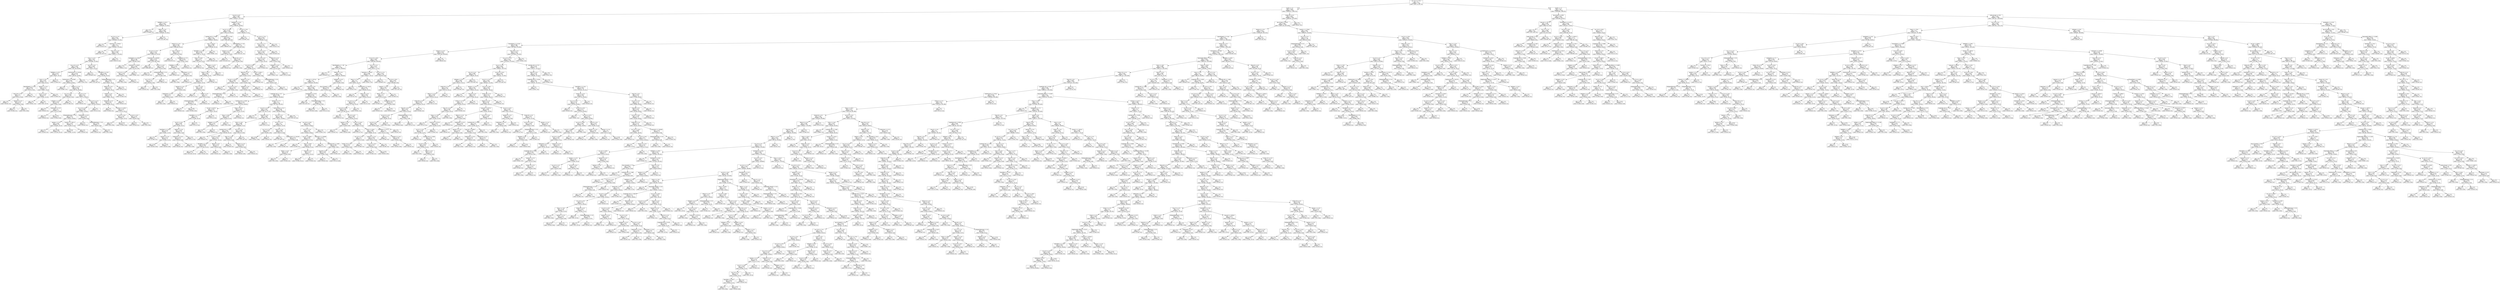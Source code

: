 digraph Tree {
node [shape=box] ;
0 [label="Loc_10_2 <= 75.5\ngini = 0.5\nsamples = 7354\nvalue = [3677.0, 3677.0]"] ;
1 [label="month <= 7.5\ngini = 0.498\nsamples = 5235\nvalue = [2636.011, 2288.745]"] ;
0 -> 1 [labeldistance=2.5, labelangle=45, headlabel="True"] ;
2 [label="Loc_6_6 <= 8.5\ngini = 0.286\nsamples = 1972\nvalue = [1029.37, 215.742]"] ;
1 -> 2 ;
3 [label="WetBulb_y <= 61.5\ngini = 0.452\nsamples = 450\nvalue = [230.803, 121.941]"] ;
2 -> 3 ;
4 [label="gini = 0.0\nsamples = 142\nvalue = [74.998, 0.0]"] ;
3 -> 4 ;
5 [label="Block_3 <= 0.5\ngini = 0.493\nsamples = 308\nvalue = [155.805, 121.941]"] ;
3 -> 5 ;
6 [label="Loc_10_4 <= 2.5\ngini = 0.497\nsamples = 285\nvalue = [143.658, 121.941]"] ;
5 -> 6 ;
7 [label="gini = 0.0\nsamples = 27\nvalue = [14.26, 0.0]"] ;
6 -> 7 ;
8 [label="SeaLevel_y <= 29.815\ngini = 0.5\nsamples = 258\nvalue = [129.397, 121.941]"] ;
6 -> 8 ;
9 [label="gini = 0.0\nsamples = 40\nvalue = [21.126, 0.0]"] ;
8 -> 9 ;
10 [label="Trap_112 <= 0.5\ngini = 0.498\nsamples = 218\nvalue = [108.271, 121.941]"] ;
8 -> 10 ;
11 [label="Cool_y <= 12.5\ngini = 0.49\nsamples = 187\nvalue = [91.899, 121.941]"] ;
10 -> 11 ;
12 [label="Loc_4_10 <= 5.5\ngini = 0.458\nsamples = 108\nvalue = [51.759, 93.801]"] ;
11 -> 12 ;
13 [label="WetBulb_y <= 67.5\ngini = 0.378\nsamples = 21\nvalue = [9.507, 28.14]"] ;
12 -> 13 ;
14 [label="Cool_y <= 9.5\ngini = 0.355\nsamples = 19\nvalue = [8.45, 28.14]"] ;
13 -> 14 ;
15 [label="ResultSpeed_y <= 4.15\ngini = 0.446\nsamples = 10\nvalue = [4.753, 9.38]"] ;
14 -> 15 ;
16 [label="Trap_104 <= 0.5\ngini = 0.3\nsamples = 5\nvalue = [2.113, 9.38]"] ;
15 -> 16 ;
17 [label="gini = 0.0\nsamples = 1\nvalue = [0.528, 0.0]"] ;
16 -> 17 ;
18 [label="Species_3 <= 0.5\ngini = 0.247\nsamples = 4\nvalue = [1.584, 9.38]"] ;
16 -> 18 ;
19 [label="gini = 0.0\nsamples = 3\nvalue = [1.584, 0.0]"] ;
18 -> 19 ;
20 [label="gini = 0.0\nsamples = 1\nvalue = [0.0, 9.38]"] ;
18 -> 20 ;
21 [label="gini = 0.0\nsamples = 5\nvalue = [2.641, 0.0]"] ;
15 -> 21 ;
22 [label="Species_1 <= 0.5\ngini = 0.275\nsamples = 9\nvalue = [3.697, 18.76]"] ;
14 -> 22 ;
23 [label="Loc_8_2 <= 5.0\ngini = 0.216\nsamples = 7\nvalue = [2.641, 18.76]"] ;
22 -> 23 ;
24 [label="gini = 0.0\nsamples = 5\nvalue = [2.641, 0.0]"] ;
23 -> 24 ;
25 [label="gini = 0.0\nsamples = 2\nvalue = [0.0, 18.76]"] ;
23 -> 25 ;
26 [label="gini = 0.0\nsamples = 2\nvalue = [1.056, 0.0]"] ;
22 -> 26 ;
27 [label="gini = -0.0\nsamples = 2\nvalue = [1.056, 0.0]"] ;
13 -> 27 ;
28 [label="StnPressure_y <= 29.395\ngini = 0.476\nsamples = 87\nvalue = [42.252, 65.661]"] ;
12 -> 28 ;
29 [label="StnPressure_x <= 29.095\ngini = 0.459\nsamples = 76\nvalue = [36.443, 65.661]"] ;
28 -> 29 ;
30 [label="gini = 0.0\nsamples = 7\nvalue = [3.697, 0.0]"] ;
29 -> 30 ;
31 [label="Depart_x <= 2.0\ngini = 0.444\nsamples = 69\nvalue = [32.745, 65.661]"] ;
29 -> 31 ;
32 [label="Loc_2_8 <= 4.5\ngini = 0.499\nsamples = 20\nvalue = [10.035, 9.38]"] ;
31 -> 32 ;
33 [label="IsPipiens <= 0.25\ngini = 0.343\nsamples = 6\nvalue = [2.641, 9.38]"] ;
32 -> 33 ;
34 [label="gini = 0.0\nsamples = 1\nvalue = [0.528, 0.0]"] ;
33 -> 34 ;
35 [label="IsRestuans <= 0.25\ngini = 0.3\nsamples = 5\nvalue = [2.113, 9.38]"] ;
33 -> 35 ;
36 [label="gini = 0.0\nsamples = 1\nvalue = [0.528, 0.0]"] ;
35 -> 36 ;
37 [label="gini = 0.247\nsamples = 4\nvalue = [1.584, 9.38]"] ;
35 -> 37 ;
38 [label="gini = 0.0\nsamples = 14\nvalue = [7.394, 0.0]"] ;
32 -> 38 ;
39 [label="Loc_4_6 <= 3.5\ngini = 0.41\nsamples = 49\nvalue = [22.711, 56.281]"] ;
31 -> 39 ;
40 [label="gini = 0.0\nsamples = 1\nvalue = [0.528, 0.0]"] ;
39 -> 40 ;
41 [label="Loc_8_10 <= 12.5\ngini = 0.406\nsamples = 48\nvalue = [22.182, 56.281]"] ;
39 -> 41 ;
42 [label="Loc_2_10 <= 8.5\ngini = 0.388\nsamples = 44\nvalue = [20.07, 56.281]"] ;
41 -> 42 ;
43 [label="IsPipiensRestuans <= 0.5\ngini = 0.411\nsamples = 41\nvalue = [19.014, 46.901]"] ;
42 -> 43 ;
44 [label="Species_1 <= 0.5\ngini = 0.461\nsamples = 33\nvalue = [15.845, 28.14]"] ;
43 -> 44 ;
45 [label="gini = 0.0\nsamples = 1\nvalue = [0.528, 0.0]"] ;
44 -> 45 ;
46 [label="gini = 0.456\nsamples = 32\nvalue = [15.316, 28.14]"] ;
44 -> 46 ;
47 [label="Sunset_x <= 1921.0\ngini = 0.247\nsamples = 8\nvalue = [3.169, 18.76]"] ;
43 -> 47 ;
48 [label="gini = 0.216\nsamples = 7\nvalue = [2.641, 18.76]"] ;
47 -> 48 ;
49 [label="gini = 0.0\nsamples = 1\nvalue = [0.528, 0.0]"] ;
47 -> 49 ;
50 [label="IsRestuans <= 0.25\ngini = 0.182\nsamples = 3\nvalue = [1.056, 9.38]"] ;
42 -> 50 ;
51 [label="gini = 0.0\nsamples = 1\nvalue = [0.528, 0.0]"] ;
50 -> 51 ;
52 [label="IsPipiensRestuans <= 0.5\ngini = 0.101\nsamples = 2\nvalue = [0.528, 9.38]"] ;
50 -> 52 ;
53 [label="gini = 0.0\nsamples = 1\nvalue = [0.528, 0.0]"] ;
52 -> 53 ;
54 [label="gini = 0.0\nsamples = 1\nvalue = [0.0, 9.38]"] ;
52 -> 54 ;
55 [label="gini = 0.0\nsamples = 4\nvalue = [2.113, 0.0]"] ;
41 -> 55 ;
56 [label="gini = 0.0\nsamples = 11\nvalue = [5.81, 0.0]"] ;
28 -> 56 ;
57 [label="Loc_4_6 <= 4.5\ngini = 0.485\nsamples = 79\nvalue = [40.14, 28.14]"] ;
11 -> 57 ;
58 [label="gini = 0.0\nsamples = 35\nvalue = [18.485, 0.0]"] ;
57 -> 58 ;
59 [label="ResultDir_y <= 23.0\ngini = 0.492\nsamples = 44\nvalue = [21.654, 28.14]"] ;
57 -> 59 ;
60 [label="gini = -0.0\nsamples = 23\nvalue = [12.148, 0.0]"] ;
59 -> 60 ;
61 [label="IsPipiensRestuans <= 0.5\ngini = 0.378\nsamples = 21\nvalue = [9.507, 28.14]"] ;
59 -> 61 ;
62 [label="Block_24 <= 0.5\ngini = 0.247\nsamples = 12\nvalue = [4.753, 28.14]"] ;
61 -> 62 ;
63 [label="IsOther <= 0.5\ngini = 0.205\nsamples = 10\nvalue = [3.697, 28.14]"] ;
62 -> 63 ;
64 [label="IsRestuans <= 0.5\ngini = 0.182\nsamples = 9\nvalue = [3.169, 28.14]"] ;
63 -> 64 ;
65 [label="gini = 0.0\nsamples = 2\nvalue = [1.056, 0.0]"] ;
64 -> 65 ;
66 [label="Sunrise_x <= 435.5\ngini = 0.13\nsamples = 7\nvalue = [2.113, 28.14]"] ;
64 -> 66 ;
67 [label="Loc_10_6 <= 18.5\ngini = 0.144\nsamples = 5\nvalue = [1.584, 18.76]"] ;
66 -> 67 ;
68 [label="gini = 0.0\nsamples = 1\nvalue = [0.0, 9.38]"] ;
67 -> 68 ;
69 [label="gini = 0.247\nsamples = 4\nvalue = [1.584, 9.38]"] ;
67 -> 69 ;
70 [label="Loc_8_6 <= 15.5\ngini = 0.101\nsamples = 2\nvalue = [0.528, 9.38]"] ;
66 -> 70 ;
71 [label="gini = 0.0\nsamples = 1\nvalue = [0.528, 0.0]"] ;
70 -> 71 ;
72 [label="gini = 0.0\nsamples = 1\nvalue = [0.0, 9.38]"] ;
70 -> 72 ;
73 [label="gini = 0.0\nsamples = 1\nvalue = [0.528, 0.0]"] ;
63 -> 73 ;
74 [label="gini = -0.0\nsamples = 2\nvalue = [1.056, 0.0]"] ;
62 -> 74 ;
75 [label="gini = -0.0\nsamples = 9\nvalue = [4.753, 0.0]"] ;
61 -> 75 ;
76 [label="gini = -0.0\nsamples = 31\nvalue = [16.373, 0.0]"] ;
10 -> 76 ;
77 [label="gini = 0.0\nsamples = 23\nvalue = [12.148, 0.0]"] ;
5 -> 77 ;
78 [label="WetBulb_y <= 74.5\ngini = 0.188\nsamples = 1522\nvalue = [798.567, 93.801]"] ;
2 -> 78 ;
79 [label="Loc_8_2 <= 24.5\ngini = 0.128\nsamples = 1449\nvalue = [762.125, 56.281]"] ;
78 -> 79 ;
80 [label="Latitude_std <= -0.364\ngini = 0.23\nsamples = 586\nvalue = [306.857, 46.901]"] ;
79 -> 80 ;
81 [label="Street_52 <= 0.5\ngini = 0.166\nsamples = 534\nvalue = [280.449, 28.14]"] ;
80 -> 81 ;
82 [label="Loc_10_4 <= 22.5\ngini = 0.123\nsamples = 504\nvalue = [265.133, 18.76]"] ;
81 -> 82 ;
83 [label="AvgSpeed_x <= 10.85\ngini = 0.288\nsamples = 85\nvalue = [44.365, 9.38]"] ;
82 -> 83 ;
84 [label="gini = -0.0\nsamples = 75\nvalue = [39.611, 0.0]"] ;
83 -> 84 ;
85 [label="SeaLevel_y <= 29.65\ngini = 0.446\nsamples = 10\nvalue = [4.753, 9.38]"] ;
83 -> 85 ;
86 [label="Loc_8_10 <= 14.5\ngini = 0.182\nsamples = 3\nvalue = [1.056, 9.38]"] ;
85 -> 86 ;
87 [label="gini = 0.0\nsamples = 1\nvalue = [0.0, 9.38]"] ;
86 -> 87 ;
88 [label="gini = 0.0\nsamples = 2\nvalue = [1.056, 0.0]"] ;
86 -> 88 ;
89 [label="gini = 0.0\nsamples = 7\nvalue = [3.697, 0.0]"] ;
85 -> 89 ;
90 [label="SeaLevel_x <= 30.095\ngini = 0.078\nsamples = 419\nvalue = [220.768, 9.38]"] ;
82 -> 90 ;
91 [label="gini = 0.0\nsamples = 391\nvalue = [206.508, 0.0]"] ;
90 -> 91 ;
92 [label="Loc_6_4 <= 14.5\ngini = 0.479\nsamples = 28\nvalue = [14.26, 9.38]"] ;
90 -> 92 ;
93 [label="gini = 0.0\nsamples = 25\nvalue = [13.204, 0.0]"] ;
92 -> 93 ;
94 [label="IsPipiensRestuans <= 0.5\ngini = 0.182\nsamples = 3\nvalue = [1.056, 9.38]"] ;
92 -> 94 ;
95 [label="Loc_2_10 <= 7.5\ngini = 0.101\nsamples = 2\nvalue = [0.528, 9.38]"] ;
94 -> 95 ;
96 [label="gini = 0.0\nsamples = 1\nvalue = [0.528, 0.0]"] ;
95 -> 96 ;
97 [label="gini = 0.0\nsamples = 1\nvalue = [0.0, 9.38]"] ;
95 -> 97 ;
98 [label="gini = 0.0\nsamples = 1\nvalue = [0.528, 0.0]"] ;
94 -> 98 ;
99 [label="year <= 2012.0\ngini = 0.471\nsamples = 30\nvalue = [15.316, 9.38]"] ;
81 -> 99 ;
100 [label="gini = 0.0\nsamples = 24\nvalue = [12.676, 0.0]"] ;
99 -> 100 ;
101 [label="AvgSpeed_y <= 7.3\ngini = 0.343\nsamples = 6\nvalue = [2.641, 9.38]"] ;
99 -> 101 ;
102 [label="WetBulb_y <= 61.0\ngini = 0.182\nsamples = 3\nvalue = [1.056, 9.38]"] ;
101 -> 102 ;
103 [label="gini = 0.0\nsamples = 1\nvalue = [0.528, 0.0]"] ;
102 -> 103 ;
104 [label="IsRestuans <= 0.75\ngini = 0.101\nsamples = 2\nvalue = [0.528, 9.38]"] ;
102 -> 104 ;
105 [label="gini = 0.0\nsamples = 1\nvalue = [0.0, 9.38]"] ;
104 -> 105 ;
106 [label="gini = 0.0\nsamples = 1\nvalue = [0.528, 0.0]"] ;
104 -> 106 ;
107 [label="gini = 0.0\nsamples = 3\nvalue = [1.584, 0.0]"] ;
101 -> 107 ;
108 [label="year <= 2012.0\ngini = 0.486\nsamples = 52\nvalue = [26.408, 18.76]"] ;
80 -> 108 ;
109 [label="ResultDir_x <= 23.5\ngini = 0.495\nsamples = 45\nvalue = [22.711, 18.76]"] ;
108 -> 109 ;
110 [label="Tmin_y <= 59.0\ngini = 0.477\nsamples = 25\nvalue = [12.148, 18.76]"] ;
109 -> 110 ;
111 [label="gini = 0.0\nsamples = 9\nvalue = [4.753, 0.0]"] ;
110 -> 111 ;
112 [label="Species_1 <= 0.5\ngini = 0.406\nsamples = 16\nvalue = [7.394, 18.76]"] ;
110 -> 112 ;
113 [label="Tmax_y <= 87.0\ngini = 0.392\nsamples = 15\nvalue = [6.866, 18.76]"] ;
112 -> 113 ;
114 [label="Tavg_y <= 74.5\ngini = 0.343\nsamples = 12\nvalue = [5.282, 18.76]"] ;
113 -> 114 ;
115 [label="Species_6 <= 0.5\ngini = 0.182\nsamples = 3\nvalue = [1.056, 9.38]"] ;
114 -> 115 ;
116 [label="IsRestuans <= 0.75\ngini = 0.101\nsamples = 2\nvalue = [0.528, 9.38]"] ;
115 -> 116 ;
117 [label="gini = 0.0\nsamples = 1\nvalue = [0.0, 9.38]"] ;
116 -> 117 ;
118 [label="gini = 0.0\nsamples = 1\nvalue = [0.528, 0.0]"] ;
116 -> 118 ;
119 [label="gini = 0.0\nsamples = 1\nvalue = [0.528, 0.0]"] ;
115 -> 119 ;
120 [label="Cool_y <= 14.5\ngini = 0.428\nsamples = 9\nvalue = [4.225, 9.38]"] ;
114 -> 120 ;
121 [label="gini = 0.0\nsamples = 4\nvalue = [2.113, 0.0]"] ;
120 -> 121 ;
122 [label="IsOther <= 0.5\ngini = 0.3\nsamples = 5\nvalue = [2.113, 9.38]"] ;
120 -> 122 ;
123 [label="IsPipiensRestuans <= 0.5\ngini = 0.247\nsamples = 4\nvalue = [1.584, 9.38]"] ;
122 -> 123 ;
124 [label="gini = 0.0\nsamples = 1\nvalue = [0.528, 0.0]"] ;
123 -> 124 ;
125 [label="gini = 0.182\nsamples = 3\nvalue = [1.056, 9.38]"] ;
123 -> 125 ;
126 [label="gini = 0.0\nsamples = 1\nvalue = [0.528, 0.0]"] ;
122 -> 126 ;
127 [label="gini = 0.0\nsamples = 3\nvalue = [1.584, 0.0]"] ;
113 -> 127 ;
128 [label="gini = 0.0\nsamples = 1\nvalue = [0.528, 0.0]"] ;
112 -> 128 ;
129 [label="gini = -0.0\nsamples = 20\nvalue = [10.563, 0.0]"] ;
109 -> 129 ;
130 [label="gini = -0.0\nsamples = 7\nvalue = [3.697, 0.0]"] ;
108 -> 130 ;
131 [label="PrecipTotal_x <= 0.61\ngini = 0.04\nsamples = 863\nvalue = [455.268, 9.38]"] ;
79 -> 131 ;
132 [label="gini = 0.0\nsamples = 731\nvalue = [386.08, 0.0]"] ;
131 -> 132 ;
133 [label="ResultSpeed_y <= 4.8\ngini = 0.21\nsamples = 132\nvalue = [69.188, 9.38]"] ;
131 -> 133 ;
134 [label="Species_3 <= 0.5\ngini = 0.451\nsamples = 35\nvalue = [17.957, 9.38]"] ;
133 -> 134 ;
135 [label="gini = 0.0\nsamples = 22\nvalue = [11.619, 0.0]"] ;
134 -> 135 ;
136 [label="Street_46 <= 0.5\ngini = 0.481\nsamples = 13\nvalue = [6.338, 9.38]"] ;
134 -> 136 ;
137 [label="gini = 0.0\nsamples = 12\nvalue = [6.338, 0.0]"] ;
136 -> 137 ;
138 [label="gini = 0.0\nsamples = 1\nvalue = [0.0, 9.38]"] ;
136 -> 138 ;
139 [label="gini = 0.0\nsamples = 97\nvalue = [51.231, 0.0]"] ;
133 -> 139 ;
140 [label="Loc_8_6 <= 23.5\ngini = 0.5\nsamples = 73\nvalue = [36.443, 37.52]"] ;
78 -> 140 ;
141 [label="gini = 0.0\nsamples = 30\nvalue = [15.845, 0.0]"] ;
140 -> 141 ;
142 [label="Loc_10_8 <= 72.5\ngini = 0.458\nsamples = 43\nvalue = [20.598, 37.52]"] ;
140 -> 142 ;
143 [label="Loc_2_10 <= 7.5\ngini = 0.423\nsamples = 35\nvalue = [16.373, 37.52]"] ;
142 -> 143 ;
144 [label="Loc_4_8 <= 11.0\ngini = 0.385\nsamples = 29\nvalue = [13.204, 37.52]"] ;
143 -> 144 ;
145 [label="Loc_2_10 <= 6.5\ngini = 0.343\nsamples = 18\nvalue = [7.922, 28.14]"] ;
144 -> 145 ;
146 [label="Loc_10_8 <= 58.5\ngini = 0.315\nsamples = 16\nvalue = [6.866, 28.14]"] ;
145 -> 146 ;
147 [label="Block_59 <= 0.5\ngini = 0.343\nsamples = 12\nvalue = [5.282, 18.76]"] ;
146 -> 147 ;
148 [label="Lat_int <= 4179.5\ngini = 0.406\nsamples = 8\nvalue = [3.697, 9.38]"] ;
147 -> 148 ;
149 [label="gini = 0.0\nsamples = 2\nvalue = [1.056, 0.0]"] ;
148 -> 149 ;
150 [label="Loc_10_4 <= 41.5\ngini = 0.343\nsamples = 6\nvalue = [2.641, 9.38]"] ;
148 -> 150 ;
151 [label="IsPipiensRestuans <= 0.5\ngini = 0.101\nsamples = 2\nvalue = [0.528, 9.38]"] ;
150 -> 151 ;
152 [label="gini = 0.0\nsamples = 1\nvalue = [0.528, 0.0]"] ;
151 -> 152 ;
153 [label="gini = 0.0\nsamples = 1\nvalue = [0.0, 9.38]"] ;
151 -> 153 ;
154 [label="gini = -0.0\nsamples = 4\nvalue = [2.113, 0.0]"] ;
150 -> 154 ;
155 [label="Species_2 <= 0.5\ngini = 0.247\nsamples = 4\nvalue = [1.584, 9.38]"] ;
147 -> 155 ;
156 [label="IsPipiens <= 0.5\ngini = 0.182\nsamples = 3\nvalue = [1.056, 9.38]"] ;
155 -> 156 ;
157 [label="gini = 0.101\nsamples = 2\nvalue = [0.528, 9.38]"] ;
156 -> 157 ;
158 [label="gini = 0.0\nsamples = 1\nvalue = [0.528, 0.0]"] ;
156 -> 158 ;
159 [label="gini = 0.0\nsamples = 1\nvalue = [0.528, 0.0]"] ;
155 -> 159 ;
160 [label="Lat_int <= 4191.5\ngini = 0.247\nsamples = 4\nvalue = [1.584, 9.38]"] ;
146 -> 160 ;
161 [label="gini = 0.0\nsamples = 2\nvalue = [1.056, 0.0]"] ;
160 -> 161 ;
162 [label="IsPipiensRestuans <= 0.5\ngini = 0.101\nsamples = 2\nvalue = [0.528, 9.38]"] ;
160 -> 162 ;
163 [label="gini = 0.0\nsamples = 1\nvalue = [0.528, 0.0]"] ;
162 -> 163 ;
164 [label="gini = 0.0\nsamples = 1\nvalue = [0.0, 9.38]"] ;
162 -> 164 ;
165 [label="gini = -0.0\nsamples = 2\nvalue = [1.056, 0.0]"] ;
145 -> 165 ;
166 [label="Block_16 <= 0.5\ngini = 0.461\nsamples = 11\nvalue = [5.282, 9.38]"] ;
144 -> 166 ;
167 [label="IsPipiens <= 0.25\ngini = 0.446\nsamples = 10\nvalue = [4.753, 9.38]"] ;
166 -> 167 ;
168 [label="gini = 0.0\nsamples = 5\nvalue = [2.641, 0.0]"] ;
167 -> 168 ;
169 [label="gini = 0.3\nsamples = 5\nvalue = [2.113, 9.38]"] ;
167 -> 169 ;
170 [label="gini = 0.0\nsamples = 1\nvalue = [0.528, 0.0]"] ;
166 -> 170 ;
171 [label="gini = -0.0\nsamples = 6\nvalue = [3.169, 0.0]"] ;
143 -> 171 ;
172 [label="gini = -0.0\nsamples = 8\nvalue = [4.225, 0.0]"] ;
142 -> 172 ;
173 [label="Street_42 <= 0.5\ngini = 0.492\nsamples = 3263\nvalue = [1606.641, 2073.003]"] ;
1 -> 173 ;
174 [label="day_of_year <= 253.0\ngini = 0.492\nsamples = 3245\nvalue = [1597.134, 2073.003]"] ;
173 -> 174 ;
175 [label="Species_6 <= 0.5\ngini = 0.473\nsamples = 2458\nvalue = [1190.456, 1913.541]"] ;
174 -> 175 ;
176 [label="ResultSpeed_x <= 3.55\ngini = 0.47\nsamples = 2396\nvalue = [1157.711, 1913.541]"] ;
175 -> 176 ;
177 [label="PrecipTotal_y <= 0.225\ngini = 0.498\nsamples = 861\nvalue = [427.804, 478.385]"] ;
176 -> 177 ;
178 [label="Species_3 <= 0.5\ngini = 0.479\nsamples = 613\nvalue = [312.138, 206.362]"] ;
177 -> 178 ;
179 [label="Loc_8_10 <= 28.5\ngini = 0.493\nsamples = 521\nvalue = [263.548, 206.362]"] ;
178 -> 179 ;
180 [label="ResultSpeed_x <= 1.65\ngini = 0.5\nsamples = 344\nvalue = [172.178, 168.842]"] ;
179 -> 180 ;
181 [label="gini = 0.0\nsamples = 19\nvalue = [10.035, 0.0]"] ;
180 -> 181 ;
182 [label="Block_57 <= 0.5\ngini = 0.5\nsamples = 325\nvalue = [162.143, 168.842]"] ;
180 -> 182 ;
183 [label="Long_int <= -8774.5\ngini = 0.5\nsamples = 321\nvalue = [160.558, 159.462]"] ;
182 -> 183 ;
184 [label="gini = 0.0\nsamples = 32\nvalue = [16.901, 0.0]"] ;
183 -> 184 ;
185 [label="Street_59 <= 0.5\ngini = 0.499\nsamples = 289\nvalue = [143.658, 159.462]"] ;
183 -> 185 ;
186 [label="Longitude_std <= -0.17\ngini = 0.488\nsamples = 223\nvalue = [109.328, 150.082]"] ;
185 -> 186 ;
187 [label="Latitude_std <= -0.491\ngini = 0.318\nsamples = 27\nvalue = [11.619, 46.901]"] ;
186 -> 187 ;
188 [label="Lat_int <= 4175.5\ngini = 0.378\nsamples = 21\nvalue = [9.507, 28.14]"] ;
187 -> 188 ;
189 [label="ResultDir_x <= 11.5\ngini = 0.33\nsamples = 17\nvalue = [7.394, 28.14]"] ;
188 -> 189 ;
190 [label="Loc_8_2 <= 8.5\ngini = 0.266\nsamples = 13\nvalue = [5.282, 28.14]"] ;
189 -> 190 ;
191 [label="DewPoint_x <= 52.0\ngini = 0.216\nsamples = 7\nvalue = [2.641, 18.76]"] ;
190 -> 191 ;
192 [label="gini = 0.0\nsamples = 3\nvalue = [1.584, 0.0]"] ;
191 -> 192 ;
193 [label="Species_2 <= 0.5\ngini = 0.101\nsamples = 4\nvalue = [1.056, 18.76]"] ;
191 -> 193 ;
194 [label="gini = 0.101\nsamples = 2\nvalue = [0.528, 9.38]"] ;
193 -> 194 ;
195 [label="gini = 0.101\nsamples = 2\nvalue = [0.528, 9.38]"] ;
193 -> 195 ;
196 [label="Depart_x <= 0.0\ngini = 0.343\nsamples = 6\nvalue = [2.641, 9.38]"] ;
190 -> 196 ;
197 [label="IsRestuans <= 0.25\ngini = 0.101\nsamples = 2\nvalue = [0.528, 9.38]"] ;
196 -> 197 ;
198 [label="gini = 0.0\nsamples = 1\nvalue = [0.528, 0.0]"] ;
197 -> 198 ;
199 [label="gini = 0.0\nsamples = 1\nvalue = [0.0, 9.38]"] ;
197 -> 199 ;
200 [label="gini = -0.0\nsamples = 4\nvalue = [2.113, 0.0]"] ;
196 -> 200 ;
201 [label="gini = -0.0\nsamples = 4\nvalue = [2.113, 0.0]"] ;
189 -> 201 ;
202 [label="gini = -0.0\nsamples = 4\nvalue = [2.113, 0.0]"] ;
188 -> 202 ;
203 [label="Tmax_x <= 87.5\ngini = 0.182\nsamples = 6\nvalue = [2.113, 18.76]"] ;
187 -> 203 ;
204 [label="Tavg_y <= 64.0\ngini = 0.053\nsamples = 3\nvalue = [0.528, 18.76]"] ;
203 -> 204 ;
205 [label="IsPipiens <= 0.75\ngini = 0.101\nsamples = 2\nvalue = [0.528, 9.38]"] ;
204 -> 205 ;
206 [label="gini = 0.0\nsamples = 1\nvalue = [0.0, 9.38]"] ;
205 -> 206 ;
207 [label="gini = 0.0\nsamples = 1\nvalue = [0.528, 0.0]"] ;
205 -> 207 ;
208 [label="gini = 0.0\nsamples = 1\nvalue = [0.0, 9.38]"] ;
204 -> 208 ;
209 [label="gini = 0.0\nsamples = 3\nvalue = [1.584, 0.0]"] ;
203 -> 209 ;
210 [label="Species_2 <= 0.5\ngini = 0.5\nsamples = 196\nvalue = [97.708, 103.181]"] ;
186 -> 210 ;
211 [label="Loc_8_8 <= 12.5\ngini = 0.487\nsamples = 102\nvalue = [51.759, 37.52]"] ;
210 -> 211 ;
212 [label="gini = 0.0\nsamples = 17\nvalue = [8.979, 0.0]"] ;
211 -> 212 ;
213 [label="Trap_48 <= 0.5\ngini = 0.498\nsamples = 85\nvalue = [42.78, 37.52]"] ;
211 -> 213 ;
214 [label="Cool_x <= 15.5\ngini = 0.499\nsamples = 81\nvalue = [40.668, 37.52]"] ;
213 -> 214 ;
215 [label="Latitude_std <= -1.021\ngini = 0.497\nsamples = 49\nvalue = [24.295, 28.14]"] ;
214 -> 215 ;
216 [label="gini = 0.0\nsamples = 12\nvalue = [6.338, 0.0]"] ;
215 -> 216 ;
217 [label="Loc_6_8 <= 17.5\ngini = 0.476\nsamples = 37\nvalue = [17.957, 28.14]"] ;
215 -> 217 ;
218 [label="ResultDir_y <= 4.5\ngini = 0.499\nsamples = 35\nvalue = [17.429, 18.76]"] ;
217 -> 218 ;
219 [label="gini = 0.477\nsamples = 25\nvalue = [12.148, 18.76]"] ;
218 -> 219 ;
220 [label="gini = -0.0\nsamples = 10\nvalue = [5.282, 0.0]"] ;
218 -> 220 ;
221 [label="Block_0 <= 0.5\ngini = 0.101\nsamples = 2\nvalue = [0.528, 9.38]"] ;
217 -> 221 ;
222 [label="gini = 0.0\nsamples = 1\nvalue = [0.528, 0.0]"] ;
221 -> 222 ;
223 [label="gini = 0.0\nsamples = 1\nvalue = [0.0, 9.38]"] ;
221 -> 223 ;
224 [label="Loc_4_8 <= 5.5\ngini = 0.463\nsamples = 32\nvalue = [16.373, 9.38]"] ;
214 -> 224 ;
225 [label="Trap_74 <= 0.5\ngini = 0.428\nsamples = 9\nvalue = [4.225, 9.38]"] ;
224 -> 225 ;
226 [label="gini = -0.0\nsamples = 6\nvalue = [3.169, 0.0]"] ;
225 -> 226 ;
227 [label="Species_4 <= 0.5\ngini = 0.182\nsamples = 3\nvalue = [1.056, 9.38]"] ;
225 -> 227 ;
228 [label="gini = 0.101\nsamples = 2\nvalue = [0.528, 9.38]"] ;
227 -> 228 ;
229 [label="gini = 0.0\nsamples = 1\nvalue = [0.528, 0.0]"] ;
227 -> 229 ;
230 [label="gini = 0.0\nsamples = 23\nvalue = [12.148, 0.0]"] ;
224 -> 230 ;
231 [label="gini = 0.0\nsamples = 4\nvalue = [2.113, 0.0]"] ;
213 -> 231 ;
232 [label="week_of_year <= 31.5\ngini = 0.484\nsamples = 94\nvalue = [45.949, 65.661]"] ;
210 -> 232 ;
233 [label="Loc_2_6 <= 4.5\ngini = 0.442\nsamples = 68\nvalue = [32.217, 65.661]"] ;
232 -> 233 ;
234 [label="Loc_6_2 <= 4.0\ngini = 0.5\nsamples = 39\nvalue = [19.542, 18.76]"] ;
233 -> 234 ;
235 [label="Loc_2_6 <= 3.5\ngini = 0.378\nsamples = 7\nvalue = [3.169, 9.38]"] ;
234 -> 235 ;
236 [label="gini = 0.343\nsamples = 6\nvalue = [2.641, 9.38]"] ;
235 -> 236 ;
237 [label="gini = 0.0\nsamples = 1\nvalue = [0.528, 0.0]"] ;
235 -> 237 ;
238 [label="Trap_52 <= 0.5\ngini = 0.463\nsamples = 32\nvalue = [16.373, 9.38]"] ;
234 -> 238 ;
239 [label="gini = 0.0\nsamples = 28\nvalue = [14.788, 0.0]"] ;
238 -> 239 ;
240 [label="StnPressure_x <= 29.235\ngini = 0.247\nsamples = 4\nvalue = [1.584, 9.38]"] ;
238 -> 240 ;
241 [label="gini = 0.0\nsamples = 1\nvalue = [0.0, 9.38]"] ;
240 -> 241 ;
242 [label="gini = 0.0\nsamples = 3\nvalue = [1.584, 0.0]"] ;
240 -> 242 ;
243 [label="Loc_10_8 <= 26.5\ngini = 0.335\nsamples = 29\nvalue = [12.676, 46.901]"] ;
233 -> 243 ;
244 [label="Loc_6_2 <= 4.0\ngini = 0.29\nsamples = 24\nvalue = [10.035, 46.901]"] ;
243 -> 244 ;
245 [label="Lat_int <= 4169.0\ngini = 0.182\nsamples = 12\nvalue = [4.225, 37.52]"] ;
244 -> 245 ;
246 [label="gini = 0.0\nsamples = 2\nvalue = [1.056, 0.0]"] ;
245 -> 246 ;
247 [label="Tavg_x <= 80.5\ngini = 0.144\nsamples = 10\nvalue = [3.169, 37.52]"] ;
245 -> 247 ;
248 [label="Block_1 <= 0.5\ngini = 0.182\nsamples = 3\nvalue = [1.056, 9.38]"] ;
247 -> 248 ;
249 [label="gini = 0.0\nsamples = 1\nvalue = [0.0, 9.38]"] ;
248 -> 249 ;
250 [label="gini = 0.0\nsamples = 2\nvalue = [1.056, 0.0]"] ;
248 -> 250 ;
251 [label="Trap_83 <= 0.5\ngini = 0.13\nsamples = 7\nvalue = [2.113, 28.14]"] ;
247 -> 251 ;
252 [label="gini = 0.07\nsamples = 5\nvalue = [1.056, 28.14]"] ;
251 -> 252 ;
253 [label="gini = 0.0\nsamples = 2\nvalue = [1.056, 0.0]"] ;
251 -> 253 ;
254 [label="SeaLevel_y <= 29.895\ngini = 0.472\nsamples = 12\nvalue = [5.81, 9.38]"] ;
244 -> 254 ;
255 [label="gini = 0.0\nsamples = 4\nvalue = [2.113, 0.0]"] ;
254 -> 255 ;
256 [label="Latitude_std <= -1.003\ngini = 0.406\nsamples = 8\nvalue = [3.697, 9.38]"] ;
254 -> 256 ;
257 [label="Trap_86 <= 0.5\ngini = 0.343\nsamples = 6\nvalue = [2.641, 9.38]"] ;
256 -> 257 ;
258 [label="gini = 0.0\nsamples = 1\nvalue = [0.528, 0.0]"] ;
257 -> 258 ;
259 [label="gini = 0.3\nsamples = 5\nvalue = [2.113, 9.38]"] ;
257 -> 259 ;
260 [label="gini = 0.0\nsamples = 2\nvalue = [1.056, 0.0]"] ;
256 -> 260 ;
261 [label="gini = -0.0\nsamples = 5\nvalue = [2.641, 0.0]"] ;
243 -> 261 ;
262 [label="gini = 0.0\nsamples = 26\nvalue = [13.732, 0.0]"] ;
232 -> 262 ;
263 [label="AvgSpeed_x <= 6.25\ngini = 0.337\nsamples = 66\nvalue = [34.33, 9.38]"] ;
185 -> 263 ;
264 [label="gini = -0.0\nsamples = 40\nvalue = [21.126, 0.0]"] ;
263 -> 264 ;
265 [label="IsPipiensRestuans <= 0.5\ngini = 0.486\nsamples = 26\nvalue = [13.204, 9.38]"] ;
263 -> 265 ;
266 [label="gini = 0.497\nsamples = 22\nvalue = [11.091, 9.38]"] ;
265 -> 266 ;
267 [label="gini = 0.0\nsamples = 4\nvalue = [2.113, 0.0]"] ;
265 -> 267 ;
268 [label="IsPipiens <= 0.75\ngini = 0.247\nsamples = 4\nvalue = [1.584, 9.38]"] ;
182 -> 268 ;
269 [label="day_of_month <= 22.5\ngini = 0.182\nsamples = 3\nvalue = [1.056, 9.38]"] ;
268 -> 269 ;
270 [label="gini = 0.0\nsamples = 2\nvalue = [1.056, 0.0]"] ;
269 -> 270 ;
271 [label="gini = 0.0\nsamples = 1\nvalue = [0.0, 9.38]"] ;
269 -> 271 ;
272 [label="gini = 0.0\nsamples = 1\nvalue = [0.528, 0.0]"] ;
268 -> 272 ;
273 [label="Loc_2_2 <= 2.5\ngini = 0.413\nsamples = 177\nvalue = [91.37, 37.52]"] ;
179 -> 273 ;
274 [label="SeaLevel_y <= 30.04\ngini = 0.489\nsamples = 75\nvalue = [38.027, 28.14]"] ;
273 -> 274 ;
275 [label="Tavg_x <= 73.5\ngini = 0.5\nsamples = 57\nvalue = [28.52, 28.14]"] ;
274 -> 275 ;
276 [label="gini = 0.0\nsamples = 8\nvalue = [4.225, 0.0]"] ;
275 -> 276 ;
277 [label="StnPressure_x <= 29.23\ngini = 0.497\nsamples = 49\nvalue = [24.295, 28.14]"] ;
275 -> 277 ;
278 [label="gini = 0.0\nsamples = 9\nvalue = [4.753, 0.0]"] ;
277 -> 278 ;
279 [label="Block_10 <= 0.5\ngini = 0.484\nsamples = 40\nvalue = [19.542, 28.14]"] ;
277 -> 279 ;
280 [label="Loc_10_8 <= 72.5\ngini = 0.472\nsamples = 36\nvalue = [17.429, 28.14]"] ;
279 -> 280 ;
281 [label="Loc_8_10 <= 30.5\ngini = 0.452\nsamples = 31\nvalue = [14.788, 28.14]"] ;
280 -> 281 ;
282 [label="gini = 0.0\nsamples = 9\nvalue = [4.753, 0.0]"] ;
281 -> 282 ;
283 [label="Loc_4_8 <= 9.5\ngini = 0.388\nsamples = 22\nvalue = [10.035, 28.14]"] ;
281 -> 283 ;
284 [label="Species_2 <= 0.5\ngini = 0.182\nsamples = 3\nvalue = [1.056, 9.38]"] ;
283 -> 284 ;
285 [label="gini = 0.0\nsamples = 1\nvalue = [0.528, 0.0]"] ;
284 -> 285 ;
286 [label="gini = 0.101\nsamples = 2\nvalue = [0.528, 9.38]"] ;
284 -> 286 ;
287 [label="Loc_10_2 <= 55.5\ngini = 0.438\nsamples = 19\nvalue = [8.979, 18.76]"] ;
283 -> 287 ;
288 [label="gini = 0.0\nsamples = 4\nvalue = [2.113, 0.0]"] ;
287 -> 288 ;
289 [label="Tmax_y <= 90.5\ngini = 0.392\nsamples = 15\nvalue = [6.866, 18.76]"] ;
287 -> 289 ;
290 [label="Loc_4_8 <= 12.0\ngini = 0.3\nsamples = 5\nvalue = [2.113, 9.38]"] ;
289 -> 290 ;
291 [label="Street_110 <= 0.5\ngini = 0.182\nsamples = 3\nvalue = [1.056, 9.38]"] ;
290 -> 291 ;
292 [label="gini = 0.0\nsamples = 1\nvalue = [0.0, 9.38]"] ;
291 -> 292 ;
293 [label="gini = 0.0\nsamples = 2\nvalue = [1.056, 0.0]"] ;
291 -> 293 ;
294 [label="gini = 0.0\nsamples = 2\nvalue = [1.056, 0.0]"] ;
290 -> 294 ;
295 [label="Species_2 <= 0.5\ngini = 0.446\nsamples = 10\nvalue = [4.753, 9.38]"] ;
289 -> 295 ;
296 [label="Loc_4_10 <= 13.0\ngini = 0.247\nsamples = 4\nvalue = [1.584, 9.38]"] ;
295 -> 296 ;
297 [label="gini = 0.0\nsamples = 2\nvalue = [1.056, 0.0]"] ;
296 -> 297 ;
298 [label="gini = 0.101\nsamples = 2\nvalue = [0.528, 9.38]"] ;
296 -> 298 ;
299 [label="gini = -0.0\nsamples = 6\nvalue = [3.169, 0.0]"] ;
295 -> 299 ;
300 [label="gini = -0.0\nsamples = 5\nvalue = [2.641, 0.0]"] ;
280 -> 300 ;
301 [label="gini = -0.0\nsamples = 4\nvalue = [2.113, 0.0]"] ;
279 -> 301 ;
302 [label="gini = 0.0\nsamples = 18\nvalue = [9.507, 0.0]"] ;
274 -> 302 ;
303 [label="Loc_4_8 <= 12.5\ngini = 0.254\nsamples = 102\nvalue = [53.343, 9.38]"] ;
273 -> 303 ;
304 [label="gini = 0.0\nsamples = 51\nvalue = [26.936, 0.0]"] ;
303 -> 304 ;
305 [label="Loc_8_6 <= 35.5\ngini = 0.387\nsamples = 51\nvalue = [26.408, 9.38]"] ;
303 -> 305 ;
306 [label="Species_1 <= 0.5\ngini = 0.461\nsamples = 11\nvalue = [5.282, 9.38]"] ;
305 -> 306 ;
307 [label="Block_1 <= 0.5\ngini = 0.3\nsamples = 5\nvalue = [2.113, 9.38]"] ;
306 -> 307 ;
308 [label="gini = 0.0\nsamples = 2\nvalue = [1.056, 0.0]"] ;
307 -> 308 ;
309 [label="AvgSpeed_y <= 3.55\ngini = 0.182\nsamples = 3\nvalue = [1.056, 9.38]"] ;
307 -> 309 ;
310 [label="gini = 0.0\nsamples = 1\nvalue = [0.528, 0.0]"] ;
309 -> 310 ;
311 [label="gini = 0.101\nsamples = 2\nvalue = [0.528, 9.38]"] ;
309 -> 311 ;
312 [label="gini = 0.0\nsamples = 6\nvalue = [3.169, 0.0]"] ;
306 -> 312 ;
313 [label="gini = -0.0\nsamples = 40\nvalue = [21.126, 0.0]"] ;
305 -> 313 ;
314 [label="gini = -0.0\nsamples = 92\nvalue = [48.59, 0.0]"] ;
178 -> 314 ;
315 [label="Trap_105 <= 0.5\ngini = 0.419\nsamples = 248\nvalue = [115.665, 272.023]"] ;
177 -> 315 ;
316 [label="Loc_4_10 <= 12.5\ngini = 0.415\nsamples = 243\nvalue = [113.025, 272.023]"] ;
315 -> 316 ;
317 [label="Loc_4_2 <= 2.5\ngini = 0.463\nsamples = 168\nvalue = [80.807, 140.702]"] ;
316 -> 317 ;
318 [label="Loc_2_6 <= 4.5\ngini = 0.488\nsamples = 76\nvalue = [38.555, 28.14]"] ;
317 -> 318 ;
319 [label="IsPipiens <= 0.75\ngini = 0.496\nsamples = 48\nvalue = [23.767, 28.14]"] ;
318 -> 319 ;
320 [label="Street_59 <= 0.5\ngini = 0.441\nsamples = 29\nvalue = [13.732, 28.14]"] ;
319 -> 320 ;
321 [label="Block_17 <= 0.5\ngini = 0.428\nsamples = 27\nvalue = [12.676, 28.14]"] ;
320 -> 321 ;
322 [label="Street_89 <= 0.5\ngini = 0.397\nsamples = 23\nvalue = [10.563, 28.14]"] ;
321 -> 322 ;
323 [label="Trap_65 <= 0.5\ngini = 0.367\nsamples = 20\nvalue = [8.979, 28.14]"] ;
322 -> 323 ;
324 [label="Loc_8_10 <= 15.5\ngini = 0.378\nsamples = 14\nvalue = [6.338, 18.76]"] ;
323 -> 324 ;
325 [label="Loc_8_8 <= 5.0\ngini = 0.481\nsamples = 13\nvalue = [6.338, 9.38]"] ;
324 -> 325 ;
326 [label="DewPoint_y <= 67.5\ngini = 0.3\nsamples = 5\nvalue = [2.113, 9.38]"] ;
325 -> 326 ;
327 [label="gini = 0.0\nsamples = 2\nvalue = [1.056, 0.0]"] ;
326 -> 327 ;
328 [label="Species_3 <= 0.5\ngini = 0.182\nsamples = 3\nvalue = [1.056, 9.38]"] ;
326 -> 328 ;
329 [label="gini = 0.101\nsamples = 2\nvalue = [0.528, 9.38]"] ;
328 -> 329 ;
330 [label="gini = 0.0\nsamples = 1\nvalue = [0.528, 0.0]"] ;
328 -> 330 ;
331 [label="gini = 0.0\nsamples = 8\nvalue = [4.225, 0.0]"] ;
325 -> 331 ;
332 [label="gini = 0.0\nsamples = 1\nvalue = [0.0, 9.38]"] ;
324 -> 332 ;
333 [label="IsPipiensRestuans <= 0.5\ngini = 0.343\nsamples = 6\nvalue = [2.641, 9.38]"] ;
323 -> 333 ;
334 [label="gini = 0.101\nsamples = 2\nvalue = [0.528, 9.38]"] ;
333 -> 334 ;
335 [label="gini = 0.0\nsamples = 4\nvalue = [2.113, 0.0]"] ;
333 -> 335 ;
336 [label="gini = -0.0\nsamples = 3\nvalue = [1.584, 0.0]"] ;
322 -> 336 ;
337 [label="gini = -0.0\nsamples = 4\nvalue = [2.113, 0.0]"] ;
321 -> 337 ;
338 [label="gini = -0.0\nsamples = 2\nvalue = [1.056, 0.0]"] ;
320 -> 338 ;
339 [label="gini = -0.0\nsamples = 19\nvalue = [10.035, 0.0]"] ;
319 -> 339 ;
340 [label="gini = -0.0\nsamples = 28\nvalue = [14.788, 0.0]"] ;
318 -> 340 ;
341 [label="Loc_6_10 <= 19.5\ngini = 0.397\nsamples = 92\nvalue = [42.252, 112.561]"] ;
317 -> 341 ;
342 [label="Loc_6_2 <= 12.5\ngini = 0.333\nsamples = 69\nvalue = [30.105, 112.561]"] ;
341 -> 342 ;
343 [label="Species_1 <= 0.5\ngini = 0.481\nsamples = 39\nvalue = [19.014, 28.14]"] ;
342 -> 343 ;
344 [label="gini = -0.0\nsamples = 22\nvalue = [11.619, 0.0]"] ;
343 -> 344 ;
345 [label="Trap_45 <= 0.5\ngini = 0.33\nsamples = 17\nvalue = [7.394, 28.14]"] ;
343 -> 345 ;
346 [label="Street_57 <= 0.5\ngini = 0.3\nsamples = 15\nvalue = [6.338, 28.14]"] ;
345 -> 346 ;
347 [label="Trap_121 <= 0.5\ngini = 0.266\nsamples = 13\nvalue = [5.282, 28.14]"] ;
346 -> 347 ;
348 [label="Tmax_x <= 79.0\ngini = 0.343\nsamples = 12\nvalue = [5.282, 18.76]"] ;
347 -> 348 ;
349 [label="gini = 0.0\nsamples = 4\nvalue = [2.113, 0.0]"] ;
348 -> 349 ;
350 [label="Long_int <= -8770.0\ngini = 0.247\nsamples = 8\nvalue = [3.169, 18.76]"] ;
348 -> 350 ;
351 [label="Loc_6_2 <= 9.0\ngini = 0.144\nsamples = 5\nvalue = [1.584, 18.76]"] ;
350 -> 351 ;
352 [label="gini = 0.0\nsamples = 1\nvalue = [0.528, 0.0]"] ;
351 -> 352 ;
353 [label="Latitude_std <= -0.364\ngini = 0.101\nsamples = 4\nvalue = [1.056, 18.76]"] ;
351 -> 353 ;
354 [label="Loc_8_6 <= 21.5\ngini = 0.053\nsamples = 3\nvalue = [0.528, 18.76]"] ;
353 -> 354 ;
355 [label="gini = 0.0\nsamples = 1\nvalue = [0.0, 9.38]"] ;
354 -> 355 ;
356 [label="Trap_81 <= 0.5\ngini = 0.101\nsamples = 2\nvalue = [0.528, 9.38]"] ;
354 -> 356 ;
357 [label="gini = 0.0\nsamples = 1\nvalue = [0.528, 0.0]"] ;
356 -> 357 ;
358 [label="gini = 0.0\nsamples = 1\nvalue = [0.0, 9.38]"] ;
356 -> 358 ;
359 [label="gini = 0.0\nsamples = 1\nvalue = [0.528, 0.0]"] ;
353 -> 359 ;
360 [label="gini = 0.0\nsamples = 3\nvalue = [1.584, 0.0]"] ;
350 -> 360 ;
361 [label="gini = 0.0\nsamples = 1\nvalue = [0.0, 9.38]"] ;
347 -> 361 ;
362 [label="gini = -0.0\nsamples = 2\nvalue = [1.056, 0.0]"] ;
346 -> 362 ;
363 [label="gini = -0.0\nsamples = 2\nvalue = [1.056, 0.0]"] ;
345 -> 363 ;
364 [label="Loc_8_4 <= 26.5\ngini = 0.205\nsamples = 30\nvalue = [11.091, 84.421]"] ;
342 -> 364 ;
365 [label="Street_46 <= 0.5\ngini = 0.19\nsamples = 28\nvalue = [10.035, 84.421]"] ;
364 -> 365 ;
366 [label="Depart_x <= 3.0\ngini = 0.165\nsamples = 25\nvalue = [8.45, 84.421]"] ;
365 -> 366 ;
367 [label="Long_int <= -8770.5\ngini = 0.086\nsamples = 11\nvalue = [2.641, 56.281]"] ;
366 -> 367 ;
368 [label="Block_21 <= 0.5\ngini = 0.247\nsamples = 4\nvalue = [1.584, 9.38]"] ;
367 -> 368 ;
369 [label="gini = 0.0\nsamples = 1\nvalue = [0.528, 0.0]"] ;
368 -> 369 ;
370 [label="IsRestuans <= 0.25\ngini = 0.182\nsamples = 3\nvalue = [1.056, 9.38]"] ;
368 -> 370 ;
371 [label="gini = 0.0\nsamples = 1\nvalue = [0.528, 0.0]"] ;
370 -> 371 ;
372 [label="Species_2 <= 0.5\ngini = 0.101\nsamples = 2\nvalue = [0.528, 9.38]"] ;
370 -> 372 ;
373 [label="gini = 0.0\nsamples = 1\nvalue = [0.528, 0.0]"] ;
372 -> 373 ;
374 [label="gini = 0.0\nsamples = 1\nvalue = [0.0, 9.38]"] ;
372 -> 374 ;
375 [label="Loc_6_4 <= 14.5\ngini = 0.043\nsamples = 7\nvalue = [1.056, 46.901]"] ;
367 -> 375 ;
376 [label="Latitude_std <= -0.345\ngini = 0.07\nsamples = 5\nvalue = [1.056, 28.14]"] ;
375 -> 376 ;
377 [label="Long_int <= -8768.5\ngini = 0.101\nsamples = 4\nvalue = [1.056, 18.76]"] ;
376 -> 377 ;
378 [label="IsRestuans <= 0.25\ngini = 0.101\nsamples = 2\nvalue = [0.528, 9.38]"] ;
377 -> 378 ;
379 [label="gini = 0.0\nsamples = 1\nvalue = [0.0, 9.38]"] ;
378 -> 379 ;
380 [label="gini = 0.0\nsamples = 1\nvalue = [0.528, 0.0]"] ;
378 -> 380 ;
381 [label="IsRestuans <= 0.5\ngini = 0.101\nsamples = 2\nvalue = [0.528, 9.38]"] ;
377 -> 381 ;
382 [label="gini = 0.0\nsamples = 1\nvalue = [0.528, 0.0]"] ;
381 -> 382 ;
383 [label="gini = 0.0\nsamples = 1\nvalue = [0.0, 9.38]"] ;
381 -> 383 ;
384 [label="gini = 0.0\nsamples = 1\nvalue = [0.0, 9.38]"] ;
376 -> 384 ;
385 [label="gini = 0.0\nsamples = 2\nvalue = [0.0, 18.76]"] ;
375 -> 385 ;
386 [label="Loc_8_4 <= 22.0\ngini = 0.284\nsamples = 14\nvalue = [5.81, 28.14]"] ;
366 -> 386 ;
387 [label="Species_3 <= 0.5\ngini = 0.182\nsamples = 3\nvalue = [1.056, 9.38]"] ;
386 -> 387 ;
388 [label="IsRestuans <= 0.25\ngini = 0.101\nsamples = 2\nvalue = [0.528, 9.38]"] ;
387 -> 388 ;
389 [label="gini = 0.0\nsamples = 1\nvalue = [0.0, 9.38]"] ;
388 -> 389 ;
390 [label="gini = 0.0\nsamples = 1\nvalue = [0.528, 0.0]"] ;
388 -> 390 ;
391 [label="gini = 0.0\nsamples = 1\nvalue = [0.528, 0.0]"] ;
387 -> 391 ;
392 [label="Street_93 <= 0.5\ngini = 0.323\nsamples = 11\nvalue = [4.753, 18.76]"] ;
386 -> 392 ;
393 [label="Loc_8_10 <= 30.5\ngini = 0.428\nsamples = 9\nvalue = [4.225, 9.38]"] ;
392 -> 393 ;
394 [label="gini = 0.0\nsamples = 4\nvalue = [2.113, 0.0]"] ;
393 -> 394 ;
395 [label="IsPipiensRestuans <= 0.5\ngini = 0.3\nsamples = 5\nvalue = [2.113, 9.38]"] ;
393 -> 395 ;
396 [label="IsPipiens <= 0.5\ngini = 0.182\nsamples = 3\nvalue = [1.056, 9.38]"] ;
395 -> 396 ;
397 [label="gini = 0.0\nsamples = 1\nvalue = [0.528, 0.0]"] ;
396 -> 397 ;
398 [label="gini = 0.101\nsamples = 2\nvalue = [0.528, 9.38]"] ;
396 -> 398 ;
399 [label="gini = 0.0\nsamples = 2\nvalue = [1.056, 0.0]"] ;
395 -> 399 ;
400 [label="Species_1 <= 0.5\ngini = 0.101\nsamples = 2\nvalue = [0.528, 9.38]"] ;
392 -> 400 ;
401 [label="gini = 0.0\nsamples = 1\nvalue = [0.528, 0.0]"] ;
400 -> 401 ;
402 [label="gini = 0.0\nsamples = 1\nvalue = [0.0, 9.38]"] ;
400 -> 402 ;
403 [label="gini = 0.0\nsamples = 3\nvalue = [1.584, 0.0]"] ;
365 -> 403 ;
404 [label="gini = 0.0\nsamples = 2\nvalue = [1.056, 0.0]"] ;
364 -> 404 ;
405 [label="gini = -0.0\nsamples = 23\nvalue = [12.148, 0.0]"] ;
341 -> 405 ;
406 [label="Latitude_std <= 0.715\ngini = 0.316\nsamples = 75\nvalue = [32.217, 131.321]"] ;
316 -> 406 ;
407 [label="Trap_33 <= 0.5\ngini = 0.279\nsamples = 64\nvalue = [26.408, 131.321]"] ;
406 -> 407 ;
408 [label="Longitude_std <= -0.226\ngini = 0.26\nsamples = 59\nvalue = [23.767, 131.321]"] ;
407 -> 408 ;
409 [label="gini = 0.0\nsamples = 5\nvalue = [2.641, 0.0]"] ;
408 -> 409 ;
410 [label="ResultDir_y <= 15.0\ngini = 0.239\nsamples = 54\nvalue = [21.126, 131.321]"] ;
408 -> 410 ;
411 [label="Street_41 <= 0.5\ngini = 0.286\nsamples = 33\nvalue = [13.732, 65.661]"] ;
410 -> 411 ;
412 [label="Loc_2_4 <= 3.5\ngini = 0.279\nsamples = 32\nvalue = [13.204, 65.661]"] ;
411 -> 412 ;
413 [label="gini = 0.0\nsamples = 1\nvalue = [0.528, 0.0]"] ;
412 -> 413 ;
414 [label="Loc_6_10 <= 23.5\ngini = 0.271\nsamples = 31\nvalue = [12.676, 65.661]"] ;
412 -> 414 ;
415 [label="gini = 0.0\nsamples = 7\nvalue = [3.697, 0.0]"] ;
414 -> 415 ;
416 [label="Loc_10_4 <= 67.5\ngini = 0.212\nsamples = 24\nvalue = [8.979, 65.661]"] ;
414 -> 416 ;
417 [label="Loc_8_10 <= 46.5\ngini = 0.196\nsamples = 16\nvalue = [5.81, 46.901]"] ;
416 -> 417 ;
418 [label="Lat_int <= 4189.5\ngini = 0.232\nsamples = 15\nvalue = [5.81, 37.52]"] ;
417 -> 418 ;
419 [label="Loc_8_6 <= 40.0\ngini = 0.216\nsamples = 14\nvalue = [5.282, 37.52]"] ;
418 -> 419 ;
420 [label="IsRestuans <= 0.75\ngini = 0.247\nsamples = 12\nvalue = [4.753, 28.14]"] ;
419 -> 420 ;
421 [label="Longitude_std <= 0.459\ngini = 0.446\nsamples = 10\nvalue = [4.753, 9.38]"] ;
420 -> 421 ;
422 [label="gini = 0.0\nsamples = 5\nvalue = [2.641, 0.0]"] ;
421 -> 422 ;
423 [label="Species_1 <= 0.5\ngini = 0.3\nsamples = 5\nvalue = [2.113, 9.38]"] ;
421 -> 423 ;
424 [label="gini = 0.0\nsamples = 3\nvalue = [1.584, 0.0]"] ;
423 -> 424 ;
425 [label="Street_74 <= 0.5\ngini = 0.101\nsamples = 2\nvalue = [0.528, 9.38]"] ;
423 -> 425 ;
426 [label="gini = 0.0\nsamples = 1\nvalue = [0.0, 9.38]"] ;
425 -> 426 ;
427 [label="gini = 0.0\nsamples = 1\nvalue = [0.528, 0.0]"] ;
425 -> 427 ;
428 [label="gini = 0.0\nsamples = 2\nvalue = [0.0, 18.76]"] ;
420 -> 428 ;
429 [label="Species_3 <= 0.5\ngini = 0.101\nsamples = 2\nvalue = [0.528, 9.38]"] ;
419 -> 429 ;
430 [label="gini = 0.0\nsamples = 1\nvalue = [0.528, 0.0]"] ;
429 -> 430 ;
431 [label="gini = 0.0\nsamples = 1\nvalue = [0.0, 9.38]"] ;
429 -> 431 ;
432 [label="gini = -0.0\nsamples = 1\nvalue = [0.528, 0.0]"] ;
418 -> 432 ;
433 [label="gini = 0.0\nsamples = 1\nvalue = [0.0, 9.38]"] ;
417 -> 433 ;
434 [label="Trap_32 <= 0.5\ngini = 0.247\nsamples = 8\nvalue = [3.169, 18.76]"] ;
416 -> 434 ;
435 [label="Species_1 <= 0.5\ngini = 0.182\nsamples = 3\nvalue = [1.056, 9.38]"] ;
434 -> 435 ;
436 [label="gini = 0.0\nsamples = 2\nvalue = [1.056, 0.0]"] ;
435 -> 436 ;
437 [label="gini = 0.0\nsamples = 1\nvalue = [0.0, 9.38]"] ;
435 -> 437 ;
438 [label="Species_2 <= 0.5\ngini = 0.3\nsamples = 5\nvalue = [2.113, 9.38]"] ;
434 -> 438 ;
439 [label="gini = 0.0\nsamples = 2\nvalue = [1.056, 0.0]"] ;
438 -> 439 ;
440 [label="gini = 0.182\nsamples = 3\nvalue = [1.056, 9.38]"] ;
438 -> 440 ;
441 [label="gini = 0.0\nsamples = 1\nvalue = [0.528, 0.0]"] ;
411 -> 441 ;
442 [label="Trap_30 <= 0.5\ngini = 0.182\nsamples = 21\nvalue = [7.394, 65.661]"] ;
410 -> 442 ;
443 [label="Loc_4_8 <= 13.5\ngini = 0.171\nsamples = 20\nvalue = [6.866, 65.661]"] ;
442 -> 443 ;
444 [label="Trap_68 <= 0.5\ngini = 0.161\nsamples = 19\nvalue = [6.338, 65.661]"] ;
443 -> 444 ;
445 [label="Loc_8_6 <= 43.5\ngini = 0.138\nsamples = 17\nvalue = [5.282, 65.661]"] ;
444 -> 445 ;
446 [label="Street_49 <= 0.5\ngini = 0.114\nsamples = 15\nvalue = [4.225, 65.661]"] ;
445 -> 446 ;
447 [label="Loc_10_4 <= 42.5\ngini = 0.086\nsamples = 11\nvalue = [2.641, 56.281]"] ;
446 -> 447 ;
448 [label="gini = 0.0\nsamples = 1\nvalue = [0.528, 0.0]"] ;
447 -> 448 ;
449 [label="Loc_10_8 <= 54.5\ngini = 0.07\nsamples = 10\nvalue = [2.113, 56.281]"] ;
447 -> 449 ;
450 [label="gini = 0.0\nsamples = 2\nvalue = [0.0, 18.76]"] ;
449 -> 450 ;
451 [label="Street_11 <= 0.5\ngini = 0.101\nsamples = 8\nvalue = [2.113, 37.52]"] ;
449 -> 451 ;
452 [label="Loc_10_2 <= 66.0\ngini = 0.13\nsamples = 7\nvalue = [2.113, 28.14]"] ;
451 -> 452 ;
453 [label="Species_1 <= 0.5\ngini = 0.101\nsamples = 4\nvalue = [1.056, 18.76]"] ;
452 -> 453 ;
454 [label="Loc_4_6 <= 11.5\ngini = 0.101\nsamples = 2\nvalue = [0.528, 9.38]"] ;
453 -> 454 ;
455 [label="gini = 0.0\nsamples = 1\nvalue = [0.528, 0.0]"] ;
454 -> 455 ;
456 [label="gini = 0.0\nsamples = 1\nvalue = [0.0, 9.38]"] ;
454 -> 456 ;
457 [label="Loc_6_6 <= 24.5\ngini = 0.101\nsamples = 2\nvalue = [0.528, 9.38]"] ;
453 -> 457 ;
458 [label="gini = 0.0\nsamples = 1\nvalue = [0.528, 0.0]"] ;
457 -> 458 ;
459 [label="gini = 0.0\nsamples = 1\nvalue = [0.0, 9.38]"] ;
457 -> 459 ;
460 [label="Species_3 <= 0.5\ngini = 0.182\nsamples = 3\nvalue = [1.056, 9.38]"] ;
452 -> 460 ;
461 [label="Species_2 <= 0.5\ngini = 0.101\nsamples = 2\nvalue = [0.528, 9.38]"] ;
460 -> 461 ;
462 [label="gini = 0.0\nsamples = 1\nvalue = [0.528, 0.0]"] ;
461 -> 462 ;
463 [label="gini = 0.0\nsamples = 1\nvalue = [0.0, 9.38]"] ;
461 -> 463 ;
464 [label="gini = 0.0\nsamples = 1\nvalue = [0.528, 0.0]"] ;
460 -> 464 ;
465 [label="gini = 0.0\nsamples = 1\nvalue = [0.0, 9.38]"] ;
451 -> 465 ;
466 [label="SeaLevel_y <= 29.935\ngini = 0.247\nsamples = 4\nvalue = [1.584, 9.38]"] ;
446 -> 466 ;
467 [label="IsPipiensRestuans <= 0.5\ngini = 0.101\nsamples = 2\nvalue = [0.528, 9.38]"] ;
466 -> 467 ;
468 [label="gini = 0.0\nsamples = 1\nvalue = [0.0, 9.38]"] ;
467 -> 468 ;
469 [label="gini = 0.0\nsamples = 1\nvalue = [0.528, 0.0]"] ;
467 -> 469 ;
470 [label="gini = -0.0\nsamples = 2\nvalue = [1.056, 0.0]"] ;
466 -> 470 ;
471 [label="gini = 0.0\nsamples = 2\nvalue = [1.056, 0.0]"] ;
445 -> 471 ;
472 [label="gini = 0.0\nsamples = 2\nvalue = [1.056, 0.0]"] ;
444 -> 472 ;
473 [label="gini = 0.0\nsamples = 1\nvalue = [0.528, 0.0]"] ;
443 -> 473 ;
474 [label="gini = 0.0\nsamples = 1\nvalue = [0.528, 0.0]"] ;
442 -> 474 ;
475 [label="gini = -0.0\nsamples = 5\nvalue = [2.641, 0.0]"] ;
407 -> 475 ;
476 [label="gini = -0.0\nsamples = 11\nvalue = [5.81, 0.0]"] ;
406 -> 476 ;
477 [label="gini = 0.0\nsamples = 5\nvalue = [2.641, 0.0]"] ;
315 -> 477 ;
478 [label="Street_53 <= 0.5\ngini = 0.447\nsamples = 1535\nvalue = [729.907, 1435.156]"] ;
176 -> 478 ;
479 [label="PrecipTotal_x <= 0.66\ngini = 0.445\nsamples = 1515\nvalue = [719.344, 1435.156]"] ;
478 -> 479 ;
480 [label="DayLength_MPrec <= 14.2\ngini = 0.433\nsamples = 1399\nvalue = [659.135, 1416.395]"] ;
479 -> 480 ;
481 [label="Cool_y <= 18.0\ngini = 0.396\nsamples = 1094\nvalue = [502.273, 1341.355]"] ;
480 -> 481 ;
482 [label="Street_123 <= 0.5\ngini = 0.391\nsamples = 1052\nvalue = [481.147, 1322.594]"] ;
481 -> 482 ;
483 [label="Trap_30 <= 0.5\ngini = 0.388\nsamples = 1037\nvalue = [473.225, 1322.594]"] ;
482 -> 483 ;
484 [label="Longitude_std <= 0.249\ngini = 0.386\nsamples = 1028\nvalue = [468.472, 1322.594]"] ;
483 -> 484 ;
485 [label="StnPressure_x <= 29.41\ngini = 0.326\nsamples = 346\nvalue = [149.995, 581.566]"] ;
484 -> 485 ;
486 [label="Street_51 <= 0.5\ngini = 0.32\nsamples = 337\nvalue = [145.242, 581.566]"] ;
485 -> 486 ;
487 [label="Tmax_y <= 85.5\ngini = 0.317\nsamples = 333\nvalue = [143.129, 581.566]"] ;
486 -> 487 ;
488 [label="Street_95 <= 0.5\ngini = 0.292\nsamples = 246\nvalue = [102.99, 478.385]"] ;
487 -> 488 ;
489 [label="Block_13 <= 0.5\ngini = 0.288\nsamples = 242\nvalue = [100.877, 478.385]"] ;
488 -> 489 ;
490 [label="Trap_99 <= 0.5\ngini = 0.285\nsamples = 239\nvalue = [99.293, 478.385]"] ;
489 -> 490 ;
491 [label="Block_21 <= 0.5\ngini = 0.281\nsamples = 235\nvalue = [97.18, 478.385]"] ;
490 -> 491 ;
492 [label="Loc_4_6 <= 5.5\ngini = 0.272\nsamples = 227\nvalue = [92.955, 478.385]"] ;
491 -> 492 ;
493 [label="WetBulb_x <= 60.0\ngini = 0.201\nsamples = 36\nvalue = [13.204, 103.181]"] ;
492 -> 493 ;
494 [label="gini = 0.0\nsamples = 3\nvalue = [1.584, 0.0]"] ;
493 -> 494 ;
495 [label="DewPoint_x <= 58.5\ngini = 0.182\nsamples = 33\nvalue = [11.619, 103.181]"] ;
493 -> 495 ;
496 [label="day_of_month <= 7.0\ngini = 0.461\nsamples = 11\nvalue = [5.282, 9.38]"] ;
495 -> 496 ;
497 [label="gini = 0.0\nsamples = 4\nvalue = [2.113, 0.0]"] ;
496 -> 497 ;
498 [label="Latitude_std <= -1.498\ngini = 0.378\nsamples = 7\nvalue = [3.169, 9.38]"] ;
496 -> 498 ;
499 [label="gini = 0.0\nsamples = 3\nvalue = [1.584, 0.0]"] ;
498 -> 499 ;
500 [label="Loc_8_10 <= 9.0\ngini = 0.247\nsamples = 4\nvalue = [1.584, 9.38]"] ;
498 -> 500 ;
501 [label="IsPipiensRestuans <= 0.5\ngini = 0.182\nsamples = 3\nvalue = [1.056, 9.38]"] ;
500 -> 501 ;
502 [label="gini = -0.0\nsamples = 2\nvalue = [1.056, 0.0]"] ;
501 -> 502 ;
503 [label="gini = 0.0\nsamples = 1\nvalue = [0.0, 9.38]"] ;
501 -> 503 ;
504 [label="gini = 0.0\nsamples = 1\nvalue = [0.528, 0.0]"] ;
500 -> 504 ;
505 [label="Trap_74 <= 0.5\ngini = 0.119\nsamples = 22\nvalue = [6.338, 93.801]"] ;
495 -> 505 ;
506 [label="Species_3 <= 0.5\ngini = 0.092\nsamples = 19\nvalue = [4.753, 93.801]"] ;
505 -> 506 ;
507 [label="WetBulb_x <= 70.5\ngini = 0.082\nsamples = 18\nvalue = [4.225, 93.801]"] ;
506 -> 507 ;
508 [label="Street_88 <= 0.5\ngini = 0.13\nsamples = 14\nvalue = [4.225, 56.281]"] ;
507 -> 508 ;
509 [label="Loc_8_8 <= 19.0\ngini = 0.086\nsamples = 11\nvalue = [2.641, 56.281]"] ;
508 -> 509 ;
510 [label="Loc_10_6 <= 8.0\ngini = 0.07\nsamples = 10\nvalue = [2.113, 56.281]"] ;
509 -> 510 ;
511 [label="Tavg_y <= 74.0\ngini = 0.144\nsamples = 5\nvalue = [1.584, 18.76]"] ;
510 -> 511 ;
512 [label="gini = 0.0\nsamples = 1\nvalue = [0.0, 9.38]"] ;
511 -> 512 ;
513 [label="Species_1 <= 0.5\ngini = 0.247\nsamples = 4\nvalue = [1.584, 9.38]"] ;
511 -> 513 ;
514 [label="gini = 0.101\nsamples = 2\nvalue = [0.528, 9.38]"] ;
513 -> 514 ;
515 [label="gini = -0.0\nsamples = 2\nvalue = [1.056, 0.0]"] ;
513 -> 515 ;
516 [label="Street_87 <= 0.5\ngini = 0.027\nsamples = 5\nvalue = [0.528, 37.52]"] ;
510 -> 516 ;
517 [label="gini = 0.0\nsamples = 2\nvalue = [0.0, 18.76]"] ;
516 -> 517 ;
518 [label="IsPipiensRestuans <= 0.5\ngini = 0.053\nsamples = 3\nvalue = [0.528, 18.76]"] ;
516 -> 518 ;
519 [label="gini = 0.0\nsamples = 2\nvalue = [0.0, 18.76]"] ;
518 -> 519 ;
520 [label="gini = 0.0\nsamples = 1\nvalue = [0.528, 0.0]"] ;
518 -> 520 ;
521 [label="gini = -0.0\nsamples = 1\nvalue = [0.528, 0.0]"] ;
509 -> 521 ;
522 [label="gini = -0.0\nsamples = 3\nvalue = [1.584, 0.0]"] ;
508 -> 522 ;
523 [label="gini = 0.0\nsamples = 4\nvalue = [0.0, 37.52]"] ;
507 -> 523 ;
524 [label="gini = 0.0\nsamples = 1\nvalue = [0.528, 0.0]"] ;
506 -> 524 ;
525 [label="gini = 0.0\nsamples = 3\nvalue = [1.584, 0.0]"] ;
505 -> 525 ;
526 [label="DewPoint_y <= 56.0\ngini = 0.289\nsamples = 191\nvalue = [79.751, 375.204]"] ;
492 -> 526 ;
527 [label="Loc_4_8 <= 13.5\ngini = 0.221\nsamples = 75\nvalue = [28.52, 196.982]"] ;
526 -> 527 ;
528 [label="Loc_10_4 <= 71.5\ngini = 0.208\nsamples = 71\nvalue = [26.408, 196.982]"] ;
527 -> 528 ;
529 [label="Loc_6_8 <= 19.5\ngini = 0.189\nsamples = 62\nvalue = [22.182, 187.602]"] ;
528 -> 529 ;
530 [label="Tmax_x <= 76.5\ngini = 0.275\nsamples = 36\nvalue = [14.788, 75.041]"] ;
529 -> 530 ;
531 [label="gini = 0.0\nsamples = 9\nvalue = [4.753, 0.0]"] ;
530 -> 531 ;
532 [label="DayLength_NearH <= 13.5\ngini = 0.208\nsamples = 27\nvalue = [10.035, 75.041]"] ;
530 -> 532 ;
533 [label="Longitude_std <= -0.492\ngini = 0.152\nsamples = 13\nvalue = [4.225, 46.901]"] ;
532 -> 533 ;
534 [label="gini = 0.0\nsamples = 2\nvalue = [1.056, 0.0]"] ;
533 -> 534 ;
535 [label="Block_46 <= 0.5\ngini = 0.119\nsamples = 11\nvalue = [3.169, 46.901]"] ;
533 -> 535 ;
536 [label="Loc_6_8 <= 10.0\ngini = 0.101\nsamples = 10\nvalue = [2.641, 46.901]"] ;
535 -> 536 ;
537 [label="Species_2 <= 0.5\ngini = 0.053\nsamples = 3\nvalue = [0.528, 18.76]"] ;
536 -> 537 ;
538 [label="gini = 0.0\nsamples = 2\nvalue = [0.0, 18.76]"] ;
537 -> 538 ;
539 [label="gini = 0.0\nsamples = 1\nvalue = [0.528, 0.0]"] ;
537 -> 539 ;
540 [label="Loc_4_8 <= 8.0\ngini = 0.13\nsamples = 7\nvalue = [2.113, 28.14]"] ;
536 -> 540 ;
541 [label="IsPipiens <= 0.75\ngini = 0.182\nsamples = 3\nvalue = [1.056, 9.38]"] ;
540 -> 541 ;
542 [label="gini = 0.0\nsamples = 1\nvalue = [0.528, 0.0]"] ;
541 -> 542 ;
543 [label="gini = 0.101\nsamples = 2\nvalue = [0.528, 9.38]"] ;
541 -> 543 ;
544 [label="Loc_6_8 <= 14.0\ngini = 0.101\nsamples = 4\nvalue = [1.056, 18.76]"] ;
540 -> 544 ;
545 [label="IsRestuans <= 0.25\ngini = 0.101\nsamples = 2\nvalue = [0.528, 9.38]"] ;
544 -> 545 ;
546 [label="gini = 0.0\nsamples = 1\nvalue = [0.528, 0.0]"] ;
545 -> 546 ;
547 [label="gini = 0.0\nsamples = 1\nvalue = [0.0, 9.38]"] ;
545 -> 547 ;
548 [label="IsRestuans <= 0.25\ngini = 0.101\nsamples = 2\nvalue = [0.528, 9.38]"] ;
544 -> 548 ;
549 [label="gini = 0.0\nsamples = 1\nvalue = [0.528, 0.0]"] ;
548 -> 549 ;
550 [label="gini = 0.0\nsamples = 1\nvalue = [0.0, 9.38]"] ;
548 -> 550 ;
551 [label="gini = -0.0\nsamples = 1\nvalue = [0.528, 0.0]"] ;
535 -> 551 ;
552 [label="Loc_10_2 <= 30.5\ngini = 0.284\nsamples = 14\nvalue = [5.81, 28.14]"] ;
532 -> 552 ;
553 [label="Loc_6_8 <= 12.0\ngini = 0.101\nsamples = 2\nvalue = [0.528, 9.38]"] ;
552 -> 553 ;
554 [label="gini = 0.0\nsamples = 1\nvalue = [0.528, 0.0]"] ;
553 -> 554 ;
555 [label="gini = 0.0\nsamples = 1\nvalue = [0.0, 9.38]"] ;
553 -> 555 ;
556 [label="Trap_81 <= 0.5\ngini = 0.343\nsamples = 12\nvalue = [5.282, 18.76]"] ;
552 -> 556 ;
557 [label="Species_2 <= 0.5\ngini = 0.275\nsamples = 9\nvalue = [3.697, 18.76]"] ;
556 -> 557 ;
558 [label="gini = 0.0\nsamples = 5\nvalue = [2.641, 0.0]"] ;
557 -> 558 ;
559 [label="Block_19 <= 0.5\ngini = 0.101\nsamples = 4\nvalue = [1.056, 18.76]"] ;
557 -> 559 ;
560 [label="Longitude_std <= 0.216\ngini = 0.053\nsamples = 3\nvalue = [0.528, 18.76]"] ;
559 -> 560 ;
561 [label="gini = 0.0\nsamples = 2\nvalue = [0.0, 18.76]"] ;
560 -> 561 ;
562 [label="gini = 0.0\nsamples = 1\nvalue = [0.528, 0.0]"] ;
560 -> 562 ;
563 [label="gini = 0.0\nsamples = 1\nvalue = [0.528, 0.0]"] ;
559 -> 563 ;
564 [label="gini = 0.0\nsamples = 3\nvalue = [1.584, 0.0]"] ;
556 -> 564 ;
565 [label="NightLength_NearH <= 10.5\ngini = 0.116\nsamples = 26\nvalue = [7.394, 112.561]"] ;
529 -> 565 ;
566 [label="Tmin_x <= 60.0\ngini = 0.11\nsamples = 21\nvalue = [5.81, 93.801]"] ;
565 -> 566 ;
567 [label="Block_0 <= 0.5\ngini = 0.07\nsamples = 10\nvalue = [2.113, 56.281]"] ;
566 -> 567 ;
568 [label="IsPipiens <= 0.75\ngini = 0.027\nsamples = 5\nvalue = [0.528, 37.52]"] ;
567 -> 568 ;
569 [label="gini = 0.0\nsamples = 2\nvalue = [0.0, 18.76]"] ;
568 -> 569 ;
570 [label="Loc_4_10 <= 12.0\ngini = 0.053\nsamples = 3\nvalue = [0.528, 18.76]"] ;
568 -> 570 ;
571 [label="gini = 0.0\nsamples = 1\nvalue = [0.0, 9.38]"] ;
570 -> 571 ;
572 [label="Long_int <= -8770.0\ngini = 0.101\nsamples = 2\nvalue = [0.528, 9.38]"] ;
570 -> 572 ;
573 [label="gini = 0.0\nsamples = 1\nvalue = [0.528, 0.0]"] ;
572 -> 573 ;
574 [label="gini = 0.0\nsamples = 1\nvalue = [0.0, 9.38]"] ;
572 -> 574 ;
575 [label="IsPipiensRestuans <= 0.5\ngini = 0.144\nsamples = 5\nvalue = [1.584, 18.76]"] ;
567 -> 575 ;
576 [label="gini = 0.0\nsamples = 3\nvalue = [1.584, 0.0]"] ;
575 -> 576 ;
577 [label="gini = 0.0\nsamples = 2\nvalue = [0.0, 18.76]"] ;
575 -> 577 ;
578 [label="Loc_8_6 <= 38.0\ngini = 0.163\nsamples = 11\nvalue = [3.697, 37.52]"] ;
566 -> 578 ;
579 [label="gini = 0.0\nsamples = 2\nvalue = [1.056, 0.0]"] ;
578 -> 579 ;
580 [label="Loc_8_6 <= 41.5\ngini = 0.123\nsamples = 9\nvalue = [2.641, 37.52]"] ;
578 -> 580 ;
581 [label="Species_2 <= 0.5\ngini = 0.182\nsamples = 3\nvalue = [1.056, 9.38]"] ;
580 -> 581 ;
582 [label="gini = 0.0\nsamples = 2\nvalue = [1.056, 0.0]"] ;
581 -> 582 ;
583 [label="gini = 0.0\nsamples = 1\nvalue = [0.0, 9.38]"] ;
581 -> 583 ;
584 [label="Trap_126 <= 0.5\ngini = 0.101\nsamples = 6\nvalue = [1.584, 28.14]"] ;
580 -> 584 ;
585 [label="Loc_4_6 <= 10.5\ngini = 0.144\nsamples = 5\nvalue = [1.584, 18.76]"] ;
584 -> 585 ;
586 [label="IsPipiens <= 0.75\ngini = 0.101\nsamples = 2\nvalue = [0.528, 9.38]"] ;
585 -> 586 ;
587 [label="gini = 0.0\nsamples = 1\nvalue = [0.528, 0.0]"] ;
586 -> 587 ;
588 [label="gini = 0.0\nsamples = 1\nvalue = [0.0, 9.38]"] ;
586 -> 588 ;
589 [label="IsPipiens <= 0.25\ngini = 0.182\nsamples = 3\nvalue = [1.056, 9.38]"] ;
585 -> 589 ;
590 [label="gini = 0.0\nsamples = 1\nvalue = [0.528, 0.0]"] ;
589 -> 590 ;
591 [label="Species_1 <= 0.5\ngini = 0.101\nsamples = 2\nvalue = [0.528, 9.38]"] ;
589 -> 591 ;
592 [label="gini = 0.0\nsamples = 1\nvalue = [0.0, 9.38]"] ;
591 -> 592 ;
593 [label="gini = 0.0\nsamples = 1\nvalue = [0.528, 0.0]"] ;
591 -> 593 ;
594 [label="gini = 0.0\nsamples = 1\nvalue = [0.0, 9.38]"] ;
584 -> 594 ;
595 [label="Block_1 <= 0.5\ngini = 0.144\nsamples = 5\nvalue = [1.584, 18.76]"] ;
565 -> 595 ;
596 [label="Loc_8_8 <= 43.5\ngini = 0.101\nsamples = 4\nvalue = [1.056, 18.76]"] ;
595 -> 596 ;
597 [label="Lat_int <= 4190.5\ngini = 0.182\nsamples = 3\nvalue = [1.056, 9.38]"] ;
596 -> 597 ;
598 [label="gini = 0.0\nsamples = 1\nvalue = [0.528, 0.0]"] ;
597 -> 598 ;
599 [label="Species_1 <= 0.5\ngini = 0.101\nsamples = 2\nvalue = [0.528, 9.38]"] ;
597 -> 599 ;
600 [label="gini = 0.0\nsamples = 1\nvalue = [0.528, 0.0]"] ;
599 -> 600 ;
601 [label="gini = 0.0\nsamples = 1\nvalue = [0.0, 9.38]"] ;
599 -> 601 ;
602 [label="gini = 0.0\nsamples = 1\nvalue = [0.0, 9.38]"] ;
596 -> 602 ;
603 [label="gini = 0.0\nsamples = 1\nvalue = [0.528, 0.0]"] ;
595 -> 603 ;
604 [label="ResultDir_x <= 12.5\ngini = 0.428\nsamples = 9\nvalue = [4.225, 9.38]"] ;
528 -> 604 ;
605 [label="gini = 0.0\nsamples = 2\nvalue = [1.056, 0.0]"] ;
604 -> 605 ;
606 [label="Trap_23 <= 0.5\ngini = 0.378\nsamples = 7\nvalue = [3.169, 9.38]"] ;
604 -> 606 ;
607 [label="gini = 0.0\nsamples = 2\nvalue = [1.056, 0.0]"] ;
606 -> 607 ;
608 [label="DayLength_NearH <= 13.5\ngini = 0.3\nsamples = 5\nvalue = [2.113, 9.38]"] ;
606 -> 608 ;
609 [label="IsPipiensRestuans <= 0.5\ngini = 0.182\nsamples = 3\nvalue = [1.056, 9.38]"] ;
608 -> 609 ;
610 [label="gini = 0.101\nsamples = 2\nvalue = [0.528, 9.38]"] ;
609 -> 610 ;
611 [label="gini = 0.0\nsamples = 1\nvalue = [0.528, 0.0]"] ;
609 -> 611 ;
612 [label="gini = 0.0\nsamples = 2\nvalue = [1.056, 0.0]"] ;
608 -> 612 ;
613 [label="gini = -0.0\nsamples = 4\nvalue = [2.113, 0.0]"] ;
527 -> 613 ;
614 [label="Tmin_x <= 61.0\ngini = 0.347\nsamples = 116\nvalue = [51.231, 178.222]"] ;
526 -> 614 ;
615 [label="gini = 0.0\nsamples = 24\nvalue = [12.676, 0.0]"] ;
614 -> 615 ;
616 [label="Loc_10_6 <= 37.5\ngini = 0.292\nsamples = 92\nvalue = [38.555, 178.222]"] ;
614 -> 616 ;
617 [label="Species_3 <= 0.5\ngini = 0.406\nsamples = 24\nvalue = [11.091, 28.14]"] ;
616 -> 617 ;
618 [label="PrecipTotal_x <= -555.38\ngini = 0.378\nsamples = 21\nvalue = [9.507, 28.14]"] ;
617 -> 618 ;
619 [label="Block_10 <= 0.5\ngini = 0.3\nsamples = 15\nvalue = [6.338, 28.14]"] ;
618 -> 619 ;
620 [label="week_of_year <= 33.0\ngini = 0.247\nsamples = 12\nvalue = [4.753, 28.14]"] ;
619 -> 620 ;
621 [label="Loc_8_10 <= 19.5\ngini = 0.343\nsamples = 6\nvalue = [2.641, 9.38]"] ;
620 -> 621 ;
622 [label="gini = 0.0\nsamples = 1\nvalue = [0.528, 0.0]"] ;
621 -> 622 ;
623 [label="Longitude_std <= -0.509\ngini = 0.3\nsamples = 5\nvalue = [2.113, 9.38]"] ;
621 -> 623 ;
624 [label="IsPipiensRestuans <= 0.5\ngini = 0.182\nsamples = 3\nvalue = [1.056, 9.38]"] ;
623 -> 624 ;
625 [label="gini = 0.0\nsamples = 1\nvalue = [0.0, 9.38]"] ;
624 -> 625 ;
626 [label="gini = -0.0\nsamples = 2\nvalue = [1.056, 0.0]"] ;
624 -> 626 ;
627 [label="gini = 0.0\nsamples = 2\nvalue = [1.056, 0.0]"] ;
623 -> 627 ;
628 [label="Loc_2_6 <= 2.5\ngini = 0.182\nsamples = 6\nvalue = [2.113, 18.76]"] ;
620 -> 628 ;
629 [label="IsRestuans <= 0.25\ngini = 0.182\nsamples = 3\nvalue = [1.056, 9.38]"] ;
628 -> 629 ;
630 [label="Loc_10_10 <= 29.0\ngini = 0.101\nsamples = 2\nvalue = [0.528, 9.38]"] ;
629 -> 630 ;
631 [label="gini = 0.0\nsamples = 1\nvalue = [0.0, 9.38]"] ;
630 -> 631 ;
632 [label="gini = 0.0\nsamples = 1\nvalue = [0.528, 0.0]"] ;
630 -> 632 ;
633 [label="gini = 0.0\nsamples = 1\nvalue = [0.528, 0.0]"] ;
629 -> 633 ;
634 [label="IsRestuans <= 0.25\ngini = 0.182\nsamples = 3\nvalue = [1.056, 9.38]"] ;
628 -> 634 ;
635 [label="gini = 0.0\nsamples = 1\nvalue = [0.528, 0.0]"] ;
634 -> 635 ;
636 [label="gini = 0.101\nsamples = 2\nvalue = [0.528, 9.38]"] ;
634 -> 636 ;
637 [label="gini = -0.0\nsamples = 3\nvalue = [1.584, 0.0]"] ;
619 -> 637 ;
638 [label="gini = -0.0\nsamples = 6\nvalue = [3.169, 0.0]"] ;
618 -> 638 ;
639 [label="gini = -0.0\nsamples = 3\nvalue = [1.584, 0.0]"] ;
617 -> 639 ;
640 [label="Species_3 <= 0.5\ngini = 0.262\nsamples = 68\nvalue = [27.464, 150.082]"] ;
616 -> 640 ;
641 [label="Street_18 <= 0.5\ngini = 0.247\nsamples = 64\nvalue = [25.351, 150.082]"] ;
640 -> 641 ;
642 [label="Block_47 <= 0.5\ngini = 0.228\nsamples = 59\nvalue = [22.711, 150.082]"] ;
641 -> 642 ;
643 [label="Longitude_std <= 0.218\ngini = 0.216\nsamples = 56\nvalue = [21.126, 150.082]"] ;
642 -> 643 ;
644 [label="Trap_106 <= 0.5\ngini = 0.204\nsamples = 53\nvalue = [19.542, 150.082]"] ;
643 -> 644 ;
645 [label="Street_50 <= 0.5\ngini = 0.214\nsamples = 52\nvalue = [19.542, 140.702]"] ;
644 -> 645 ;
646 [label="Long_int <= -8768.0\ngini = 0.201\nsamples = 49\nvalue = [17.957, 140.702]"] ;
645 -> 646 ;
647 [label="day_of_month <= 22.5\ngini = 0.224\nsamples = 47\nvalue = [17.957, 121.941]"] ;
646 -> 647 ;
648 [label="Loc_10_6 <= 72.5\ngini = 0.19\nsamples = 28\nvalue = [10.035, 84.421]"] ;
647 -> 648 ;
649 [label="Loc_4_8 <= 13.5\ngini = 0.247\nsamples = 20\nvalue = [7.922, 46.901]"] ;
648 -> 649 ;
650 [label="Loc_8_10 <= 43.5\ngini = 0.21\nsamples = 17\nvalue = [6.338, 46.901]"] ;
649 -> 650 ;
651 [label="Loc_2_10 <= 6.0\ngini = 0.135\nsamples = 12\nvalue = [3.697, 46.901]"] ;
650 -> 651 ;
652 [label="Species_1 <= 0.5\ngini = 0.101\nsamples = 8\nvalue = [2.113, 37.52]"] ;
651 -> 652 ;
653 [label="Loc_6_2 <= 18.5\ngini = 0.053\nsamples = 6\nvalue = [1.056, 37.52]"] ;
652 -> 653 ;
654 [label="Loc_2_6 <= 2.5\ngini = 0.101\nsamples = 4\nvalue = [1.056, 18.76]"] ;
653 -> 654 ;
655 [label="ResultDir_x <= 26.5\ngini = 0.053\nsamples = 3\nvalue = [0.528, 18.76]"] ;
654 -> 655 ;
656 [label="gini = 0.0\nsamples = 1\nvalue = [0.0, 9.38]"] ;
655 -> 656 ;
657 [label="gini = 0.101\nsamples = 2\nvalue = [0.528, 9.38]"] ;
655 -> 657 ;
658 [label="gini = 0.0\nsamples = 1\nvalue = [0.528, 0.0]"] ;
654 -> 658 ;
659 [label="gini = 0.0\nsamples = 2\nvalue = [0.0, 18.76]"] ;
653 -> 659 ;
660 [label="gini = -0.0\nsamples = 2\nvalue = [1.056, 0.0]"] ;
652 -> 660 ;
661 [label="Street_91 <= 0.5\ngini = 0.247\nsamples = 4\nvalue = [1.584, 9.38]"] ;
651 -> 661 ;
662 [label="gini = 0.0\nsamples = 2\nvalue = [1.056, 0.0]"] ;
661 -> 662 ;
663 [label="IsPipiens <= 0.75\ngini = 0.101\nsamples = 2\nvalue = [0.528, 9.38]"] ;
661 -> 663 ;
664 [label="gini = 0.0\nsamples = 1\nvalue = [0.528, 0.0]"] ;
663 -> 664 ;
665 [label="gini = 0.0\nsamples = 1\nvalue = [0.0, 9.38]"] ;
663 -> 665 ;
666 [label="gini = -0.0\nsamples = 5\nvalue = [2.641, 0.0]"] ;
650 -> 666 ;
667 [label="gini = -0.0\nsamples = 3\nvalue = [1.584, 0.0]"] ;
649 -> 667 ;
668 [label="month <= 8.5\ngini = 0.101\nsamples = 8\nvalue = [2.113, 37.52]"] ;
648 -> 668 ;
669 [label="IsPipiens <= 0.75\ngini = 0.144\nsamples = 5\nvalue = [1.584, 18.76]"] ;
668 -> 669 ;
670 [label="Street_21 <= 0.5\ngini = 0.101\nsamples = 2\nvalue = [0.528, 9.38]"] ;
669 -> 670 ;
671 [label="gini = 0.0\nsamples = 1\nvalue = [0.0, 9.38]"] ;
670 -> 671 ;
672 [label="gini = 0.0\nsamples = 1\nvalue = [0.528, 0.0]"] ;
670 -> 672 ;
673 [label="Block_6 <= 0.5\ngini = 0.182\nsamples = 3\nvalue = [1.056, 9.38]"] ;
669 -> 673 ;
674 [label="Loc_8_8 <= 48.0\ngini = 0.101\nsamples = 2\nvalue = [0.528, 9.38]"] ;
673 -> 674 ;
675 [label="gini = 0.0\nsamples = 1\nvalue = [0.0, 9.38]"] ;
674 -> 675 ;
676 [label="gini = 0.0\nsamples = 1\nvalue = [0.528, 0.0]"] ;
674 -> 676 ;
677 [label="gini = 0.0\nsamples = 1\nvalue = [0.528, 0.0]"] ;
673 -> 677 ;
678 [label="Loc_4_10 <= 15.0\ngini = 0.053\nsamples = 3\nvalue = [0.528, 18.76]"] ;
668 -> 678 ;
679 [label="Street_21 <= 0.5\ngini = 0.101\nsamples = 2\nvalue = [0.528, 9.38]"] ;
678 -> 679 ;
680 [label="gini = 0.0\nsamples = 1\nvalue = [0.0, 9.38]"] ;
679 -> 680 ;
681 [label="gini = 0.0\nsamples = 1\nvalue = [0.528, 0.0]"] ;
679 -> 681 ;
682 [label="gini = 0.0\nsamples = 1\nvalue = [0.0, 9.38]"] ;
678 -> 682 ;
683 [label="Loc_4_8 <= 10.5\ngini = 0.288\nsamples = 19\nvalue = [7.922, 37.52]"] ;
647 -> 683 ;
684 [label="gini = 0.0\nsamples = 6\nvalue = [3.169, 0.0]"] ;
683 -> 684 ;
685 [label="Loc_10_2 <= 70.5\ngini = 0.2\nsamples = 13\nvalue = [4.753, 37.52]"] ;
683 -> 685 ;
686 [label="Street_91 <= 0.5\ngini = 0.053\nsamples = 6\nvalue = [1.056, 37.52]"] ;
685 -> 686 ;
687 [label="Street_24 <= 0.5\ngini = 0.027\nsamples = 5\nvalue = [0.528, 37.52]"] ;
686 -> 687 ;
688 [label="IsPipiensRestuans <= 0.5\ngini = 0.036\nsamples = 4\nvalue = [0.528, 28.14]"] ;
687 -> 688 ;
689 [label="gini = 0.0\nsamples = 2\nvalue = [0.0, 18.76]"] ;
688 -> 689 ;
690 [label="Latitude_std <= 0.47\ngini = 0.101\nsamples = 2\nvalue = [0.528, 9.38]"] ;
688 -> 690 ;
691 [label="gini = 0.0\nsamples = 1\nvalue = [0.528, 0.0]"] ;
690 -> 691 ;
692 [label="gini = 0.0\nsamples = 1\nvalue = [0.0, 9.38]"] ;
690 -> 692 ;
693 [label="gini = 0.0\nsamples = 1\nvalue = [0.0, 9.38]"] ;
687 -> 693 ;
694 [label="gini = -0.0\nsamples = 1\nvalue = [0.528, 0.0]"] ;
686 -> 694 ;
695 [label="gini = -0.0\nsamples = 7\nvalue = [3.697, 0.0]"] ;
685 -> 695 ;
696 [label="gini = 0.0\nsamples = 2\nvalue = [0.0, 18.76]"] ;
646 -> 696 ;
697 [label="gini = -0.0\nsamples = 3\nvalue = [1.584, 0.0]"] ;
645 -> 697 ;
698 [label="gini = 0.0\nsamples = 1\nvalue = [0.0, 9.38]"] ;
644 -> 698 ;
699 [label="gini = -0.0\nsamples = 3\nvalue = [1.584, 0.0]"] ;
643 -> 699 ;
700 [label="gini = -0.0\nsamples = 3\nvalue = [1.584, 0.0]"] ;
642 -> 700 ;
701 [label="gini = -0.0\nsamples = 5\nvalue = [2.641, 0.0]"] ;
641 -> 701 ;
702 [label="gini = -0.0\nsamples = 4\nvalue = [2.113, 0.0]"] ;
640 -> 702 ;
703 [label="gini = -0.0\nsamples = 8\nvalue = [4.225, 0.0]"] ;
491 -> 703 ;
704 [label="gini = -0.0\nsamples = 4\nvalue = [2.113, 0.0]"] ;
490 -> 704 ;
705 [label="gini = -0.0\nsamples = 3\nvalue = [1.584, 0.0]"] ;
489 -> 705 ;
706 [label="gini = -0.0\nsamples = 4\nvalue = [2.113, 0.0]"] ;
488 -> 706 ;
707 [label="Loc_8_4 <= 13.5\ngini = 0.403\nsamples = 87\nvalue = [40.14, 103.181]"] ;
487 -> 707 ;
708 [label="Cool_y <= 14.0\ngini = 0.257\nsamples = 25\nvalue = [10.035, 56.281]"] ;
707 -> 708 ;
709 [label="gini = 0.0\nsamples = 7\nvalue = [3.697, 0.0]"] ;
708 -> 709 ;
710 [label="Latitude_std <= -1.091\ngini = 0.182\nsamples = 18\nvalue = [6.338, 56.281]"] ;
708 -> 710 ;
711 [label="Tavg_y <= 81.0\ngini = 0.361\nsamples = 13\nvalue = [5.81, 18.76]"] ;
710 -> 711 ;
712 [label="gini = 0.0\nsamples = 8\nvalue = [4.225, 0.0]"] ;
711 -> 712 ;
713 [label="Block_19 <= 0.5\ngini = 0.144\nsamples = 5\nvalue = [1.584, 18.76]"] ;
711 -> 713 ;
714 [label="Loc_6_10 <= 5.5\ngini = 0.101\nsamples = 4\nvalue = [1.056, 18.76]"] ;
713 -> 714 ;
715 [label="gini = 0.0\nsamples = 1\nvalue = [0.0, 9.38]"] ;
714 -> 715 ;
716 [label="Species_2 <= 0.5\ngini = 0.182\nsamples = 3\nvalue = [1.056, 9.38]"] ;
714 -> 716 ;
717 [label="gini = 0.0\nsamples = 1\nvalue = [0.0, 9.38]"] ;
716 -> 717 ;
718 [label="gini = 0.0\nsamples = 2\nvalue = [1.056, 0.0]"] ;
716 -> 718 ;
719 [label="gini = 0.0\nsamples = 1\nvalue = [0.528, 0.0]"] ;
713 -> 719 ;
720 [label="Sunrise_x <= 513.5\ngini = 0.027\nsamples = 5\nvalue = [0.528, 37.52]"] ;
710 -> 720 ;
721 [label="gini = 0.0\nsamples = 3\nvalue = [0.0, 28.14]"] ;
720 -> 721 ;
722 [label="IsPipiensRestuans <= 0.5\ngini = 0.101\nsamples = 2\nvalue = [0.528, 9.38]"] ;
720 -> 722 ;
723 [label="gini = 0.0\nsamples = 1\nvalue = [0.528, 0.0]"] ;
722 -> 723 ;
724 [label="gini = 0.0\nsamples = 1\nvalue = [0.0, 9.38]"] ;
722 -> 724 ;
725 [label="Trap_126 <= 0.5\ngini = 0.476\nsamples = 62\nvalue = [30.105, 46.901]"] ;
707 -> 725 ;
726 [label="Block_6 <= 0.5\ngini = 0.493\nsamples = 60\nvalue = [29.577, 37.52]"] ;
725 -> 726 ;
727 [label="Depart_x <= 8.5\ngini = 0.477\nsamples = 57\nvalue = [29.048, 18.76]"] ;
726 -> 727 ;
728 [label="Loc_4_4 <= 5.5\ngini = 0.461\nsamples = 22\nvalue = [10.563, 18.76]"] ;
727 -> 728 ;
729 [label="Trap_121 <= 0.5\ngini = 0.216\nsamples = 7\nvalue = [2.641, 18.76]"] ;
728 -> 729 ;
730 [label="Species_1 <= 0.5\ngini = 0.182\nsamples = 6\nvalue = [2.113, 18.76]"] ;
729 -> 730 ;
731 [label="gini = 0.0\nsamples = 3\nvalue = [1.584, 0.0]"] ;
730 -> 731 ;
732 [label="Loc_8_6 <= 22.0\ngini = 0.053\nsamples = 3\nvalue = [0.528, 18.76]"] ;
730 -> 732 ;
733 [label="Loc_6_4 <= 10.0\ngini = 0.101\nsamples = 2\nvalue = [0.528, 9.38]"] ;
732 -> 733 ;
734 [label="gini = 0.0\nsamples = 1\nvalue = [0.528, 0.0]"] ;
733 -> 734 ;
735 [label="gini = 0.0\nsamples = 1\nvalue = [0.0, 9.38]"] ;
733 -> 735 ;
736 [label="gini = 0.0\nsamples = 1\nvalue = [0.0, 9.38]"] ;
732 -> 736 ;
737 [label="gini = 0.0\nsamples = 1\nvalue = [0.528, 0.0]"] ;
729 -> 737 ;
738 [label="gini = 0.0\nsamples = 15\nvalue = [7.922, 0.0]"] ;
728 -> 738 ;
739 [label="gini = -0.0\nsamples = 35\nvalue = [18.485, 0.0]"] ;
727 -> 739 ;
740 [label="day_of_month <= 20.5\ngini = 0.053\nsamples = 3\nvalue = [0.528, 18.76]"] ;
726 -> 740 ;
741 [label="Species_2 <= 0.5\ngini = 0.101\nsamples = 2\nvalue = [0.528, 9.38]"] ;
740 -> 741 ;
742 [label="gini = 0.0\nsamples = 1\nvalue = [0.528, 0.0]"] ;
741 -> 742 ;
743 [label="gini = 0.0\nsamples = 1\nvalue = [0.0, 9.38]"] ;
741 -> 743 ;
744 [label="gini = 0.0\nsamples = 1\nvalue = [0.0, 9.38]"] ;
740 -> 744 ;
745 [label="IsRestuans <= 0.75\ngini = 0.101\nsamples = 2\nvalue = [0.528, 9.38]"] ;
725 -> 745 ;
746 [label="gini = 0.0\nsamples = 1\nvalue = [0.0, 9.38]"] ;
745 -> 746 ;
747 [label="gini = 0.0\nsamples = 1\nvalue = [0.528, 0.0]"] ;
745 -> 747 ;
748 [label="gini = -0.0\nsamples = 4\nvalue = [2.113, 0.0]"] ;
486 -> 748 ;
749 [label="gini = -0.0\nsamples = 9\nvalue = [4.753, 0.0]"] ;
485 -> 749 ;
750 [label="DayLength_MPrec <= 13.567\ngini = 0.42\nsamples = 682\nvalue = [318.476, 741.028]"] ;
484 -> 750 ;
751 [label="Tmin_y <= 59.0\ngini = 0.47\nsamples = 352\nvalue = [170.065, 281.403]"] ;
750 -> 751 ;
752 [label="gini = 0.0\nsamples = 17\nvalue = [8.979, 0.0]"] ;
751 -> 752 ;
753 [label="AvgSpeed_y <= 7.0\ngini = 0.463\nsamples = 335\nvalue = [161.087, 281.403]"] ;
751 -> 753 ;
754 [label="Trap_58 <= 0.5\ngini = 0.397\nsamples = 115\nvalue = [52.815, 140.702]"] ;
753 -> 754 ;
755 [label="Longitude_std <= 0.828\ngini = 0.389\nsamples = 111\nvalue = [50.703, 140.702]"] ;
754 -> 755 ;
756 [label="Trap_61 <= 0.5\ngini = 0.3\nsamples = 55\nvalue = [23.239, 103.181]"] ;
755 -> 756 ;
757 [label="Trap_36 <= 0.5\ngini = 0.287\nsamples = 52\nvalue = [21.654, 103.181]"] ;
756 -> 757 ;
758 [label="Trap_128 <= 0.5\ngini = 0.273\nsamples = 49\nvalue = [20.07, 103.181]"] ;
757 -> 758 ;
759 [label="Loc_8_8 <= 45.5\ngini = 0.258\nsamples = 46\nvalue = [18.485, 103.181]"] ;
758 -> 759 ;
760 [label="Street_63 <= 0.5\ngini = 0.242\nsamples = 43\nvalue = [16.901, 103.181]"] ;
759 -> 760 ;
761 [label="Block_6 <= 0.5\ngini = 0.236\nsamples = 42\nvalue = [16.373, 103.181]"] ;
760 -> 761 ;
762 [label="Street_92 <= 0.5\ngini = 0.219\nsamples = 39\nvalue = [14.788, 103.181]"] ;
761 -> 762 ;
763 [label="Trap_122 <= 0.5\ngini = 0.213\nsamples = 38\nvalue = [14.26, 103.181]"] ;
762 -> 763 ;
764 [label="Street_112 <= 0.5\ngini = 0.201\nsamples = 36\nvalue = [13.204, 103.181]"] ;
763 -> 764 ;
765 [label="ResultDir_x <= 14.5\ngini = 0.188\nsamples = 34\nvalue = [12.148, 103.181]"] ;
764 -> 765 ;
766 [label="Loc_6_4 <= 23.0\ngini = 0.247\nsamples = 16\nvalue = [6.338, 37.52]"] ;
765 -> 766 ;
767 [label="Loc_10_8 <= 40.5\ngini = 0.2\nsamples = 13\nvalue = [4.753, 37.52]"] ;
766 -> 767 ;
768 [label="Loc_4_4 <= 4.5\ngini = 0.101\nsamples = 6\nvalue = [1.584, 28.14]"] ;
767 -> 768 ;
769 [label="Block_0 <= 0.5\ngini = 0.144\nsamples = 5\nvalue = [1.584, 18.76]"] ;
768 -> 769 ;
770 [label="IsPipiens <= 0.75\ngini = 0.182\nsamples = 3\nvalue = [1.056, 9.38]"] ;
769 -> 770 ;
771 [label="gini = 0.101\nsamples = 2\nvalue = [0.528, 9.38]"] ;
770 -> 771 ;
772 [label="gini = 0.0\nsamples = 1\nvalue = [0.528, 0.0]"] ;
770 -> 772 ;
773 [label="IsPipiens <= 0.75\ngini = 0.101\nsamples = 2\nvalue = [0.528, 9.38]"] ;
769 -> 773 ;
774 [label="gini = 0.0\nsamples = 1\nvalue = [0.0, 9.38]"] ;
773 -> 774 ;
775 [label="gini = 0.0\nsamples = 1\nvalue = [0.528, 0.0]"] ;
773 -> 775 ;
776 [label="gini = 0.0\nsamples = 1\nvalue = [0.0, 9.38]"] ;
768 -> 776 ;
777 [label="IsPipiens <= 0.25\ngini = 0.378\nsamples = 7\nvalue = [3.169, 9.38]"] ;
767 -> 777 ;
778 [label="gini = 0.0\nsamples = 1\nvalue = [0.0, 9.38]"] ;
777 -> 778 ;
779 [label="gini = 0.0\nsamples = 6\nvalue = [3.169, 0.0]"] ;
777 -> 779 ;
780 [label="gini = -0.0\nsamples = 3\nvalue = [1.584, 0.0]"] ;
766 -> 780 ;
781 [label="Block_24 <= 0.5\ngini = 0.149\nsamples = 18\nvalue = [5.81, 65.661]"] ;
765 -> 781 ;
782 [label="Loc_8_2 <= 13.0\ngini = 0.138\nsamples = 17\nvalue = [5.282, 65.661]"] ;
781 -> 782 ;
783 [label="Species_1 <= 0.5\ngini = 0.343\nsamples = 6\nvalue = [2.641, 9.38]"] ;
782 -> 783 ;
784 [label="gini = 0.0\nsamples = 3\nvalue = [1.584, 0.0]"] ;
783 -> 784 ;
785 [label="AvgSpeed_y <= 6.35\ngini = 0.182\nsamples = 3\nvalue = [1.056, 9.38]"] ;
783 -> 785 ;
786 [label="gini = 0.0\nsamples = 1\nvalue = [0.528, 0.0]"] ;
785 -> 786 ;
787 [label="Longitude_std <= 0.527\ngini = 0.101\nsamples = 2\nvalue = [0.528, 9.38]"] ;
785 -> 787 ;
788 [label="gini = 0.0\nsamples = 1\nvalue = [0.528, 0.0]"] ;
787 -> 788 ;
789 [label="gini = 0.0\nsamples = 1\nvalue = [0.0, 9.38]"] ;
787 -> 789 ;
790 [label="Loc_10_6 <= 38.5\ngini = 0.086\nsamples = 11\nvalue = [2.641, 56.281]"] ;
782 -> 790 ;
791 [label="gini = 0.0\nsamples = 1\nvalue = [0.0, 9.38]"] ;
790 -> 791 ;
792 [label="Trap_39 <= 0.5\ngini = 0.101\nsamples = 10\nvalue = [2.641, 46.901]"] ;
790 -> 792 ;
793 [label="Loc_2_2 <= 2.0\ngini = 0.144\nsamples = 5\nvalue = [1.584, 18.76]"] ;
792 -> 793 ;
794 [label="Tmax_x <= 88.0\ngini = 0.101\nsamples = 2\nvalue = [0.528, 9.38]"] ;
793 -> 794 ;
795 [label="gini = 0.0\nsamples = 1\nvalue = [0.528, 0.0]"] ;
794 -> 795 ;
796 [label="gini = 0.0\nsamples = 1\nvalue = [0.0, 9.38]"] ;
794 -> 796 ;
797 [label="Species_1 <= 0.5\ngini = 0.182\nsamples = 3\nvalue = [1.056, 9.38]"] ;
793 -> 797 ;
798 [label="Loc_6_10 <= 24.5\ngini = 0.101\nsamples = 2\nvalue = [0.528, 9.38]"] ;
797 -> 798 ;
799 [label="gini = 0.0\nsamples = 1\nvalue = [0.528, 0.0]"] ;
798 -> 799 ;
800 [label="gini = 0.0\nsamples = 1\nvalue = [0.0, 9.38]"] ;
798 -> 800 ;
801 [label="gini = 0.0\nsamples = 1\nvalue = [0.528, 0.0]"] ;
797 -> 801 ;
802 [label="IsPipiensRestuans <= 0.5\ngini = 0.07\nsamples = 5\nvalue = [1.056, 28.14]"] ;
792 -> 802 ;
803 [label="IsPipiens <= 0.5\ngini = 0.053\nsamples = 3\nvalue = [0.528, 18.76]"] ;
802 -> 803 ;
804 [label="gini = 0.0\nsamples = 1\nvalue = [0.528, 0.0]"] ;
803 -> 804 ;
805 [label="gini = 0.0\nsamples = 2\nvalue = [0.0, 18.76]"] ;
803 -> 805 ;
806 [label="gini = 0.101\nsamples = 2\nvalue = [0.528, 9.38]"] ;
802 -> 806 ;
807 [label="gini = 0.0\nsamples = 1\nvalue = [0.528, 0.0]"] ;
781 -> 807 ;
808 [label="gini = 0.0\nsamples = 2\nvalue = [1.056, 0.0]"] ;
764 -> 808 ;
809 [label="gini = 0.0\nsamples = 2\nvalue = [1.056, 0.0]"] ;
763 -> 809 ;
810 [label="gini = 0.0\nsamples = 1\nvalue = [0.528, 0.0]"] ;
762 -> 810 ;
811 [label="gini = 0.0\nsamples = 3\nvalue = [1.584, 0.0]"] ;
761 -> 811 ;
812 [label="gini = 0.0\nsamples = 1\nvalue = [0.528, 0.0]"] ;
760 -> 812 ;
813 [label="gini = 0.0\nsamples = 3\nvalue = [1.584, 0.0]"] ;
759 -> 813 ;
814 [label="gini = 0.0\nsamples = 3\nvalue = [1.584, 0.0]"] ;
758 -> 814 ;
815 [label="gini = 0.0\nsamples = 3\nvalue = [1.584, 0.0]"] ;
757 -> 815 ;
816 [label="gini = 0.0\nsamples = 3\nvalue = [1.584, 0.0]"] ;
756 -> 816 ;
817 [label="Loc_10_8 <= 21.5\ngini = 0.488\nsamples = 56\nvalue = [27.464, 37.52]"] ;
755 -> 817 ;
818 [label="IsPipiens <= 0.75\ngini = 0.392\nsamples = 30\nvalue = [13.732, 37.52]"] ;
817 -> 818 ;
819 [label="Loc_6_6 <= 4.5\ngini = 0.144\nsamples = 5\nvalue = [1.584, 18.76]"] ;
818 -> 819 ;
820 [label="gini = 0.0\nsamples = 2\nvalue = [1.056, 0.0]"] ;
819 -> 820 ;
821 [label="ResultDir_y <= 13.5\ngini = 0.053\nsamples = 3\nvalue = [0.528, 18.76]"] ;
819 -> 821 ;
822 [label="gini = 0.0\nsamples = 2\nvalue = [0.0, 18.76]"] ;
821 -> 822 ;
823 [label="gini = 0.0\nsamples = 1\nvalue = [0.528, 0.0]"] ;
821 -> 823 ;
824 [label="Sunrise_x <= 521.5\ngini = 0.477\nsamples = 25\nvalue = [12.148, 18.76]"] ;
818 -> 824 ;
825 [label="Sunrise_x <= 517.5\ngini = 0.461\nsamples = 22\nvalue = [10.563, 18.76]"] ;
824 -> 825 ;
826 [label="gini = 0.0\nsamples = 3\nvalue = [1.584, 0.0]"] ;
825 -> 826 ;
827 [label="gini = 0.438\nsamples = 19\nvalue = [8.979, 18.76]"] ;
825 -> 827 ;
828 [label="gini = 0.0\nsamples = 3\nvalue = [1.584, 0.0]"] ;
824 -> 828 ;
829 [label="gini = -0.0\nsamples = 26\nvalue = [13.732, 0.0]"] ;
817 -> 829 ;
830 [label="gini = -0.0\nsamples = 4\nvalue = [2.113, 0.0]"] ;
754 -> 830 ;
831 [label="month <= 8.5\ngini = 0.492\nsamples = 220\nvalue = [108.271, 140.702]"] ;
753 -> 831 ;
832 [label="Trap_82 <= 0.5\ngini = 0.476\nsamples = 124\nvalue = [60.209, 93.801]"] ;
831 -> 832 ;
833 [label="Loc_4_10 <= 12.5\ngini = 0.456\nsamples = 85\nvalue = [40.668, 75.041]"] ;
832 -> 833 ;
834 [label="Loc_10_10 <= 27.5\ngini = 0.423\nsamples = 70\nvalue = [32.745, 75.041]"] ;
833 -> 834 ;
835 [label="Latitude_std <= -1.153\ngini = 0.486\nsamples = 41\nvalue = [20.07, 28.14]"] ;
834 -> 835 ;
836 [label="PrecipTotal_x <= 0.12\ngini = 0.461\nsamples = 33\nvalue = [15.845, 28.14]"] ;
835 -> 836 ;
837 [label="ResultSpeed_y <= 8.05\ngini = 0.441\nsamples = 29\nvalue = [13.732, 28.14]"] ;
836 -> 837 ;
838 [label="Loc_8_4 <= 7.0\ngini = 0.477\nsamples = 25\nvalue = [12.148, 18.76]"] ;
837 -> 838 ;
839 [label="gini = 0.0\nsamples = 8\nvalue = [4.225, 0.0]"] ;
838 -> 839 ;
840 [label="Trap_79 <= 0.5\ngini = 0.418\nsamples = 17\nvalue = [7.922, 18.76]"] ;
838 -> 840 ;
841 [label="Species_2 <= 0.5\ngini = 0.378\nsamples = 7\nvalue = [3.169, 9.38]"] ;
840 -> 841 ;
842 [label="gini = 0.3\nsamples = 5\nvalue = [2.113, 9.38]"] ;
841 -> 842 ;
843 [label="gini = 0.0\nsamples = 2\nvalue = [1.056, 0.0]"] ;
841 -> 843 ;
844 [label="Species_1 <= 0.5\ngini = 0.446\nsamples = 10\nvalue = [4.753, 9.38]"] ;
840 -> 844 ;
845 [label="gini = 0.0\nsamples = 3\nvalue = [1.584, 0.0]"] ;
844 -> 845 ;
846 [label="gini = 0.378\nsamples = 7\nvalue = [3.169, 9.38]"] ;
844 -> 846 ;
847 [label="IsPipiensRestuans <= 0.5\ngini = 0.247\nsamples = 4\nvalue = [1.584, 9.38]"] ;
837 -> 847 ;
848 [label="gini = 0.0\nsamples = 3\nvalue = [1.584, 0.0]"] ;
847 -> 848 ;
849 [label="gini = 0.0\nsamples = 1\nvalue = [0.0, 9.38]"] ;
847 -> 849 ;
850 [label="gini = -0.0\nsamples = 4\nvalue = [2.113, 0.0]"] ;
836 -> 850 ;
851 [label="gini = -0.0\nsamples = 8\nvalue = [4.225, 0.0]"] ;
835 -> 851 ;
852 [label="Loc_4_6 <= 7.5\ngini = 0.335\nsamples = 29\nvalue = [12.676, 46.901]"] ;
834 -> 852 ;
853 [label="Cool_x <= 12.0\ngini = 0.496\nsamples = 16\nvalue = [7.922, 9.38]"] ;
852 -> 853 ;
854 [label="gini = 0.0\nsamples = 5\nvalue = [2.641, 0.0]"] ;
853 -> 854 ;
855 [label="Species_2 <= 0.5\ngini = 0.461\nsamples = 11\nvalue = [5.282, 9.38]"] ;
853 -> 855 ;
856 [label="gini = 0.428\nsamples = 9\nvalue = [4.225, 9.38]"] ;
855 -> 856 ;
857 [label="gini = 0.0\nsamples = 2\nvalue = [1.056, 0.0]"] ;
855 -> 857 ;
858 [label="Cool_y <= 12.5\ngini = 0.2\nsamples = 13\nvalue = [4.753, 37.52]"] ;
852 -> 858 ;
859 [label="Trap_57 <= 0.5\ngini = 0.163\nsamples = 11\nvalue = [3.697, 37.52]"] ;
858 -> 859 ;
860 [label="Latitude_std <= -0.254\ngini = 0.144\nsamples = 10\nvalue = [3.169, 37.52]"] ;
859 -> 860 ;
861 [label="ResultDir_x <= 23.0\ngini = 0.101\nsamples = 8\nvalue = [2.113, 37.52]"] ;
860 -> 861 ;
862 [label="gini = 0.0\nsamples = 1\nvalue = [0.0, 9.38]"] ;
861 -> 862 ;
863 [label="Loc_10_10 <= 33.0\ngini = 0.13\nsamples = 7\nvalue = [2.113, 28.14]"] ;
861 -> 863 ;
864 [label="IsRestuans <= 0.25\ngini = 0.101\nsamples = 2\nvalue = [0.528, 9.38]"] ;
863 -> 864 ;
865 [label="gini = 0.0\nsamples = 1\nvalue = [0.0, 9.38]"] ;
864 -> 865 ;
866 [label="gini = 0.0\nsamples = 1\nvalue = [0.528, 0.0]"] ;
864 -> 866 ;
867 [label="Loc_2_8 <= 5.5\ngini = 0.144\nsamples = 5\nvalue = [1.584, 18.76]"] ;
863 -> 867 ;
868 [label="gini = 0.0\nsamples = 1\nvalue = [0.0, 9.38]"] ;
867 -> 868 ;
869 [label="Loc_10_4 <= 38.0\ngini = 0.247\nsamples = 4\nvalue = [1.584, 9.38]"] ;
867 -> 869 ;
870 [label="Street_79 <= 0.5\ngini = 0.182\nsamples = 3\nvalue = [1.056, 9.38]"] ;
869 -> 870 ;
871 [label="IsRestuans <= 0.25\ngini = 0.101\nsamples = 2\nvalue = [0.528, 9.38]"] ;
870 -> 871 ;
872 [label="gini = 0.0\nsamples = 1\nvalue = [0.0, 9.38]"] ;
871 -> 872 ;
873 [label="gini = 0.0\nsamples = 1\nvalue = [0.528, 0.0]"] ;
871 -> 873 ;
874 [label="gini = 0.0\nsamples = 1\nvalue = [0.528, 0.0]"] ;
870 -> 874 ;
875 [label="gini = 0.0\nsamples = 1\nvalue = [0.528, 0.0]"] ;
869 -> 875 ;
876 [label="gini = -0.0\nsamples = 2\nvalue = [1.056, 0.0]"] ;
860 -> 876 ;
877 [label="gini = -0.0\nsamples = 1\nvalue = [0.528, 0.0]"] ;
859 -> 877 ;
878 [label="gini = -0.0\nsamples = 2\nvalue = [1.056, 0.0]"] ;
858 -> 878 ;
879 [label="gini = 0.0\nsamples = 15\nvalue = [7.922, 0.0]"] ;
833 -> 879 ;
880 [label="Species_2 <= 0.5\ngini = 0.5\nsamples = 39\nvalue = [19.542, 18.76]"] ;
832 -> 880 ;
881 [label="Tavg_x <= 75.0\ngini = 0.451\nsamples = 35\nvalue = [17.957, 9.38]"] ;
880 -> 881 ;
882 [label="gini = 0.0\nsamples = 1\nvalue = [0.528, 0.0]"] ;
881 -> 882 ;
883 [label="gini = 0.455\nsamples = 34\nvalue = [17.429, 9.38]"] ;
881 -> 883 ;
884 [label="gini = 0.247\nsamples = 4\nvalue = [1.584, 9.38]"] ;
880 -> 884 ;
885 [label="Cool_y <= 9.0\ngini = 0.5\nsamples = 96\nvalue = [48.062, 46.901]"] ;
831 -> 885 ;
886 [label="Street_1 <= 0.5\ngini = 0.461\nsamples = 33\nvalue = [15.845, 28.14]"] ;
885 -> 886 ;
887 [label="Loc_4_8 <= 12.0\ngini = 0.452\nsamples = 31\nvalue = [14.788, 28.14]"] ;
886 -> 887 ;
888 [label="Loc_10_2 <= 11.0\ngini = 0.5\nsamples = 19\nvalue = [9.507, 9.38]"] ;
887 -> 888 ;
889 [label="Block_2 <= 0.5\ngini = 0.247\nsamples = 4\nvalue = [1.584, 9.38]"] ;
888 -> 889 ;
890 [label="gini = 0.0\nsamples = 2\nvalue = [1.056, 0.0]"] ;
889 -> 890 ;
891 [label="gini = 0.101\nsamples = 2\nvalue = [0.528, 9.38]"] ;
889 -> 891 ;
892 [label="gini = 0.0\nsamples = 15\nvalue = [7.922, 0.0]"] ;
888 -> 892 ;
893 [label="Loc_4_4 <= 10.5\ngini = 0.343\nsamples = 12\nvalue = [5.282, 18.76]"] ;
887 -> 893 ;
894 [label="Trap_128 <= 0.5\ngini = 0.3\nsamples = 10\nvalue = [4.225, 18.76]"] ;
893 -> 894 ;
895 [label="Long_int <= -8765.5\ngini = 0.247\nsamples = 8\nvalue = [3.169, 18.76]"] ;
894 -> 895 ;
896 [label="gini = 0.0\nsamples = 1\nvalue = [0.0, 9.38]"] ;
895 -> 896 ;
897 [label="Loc_10_6 <= 69.0\ngini = 0.378\nsamples = 7\nvalue = [3.169, 9.38]"] ;
895 -> 897 ;
898 [label="gini = 0.0\nsamples = 3\nvalue = [1.584, 0.0]"] ;
897 -> 898 ;
899 [label="IsPipiens <= 0.25\ngini = 0.247\nsamples = 4\nvalue = [1.584, 9.38]"] ;
897 -> 899 ;
900 [label="gini = 0.0\nsamples = 1\nvalue = [0.528, 0.0]"] ;
899 -> 900 ;
901 [label="IsRestuans <= 0.25\ngini = 0.182\nsamples = 3\nvalue = [1.056, 9.38]"] ;
899 -> 901 ;
902 [label="gini = 0.0\nsamples = 1\nvalue = [0.528, 0.0]"] ;
901 -> 902 ;
903 [label="gini = 0.101\nsamples = 2\nvalue = [0.528, 9.38]"] ;
901 -> 903 ;
904 [label="gini = 0.0\nsamples = 2\nvalue = [1.056, 0.0]"] ;
894 -> 904 ;
905 [label="gini = 0.0\nsamples = 2\nvalue = [1.056, 0.0]"] ;
893 -> 905 ;
906 [label="gini = -0.0\nsamples = 2\nvalue = [1.056, 0.0]"] ;
886 -> 906 ;
907 [label="Sunset_x <= 1814.0\ngini = 0.465\nsamples = 63\nvalue = [32.217, 18.76]"] ;
885 -> 907 ;
908 [label="gini = 0.0\nsamples = 27\nvalue = [14.26, 0.0]"] ;
907 -> 908 ;
909 [label="Loc_4_6 <= 4.5\ngini = 0.5\nsamples = 36\nvalue = [17.957, 18.76]"] ;
907 -> 909 ;
910 [label="gini = 0.0\nsamples = 13\nvalue = [6.866, 0.0]"] ;
909 -> 910 ;
911 [label="Loc_2_8 <= 6.5\ngini = 0.467\nsamples = 23\nvalue = [11.091, 18.76]"] ;
909 -> 911 ;
912 [label="Species_3 <= 0.5\ngini = 0.406\nsamples = 8\nvalue = [3.697, 9.38]"] ;
911 -> 912 ;
913 [label="IsPipiensRestuans <= 0.5\ngini = 0.378\nsamples = 7\nvalue = [3.169, 9.38]"] ;
912 -> 913 ;
914 [label="gini = 0.343\nsamples = 6\nvalue = [2.641, 9.38]"] ;
913 -> 914 ;
915 [label="gini = 0.0\nsamples = 1\nvalue = [0.528, 0.0]"] ;
913 -> 915 ;
916 [label="gini = 0.0\nsamples = 1\nvalue = [0.528, 0.0]"] ;
912 -> 916 ;
917 [label="Street_4 <= 0.5\ngini = 0.493\nsamples = 15\nvalue = [7.394, 9.38]"] ;
911 -> 917 ;
918 [label="gini = 0.0\nsamples = 14\nvalue = [7.394, 0.0]"] ;
917 -> 918 ;
919 [label="gini = 0.0\nsamples = 1\nvalue = [0.0, 9.38]"] ;
917 -> 919 ;
920 [label="Sunrise_x <= 457.5\ngini = 0.369\nsamples = 330\nvalue = [148.411, 459.625]"] ;
750 -> 920 ;
921 [label="Block_6 <= 0.5\ngini = 0.5\nsamples = 79\nvalue = [39.611, 37.52]"] ;
920 -> 921 ;
922 [label="Latitude_std <= -0.169\ngini = 0.5\nsamples = 71\nvalue = [35.386, 37.52]"] ;
921 -> 922 ;
923 [label="Loc_10_4 <= 42.5\ngini = 0.485\nsamples = 54\nvalue = [26.408, 37.52]"] ;
922 -> 923 ;
924 [label="Loc_2_10 <= 8.5\ngini = 0.499\nsamples = 53\nvalue = [26.408, 28.14]"] ;
923 -> 924 ;
925 [label="Loc_2_6 <= 4.5\ngini = 0.456\nsamples = 32\nvalue = [15.316, 28.14]"] ;
924 -> 925 ;
926 [label="Longitude_std <= 0.828\ngini = 0.414\nsamples = 25\nvalue = [11.619, 28.14]"] ;
925 -> 926 ;
927 [label="gini = 0.0\nsamples = 11\nvalue = [5.81, 0.0]"] ;
926 -> 927 ;
928 [label="DayLength_MPrec <= 14.108\ngini = 0.284\nsamples = 14\nvalue = [5.81, 28.14]"] ;
926 -> 928 ;
929 [label="Species_2 <= 0.5\ngini = 0.343\nsamples = 6\nvalue = [2.641, 9.38]"] ;
928 -> 929 ;
930 [label="gini = 0.0\nsamples = 3\nvalue = [1.584, 0.0]"] ;
929 -> 930 ;
931 [label="Loc_10_4 <= 13.0\ngini = 0.182\nsamples = 3\nvalue = [1.056, 9.38]"] ;
929 -> 931 ;
932 [label="gini = 0.101\nsamples = 2\nvalue = [0.528, 9.38]"] ;
931 -> 932 ;
933 [label="gini = 0.0\nsamples = 1\nvalue = [0.528, 0.0]"] ;
931 -> 933 ;
934 [label="Trap_82 <= 0.5\ngini = 0.247\nsamples = 8\nvalue = [3.169, 18.76]"] ;
928 -> 934 ;
935 [label="IsPipiens <= 0.75\ngini = 0.144\nsamples = 5\nvalue = [1.584, 18.76]"] ;
934 -> 935 ;
936 [label="Loc_6_10 <= 17.0\ngini = 0.101\nsamples = 4\nvalue = [1.056, 18.76]"] ;
935 -> 936 ;
937 [label="Species_2 <= 0.5\ngini = 0.053\nsamples = 3\nvalue = [0.528, 18.76]"] ;
936 -> 937 ;
938 [label="gini = 0.0\nsamples = 1\nvalue = [0.0, 9.38]"] ;
937 -> 938 ;
939 [label="Loc_2_10 <= 7.5\ngini = 0.101\nsamples = 2\nvalue = [0.528, 9.38]"] ;
937 -> 939 ;
940 [label="gini = 0.0\nsamples = 1\nvalue = [0.0, 9.38]"] ;
939 -> 940 ;
941 [label="gini = 0.0\nsamples = 1\nvalue = [0.528, 0.0]"] ;
939 -> 941 ;
942 [label="gini = 0.0\nsamples = 1\nvalue = [0.528, 0.0]"] ;
936 -> 942 ;
943 [label="gini = 0.0\nsamples = 1\nvalue = [0.528, 0.0]"] ;
935 -> 943 ;
944 [label="gini = 0.0\nsamples = 3\nvalue = [1.584, 0.0]"] ;
934 -> 944 ;
945 [label="gini = -0.0\nsamples = 7\nvalue = [3.697, 0.0]"] ;
925 -> 945 ;
946 [label="gini = -0.0\nsamples = 21\nvalue = [11.091, 0.0]"] ;
924 -> 946 ;
947 [label="gini = 0.0\nsamples = 1\nvalue = [0.0, 9.38]"] ;
923 -> 947 ;
948 [label="gini = 0.0\nsamples = 17\nvalue = [8.979, 0.0]"] ;
922 -> 948 ;
949 [label="gini = 0.0\nsamples = 8\nvalue = [4.225, 0.0]"] ;
921 -> 949 ;
950 [label="Block_53 <= 0.5\ngini = 0.326\nsamples = 251\nvalue = [108.799, 422.105]"] ;
920 -> 950 ;
951 [label="Trap_76 <= 0.5\ngini = 0.321\nsamples = 246\nvalue = [106.159, 422.105]"] ;
950 -> 951 ;
952 [label="Street_48 <= 0.5\ngini = 0.318\nsamples = 243\nvalue = [104.574, 422.105]"] ;
951 -> 952 ;
953 [label="Loc_10_6 <= 44.5\ngini = 0.308\nsamples = 233\nvalue = [99.293, 422.105]"] ;
952 -> 953 ;
954 [label="Block_23 <= 0.5\ngini = 0.296\nsamples = 211\nvalue = [88.73, 403.344]"] ;
953 -> 954 ;
955 [label="PrecipTotal_y <= 0.005\ngini = 0.293\nsamples = 209\nvalue = [87.673, 403.344]"] ;
954 -> 955 ;
956 [label="Street_96 <= 0.5\ngini = 0.328\nsamples = 124\nvalue = [53.872, 206.362]"] ;
955 -> 956 ;
957 [label="Loc_4_4 <= 6.5\ngini = 0.345\nsamples = 121\nvalue = [53.343, 187.602]"] ;
956 -> 957 ;
958 [label="Block_58 <= 0.5\ngini = 0.331\nsamples = 114\nvalue = [49.646, 187.602]"] ;
957 -> 958 ;
959 [label="Trap_67 <= 0.5\ngini = 0.325\nsamples = 111\nvalue = [48.062, 187.602]"] ;
958 -> 959 ;
960 [label="Long_int <= -8764.5\ngini = 0.318\nsamples = 108\nvalue = [46.477, 187.602]"] ;
959 -> 960 ;
961 [label="gini = 0.0\nsamples = 2\nvalue = [0.0, 18.76]"] ;
960 -> 961 ;
962 [label="IsOther <= 0.5\ngini = 0.339\nsamples = 106\nvalue = [46.477, 168.842]"] ;
960 -> 962 ;
963 [label="IsRestuans <= 0.75\ngini = 0.334\nsamples = 104\nvalue = [45.421, 168.842]"] ;
962 -> 963 ;
964 [label="Block_0 <= 0.5\ngini = 0.332\nsamples = 103\nvalue = [44.893, 168.842]"] ;
963 -> 964 ;
965 [label="Street_3 <= 0.5\ngini = 0.3\nsamples = 75\nvalue = [31.689, 140.702]"] ;
964 -> 965 ;
966 [label="Street_4 <= 0.5\ngini = 0.294\nsamples = 73\nvalue = [30.633, 140.702]"] ;
965 -> 966 ;
967 [label="Loc_6_10 <= 14.5\ngini = 0.27\nsamples = 66\nvalue = [26.936, 140.702]"] ;
966 -> 967 ;
968 [label="NightLength_MPrec <= 10.15\ngini = 0.262\nsamples = 64\nvalue = [25.879, 140.702]"] ;
967 -> 968 ;
969 [label="Lat_int <= 4171.0\ngini = 0.296\nsamples = 54\nvalue = [22.711, 103.181]"] ;
968 -> 969 ;
970 [label="ResultDir_x <= 12.5\ngini = 0.309\nsamples = 52\nvalue = [22.182, 93.801]"] ;
969 -> 970 ;
971 [label="Loc_8_8 <= 10.5\ngini = 0.295\nsamples = 49\nvalue = [20.598, 93.801]"] ;
970 -> 971 ;
972 [label="IsRestuans <= 0.25\ngini = 0.288\nsamples = 38\nvalue = [15.845, 75.041]"] ;
971 -> 972 ;
973 [label="gini = 0.307\nsamples = 36\nvalue = [15.316, 65.661]"] ;
972 -> 973 ;
974 [label="gini = 0.101\nsamples = 2\nvalue = [0.528, 9.38]"] ;
972 -> 974 ;
975 [label="gini = 0.323\nsamples = 11\nvalue = [4.753, 18.76]"] ;
971 -> 975 ;
976 [label="gini = 0.0\nsamples = 3\nvalue = [1.584, 0.0]"] ;
970 -> 976 ;
977 [label="Species_2 <= 0.5\ngini = 0.101\nsamples = 2\nvalue = [0.528, 9.38]"] ;
969 -> 977 ;
978 [label="gini = 0.0\nsamples = 1\nvalue = [0.528, 0.0]"] ;
977 -> 978 ;
979 [label="gini = 0.0\nsamples = 1\nvalue = [0.0, 9.38]"] ;
977 -> 979 ;
980 [label="Long_int <= -8754.0\ngini = 0.144\nsamples = 10\nvalue = [3.169, 37.52]"] ;
968 -> 980 ;
981 [label="gini = 0.0\nsamples = 1\nvalue = [0.528, 0.0]"] ;
980 -> 981 ;
982 [label="Species_1 <= 0.5\ngini = 0.123\nsamples = 9\nvalue = [2.641, 37.52]"] ;
980 -> 982 ;
983 [label="gini = 0.182\nsamples = 3\nvalue = [1.056, 9.38]"] ;
982 -> 983 ;
984 [label="gini = 0.101\nsamples = 6\nvalue = [1.584, 28.14]"] ;
982 -> 984 ;
985 [label="gini = -0.0\nsamples = 2\nvalue = [1.056, 0.0]"] ;
967 -> 985 ;
986 [label="gini = -0.0\nsamples = 7\nvalue = [3.697, 0.0]"] ;
966 -> 986 ;
987 [label="gini = -0.0\nsamples = 2\nvalue = [1.056, 0.0]"] ;
965 -> 987 ;
988 [label="ResultDir_y <= 16.0\ngini = 0.435\nsamples = 28\nvalue = [13.204, 28.14]"] ;
964 -> 988 ;
989 [label="gini = 0.406\nsamples = 16\nvalue = [7.394, 18.76]"] ;
988 -> 989 ;
990 [label="IsRestuans <= 0.25\ngini = 0.472\nsamples = 12\nvalue = [5.81, 9.38]"] ;
988 -> 990 ;
991 [label="gini = 0.428\nsamples = 9\nvalue = [4.225, 9.38]"] ;
990 -> 991 ;
992 [label="gini = 0.0\nsamples = 3\nvalue = [1.584, 0.0]"] ;
990 -> 992 ;
993 [label="gini = -0.0\nsamples = 1\nvalue = [0.528, 0.0]"] ;
963 -> 993 ;
994 [label="gini = -0.0\nsamples = 2\nvalue = [1.056, 0.0]"] ;
962 -> 994 ;
995 [label="gini = -0.0\nsamples = 3\nvalue = [1.584, 0.0]"] ;
959 -> 995 ;
996 [label="gini = -0.0\nsamples = 3\nvalue = [1.584, 0.0]"] ;
958 -> 996 ;
997 [label="gini = -0.0\nsamples = 7\nvalue = [3.697, 0.0]"] ;
957 -> 997 ;
998 [label="IsRestuans <= 0.25\ngini = 0.053\nsamples = 3\nvalue = [0.528, 18.76]"] ;
956 -> 998 ;
999 [label="gini = 0.0\nsamples = 1\nvalue = [0.528, 0.0]"] ;
998 -> 999 ;
1000 [label="gini = 0.0\nsamples = 2\nvalue = [0.0, 18.76]"] ;
998 -> 1000 ;
1001 [label="Street_57 <= 0.5\ngini = 0.25\nsamples = 85\nvalue = [33.802, 196.982]"] ;
955 -> 1001 ;
1002 [label="Block_2 <= 0.5\ngini = 0.244\nsamples = 83\nvalue = [32.745, 196.982]"] ;
1001 -> 1002 ;
1003 [label="Street_54 <= 0.5\ngini = 0.218\nsamples = 60\nvalue = [22.711, 159.462]"] ;
1002 -> 1003 ;
1004 [label="Species_4 <= 0.5\ngini = 0.214\nsamples = 59\nvalue = [22.182, 159.462]"] ;
1003 -> 1004 ;
1005 [label="Loc_6_10 <= 19.5\ngini = 0.211\nsamples = 58\nvalue = [21.654, 159.462]"] ;
1004 -> 1005 ;
1006 [label="Block_62 <= 0.5\ngini = 0.207\nsamples = 57\nvalue = [21.126, 159.462]"] ;
1005 -> 1006 ;
1007 [label="Loc_6_4 <= 8.5\ngini = 0.203\nsamples = 56\nvalue = [20.598, 159.462]"] ;
1006 -> 1007 ;
1008 [label="Latitude_std <= -1.397\ngini = 0.147\nsamples = 28\nvalue = [8.979, 103.181]"] ;
1007 -> 1008 ;
1009 [label="Trap_75 <= 0.5\ngini = 0.3\nsamples = 10\nvalue = [4.225, 18.76]"] ;
1008 -> 1009 ;
1010 [label="Street_5 <= 0.5\ngini = 0.406\nsamples = 8\nvalue = [3.697, 9.38]"] ;
1009 -> 1010 ;
1011 [label="Street_81 <= 0.5\ngini = 0.378\nsamples = 7\nvalue = [3.169, 9.38]"] ;
1010 -> 1011 ;
1012 [label="gini = 0.0\nsamples = 3\nvalue = [1.584, 0.0]"] ;
1011 -> 1012 ;
1013 [label="IsPipiensRestuans <= 0.5\ngini = 0.247\nsamples = 4\nvalue = [1.584, 9.38]"] ;
1011 -> 1013 ;
1014 [label="gini = 0.101\nsamples = 2\nvalue = [0.528, 9.38]"] ;
1013 -> 1014 ;
1015 [label="gini = -0.0\nsamples = 2\nvalue = [1.056, 0.0]"] ;
1013 -> 1015 ;
1016 [label="gini = 0.0\nsamples = 1\nvalue = [0.528, 0.0]"] ;
1010 -> 1016 ;
1017 [label="IsPipiensRestuans <= 0.5\ngini = 0.101\nsamples = 2\nvalue = [0.528, 9.38]"] ;
1009 -> 1017 ;
1018 [label="gini = 0.0\nsamples = 1\nvalue = [0.528, 0.0]"] ;
1017 -> 1018 ;
1019 [label="gini = 0.0\nsamples = 1\nvalue = [0.0, 9.38]"] ;
1017 -> 1019 ;
1020 [label="ResultDir_y <= 19.0\ngini = 0.101\nsamples = 18\nvalue = [4.753, 84.421]"] ;
1008 -> 1020 ;
1021 [label="Loc_2_10 <= 7.5\ngini = 0.182\nsamples = 6\nvalue = [2.113, 18.76]"] ;
1020 -> 1021 ;
1022 [label="Trap_67 <= 0.5\ngini = 0.247\nsamples = 4\nvalue = [1.584, 9.38]"] ;
1021 -> 1022 ;
1023 [label="gini = 0.0\nsamples = 2\nvalue = [1.056, 0.0]"] ;
1022 -> 1023 ;
1024 [label="IsRestuans <= 0.25\ngini = 0.101\nsamples = 2\nvalue = [0.528, 9.38]"] ;
1022 -> 1024 ;
1025 [label="gini = 0.0\nsamples = 1\nvalue = [0.0, 9.38]"] ;
1024 -> 1025 ;
1026 [label="gini = 0.0\nsamples = 1\nvalue = [0.528, 0.0]"] ;
1024 -> 1026 ;
1027 [label="Species_1 <= 0.5\ngini = 0.101\nsamples = 2\nvalue = [0.528, 9.38]"] ;
1021 -> 1027 ;
1028 [label="gini = 0.0\nsamples = 1\nvalue = [0.528, 0.0]"] ;
1027 -> 1028 ;
1029 [label="gini = 0.0\nsamples = 1\nvalue = [0.0, 9.38]"] ;
1027 -> 1029 ;
1030 [label="Long_int <= -8760.0\ngini = 0.074\nsamples = 12\nvalue = [2.641, 65.661]"] ;
1020 -> 1030 ;
1031 [label="Species_2 <= 0.5\ngini = 0.036\nsamples = 4\nvalue = [0.528, 28.14]"] ;
1030 -> 1031 ;
1032 [label="gini = 0.0\nsamples = 2\nvalue = [0.0, 18.76]"] ;
1031 -> 1032 ;
1033 [label="Street_52 <= 0.5\ngini = 0.101\nsamples = 2\nvalue = [0.528, 9.38]"] ;
1031 -> 1033 ;
1034 [label="gini = 0.0\nsamples = 1\nvalue = [0.528, 0.0]"] ;
1033 -> 1034 ;
1035 [label="gini = 0.0\nsamples = 1\nvalue = [0.0, 9.38]"] ;
1033 -> 1035 ;
1036 [label="Species_1 <= 0.5\ngini = 0.101\nsamples = 8\nvalue = [2.113, 37.52]"] ;
1030 -> 1036 ;
1037 [label="gini = 0.0\nsamples = 2\nvalue = [0.0, 18.76]"] ;
1036 -> 1037 ;
1038 [label="Block_22 <= 0.5\ngini = 0.182\nsamples = 6\nvalue = [2.113, 18.76]"] ;
1036 -> 1038 ;
1039 [label="gini = 0.144\nsamples = 5\nvalue = [1.584, 18.76]"] ;
1038 -> 1039 ;
1040 [label="gini = 0.0\nsamples = 1\nvalue = [0.528, 0.0]"] ;
1038 -> 1040 ;
1041 [label="Street_58 <= 0.5\ngini = 0.284\nsamples = 28\nvalue = [11.619, 56.281]"] ;
1007 -> 1041 ;
1042 [label="Loc_8_2 <= 21.0\ngini = 0.309\nsamples = 26\nvalue = [11.091, 46.901]"] ;
1041 -> 1042 ;
1043 [label="Loc_4_6 <= 7.0\ngini = 0.28\nsamples = 23\nvalue = [9.507, 46.901]"] ;
1042 -> 1043 ;
1044 [label="IsPipiensRestuans <= 0.5\ngini = 0.312\nsamples = 21\nvalue = [8.979, 37.52]"] ;
1043 -> 1044 ;
1045 [label="Trap_86 <= 0.5\ngini = 0.33\nsamples = 17\nvalue = [7.394, 28.14]"] ;
1044 -> 1045 ;
1046 [label="gini = 0.0\nsamples = 2\nvalue = [1.056, 0.0]"] ;
1045 -> 1046 ;
1047 [label="gini = 0.3\nsamples = 15\nvalue = [6.338, 28.14]"] ;
1045 -> 1047 ;
1048 [label="Loc_10_10 <= 23.5\ngini = 0.247\nsamples = 4\nvalue = [1.584, 9.38]"] ;
1044 -> 1048 ;
1049 [label="gini = 0.0\nsamples = 1\nvalue = [0.528, 0.0]"] ;
1048 -> 1049 ;
1050 [label="Loc_8_8 <= 14.5\ngini = 0.182\nsamples = 3\nvalue = [1.056, 9.38]"] ;
1048 -> 1050 ;
1051 [label="gini = 0.101\nsamples = 2\nvalue = [0.528, 9.38]"] ;
1050 -> 1051 ;
1052 [label="gini = 0.0\nsamples = 1\nvalue = [0.528, 0.0]"] ;
1050 -> 1052 ;
1053 [label="Species_2 <= 0.5\ngini = 0.101\nsamples = 2\nvalue = [0.528, 9.38]"] ;
1043 -> 1053 ;
1054 [label="gini = 0.0\nsamples = 1\nvalue = [0.0, 9.38]"] ;
1053 -> 1054 ;
1055 [label="gini = 0.0\nsamples = 1\nvalue = [0.528, 0.0]"] ;
1053 -> 1055 ;
1056 [label="gini = -0.0\nsamples = 3\nvalue = [1.584, 0.0]"] ;
1042 -> 1056 ;
1057 [label="Species_1 <= 0.5\ngini = 0.101\nsamples = 2\nvalue = [0.528, 9.38]"] ;
1041 -> 1057 ;
1058 [label="gini = 0.0\nsamples = 1\nvalue = [0.0, 9.38]"] ;
1057 -> 1058 ;
1059 [label="gini = 0.0\nsamples = 1\nvalue = [0.528, 0.0]"] ;
1057 -> 1059 ;
1060 [label="gini = -0.0\nsamples = 1\nvalue = [0.528, 0.0]"] ;
1006 -> 1060 ;
1061 [label="gini = -0.0\nsamples = 1\nvalue = [0.528, 0.0]"] ;
1005 -> 1061 ;
1062 [label="gini = -0.0\nsamples = 1\nvalue = [0.528, 0.0]"] ;
1004 -> 1062 ;
1063 [label="gini = -0.0\nsamples = 1\nvalue = [0.528, 0.0]"] ;
1003 -> 1063 ;
1064 [label="Species_1 <= 0.5\ngini = 0.333\nsamples = 23\nvalue = [10.035, 37.52]"] ;
1002 -> 1064 ;
1065 [label="gini = 0.0\nsamples = 2\nvalue = [1.056, 0.0]"] ;
1064 -> 1065 ;
1066 [label="gini = 0.312\nsamples = 21\nvalue = [8.979, 37.52]"] ;
1064 -> 1066 ;
1067 [label="gini = -0.0\nsamples = 2\nvalue = [1.056, 0.0]"] ;
1001 -> 1067 ;
1068 [label="gini = 0.0\nsamples = 2\nvalue = [1.056, 0.0]"] ;
954 -> 1068 ;
1069 [label="Loc_6_6 <= 24.5\ngini = 0.461\nsamples = 22\nvalue = [10.563, 18.76]"] ;
953 -> 1069 ;
1070 [label="gini = -0.0\nsamples = 12\nvalue = [6.338, 0.0]"] ;
1069 -> 1070 ;
1071 [label="Block_10 <= 0.5\ngini = 0.3\nsamples = 10\nvalue = [4.225, 18.76]"] ;
1069 -> 1071 ;
1072 [label="Tmin_x <= 62.0\ngini = 0.216\nsamples = 7\nvalue = [2.641, 18.76]"] ;
1071 -> 1072 ;
1073 [label="Latitude_std <= 0.692\ngini = 0.247\nsamples = 4\nvalue = [1.584, 9.38]"] ;
1072 -> 1073 ;
1074 [label="gini = 0.0\nsamples = 2\nvalue = [1.056, 0.0]"] ;
1073 -> 1074 ;
1075 [label="IsPipiens <= 0.75\ngini = 0.101\nsamples = 2\nvalue = [0.528, 9.38]"] ;
1073 -> 1075 ;
1076 [label="gini = 0.0\nsamples = 1\nvalue = [0.528, 0.0]"] ;
1075 -> 1076 ;
1077 [label="gini = 0.0\nsamples = 1\nvalue = [0.0, 9.38]"] ;
1075 -> 1077 ;
1078 [label="Street_127 <= 0.5\ngini = 0.182\nsamples = 3\nvalue = [1.056, 9.38]"] ;
1072 -> 1078 ;
1079 [label="gini = 0.0\nsamples = 2\nvalue = [1.056, 0.0]"] ;
1078 -> 1079 ;
1080 [label="gini = 0.0\nsamples = 1\nvalue = [0.0, 9.38]"] ;
1078 -> 1080 ;
1081 [label="gini = 0.0\nsamples = 3\nvalue = [1.584, 0.0]"] ;
1071 -> 1081 ;
1082 [label="gini = -0.0\nsamples = 10\nvalue = [5.282, 0.0]"] ;
952 -> 1082 ;
1083 [label="gini = -0.0\nsamples = 3\nvalue = [1.584, 0.0]"] ;
951 -> 1083 ;
1084 [label="gini = -0.0\nsamples = 5\nvalue = [2.641, 0.0]"] ;
950 -> 1084 ;
1085 [label="gini = -0.0\nsamples = 9\nvalue = [4.753, 0.0]"] ;
483 -> 1085 ;
1086 [label="gini = -0.0\nsamples = 15\nvalue = [7.922, 0.0]"] ;
482 -> 1086 ;
1087 [label="Trap_97 <= 0.5\ngini = 0.498\nsamples = 42\nvalue = [21.126, 18.76]"] ;
481 -> 1087 ;
1088 [label="Loc_4_6 <= 3.5\ngini = 0.43\nsamples = 40\nvalue = [20.598, 9.38]"] ;
1087 -> 1088 ;
1089 [label="Latitude_std <= -1.498\ngini = 0.247\nsamples = 4\nvalue = [1.584, 9.38]"] ;
1088 -> 1089 ;
1090 [label="gini = 0.0\nsamples = 2\nvalue = [1.056, 0.0]"] ;
1089 -> 1090 ;
1091 [label="Loc_8_2 <= 5.0\ngini = 0.101\nsamples = 2\nvalue = [0.528, 9.38]"] ;
1089 -> 1091 ;
1092 [label="gini = 0.0\nsamples = 1\nvalue = [0.0, 9.38]"] ;
1091 -> 1092 ;
1093 [label="gini = 0.0\nsamples = 1\nvalue = [0.528, 0.0]"] ;
1091 -> 1093 ;
1094 [label="gini = 0.0\nsamples = 36\nvalue = [19.014, 0.0]"] ;
1088 -> 1094 ;
1095 [label="IsRestuans <= 0.75\ngini = 0.101\nsamples = 2\nvalue = [0.528, 9.38]"] ;
1087 -> 1095 ;
1096 [label="gini = 0.0\nsamples = 1\nvalue = [0.0, 9.38]"] ;
1095 -> 1096 ;
1097 [label="gini = 0.0\nsamples = 1\nvalue = [0.528, 0.0]"] ;
1095 -> 1097 ;
1098 [label="Tmax_y <= 83.0\ngini = 0.438\nsamples = 305\nvalue = [156.861, 75.041]"] ;
480 -> 1098 ;
1099 [label="Cool_x <= 5.0\ngini = 0.5\nsamples = 136\nvalue = [68.132, 65.661]"] ;
1098 -> 1099 ;
1100 [label="gini = 0.0\nsamples = 58\nvalue = [30.633, 0.0]"] ;
1099 -> 1100 ;
1101 [label="Longitude_std <= -0.355\ngini = 0.463\nsamples = 78\nvalue = [37.499, 65.661]"] ;
1099 -> 1101 ;
1102 [label="gini = 0.0\nsamples = 14\nvalue = [7.394, 0.0]"] ;
1101 -> 1102 ;
1103 [label="Loc_10_8 <= 70.0\ngini = 0.431\nsamples = 64\nvalue = [30.105, 65.661]"] ;
1101 -> 1103 ;
1104 [label="Loc_10_10 <= 26.5\ngini = 0.487\nsamples = 55\nvalue = [26.936, 37.52]"] ;
1103 -> 1104 ;
1105 [label="Trap_73 <= 0.5\ngini = 0.232\nsamples = 15\nvalue = [5.81, 37.52]"] ;
1104 -> 1105 ;
1106 [label="Loc_6_8 <= 6.5\ngini = 0.216\nsamples = 14\nvalue = [5.282, 37.52]"] ;
1105 -> 1106 ;
1107 [label="gini = 0.0\nsamples = 4\nvalue = [2.113, 0.0]"] ;
1106 -> 1107 ;
1108 [label="Loc_4_4 <= 4.0\ngini = 0.144\nsamples = 10\nvalue = [3.169, 37.52]"] ;
1106 -> 1108 ;
1109 [label="Street_102 <= 0.5\ngini = 0.216\nsamples = 7\nvalue = [2.641, 18.76]"] ;
1108 -> 1109 ;
1110 [label="Longitude_std <= 1.689\ngini = 0.343\nsamples = 6\nvalue = [2.641, 9.38]"] ;
1109 -> 1110 ;
1111 [label="Street_5 <= 0.5\ngini = 0.247\nsamples = 4\nvalue = [1.584, 9.38]"] ;
1110 -> 1111 ;
1112 [label="gini = 0.0\nsamples = 1\nvalue = [0.528, 0.0]"] ;
1111 -> 1112 ;
1113 [label="IsRestuans <= 0.75\ngini = 0.182\nsamples = 3\nvalue = [1.056, 9.38]"] ;
1111 -> 1113 ;
1114 [label="gini = -0.0\nsamples = 2\nvalue = [1.056, 0.0]"] ;
1113 -> 1114 ;
1115 [label="gini = 0.0\nsamples = 1\nvalue = [0.0, 9.38]"] ;
1113 -> 1115 ;
1116 [label="gini = 0.0\nsamples = 2\nvalue = [1.056, 0.0]"] ;
1110 -> 1116 ;
1117 [label="gini = 0.0\nsamples = 1\nvalue = [0.0, 9.38]"] ;
1109 -> 1117 ;
1118 [label="Species_1 <= 0.5\ngini = 0.053\nsamples = 3\nvalue = [0.528, 18.76]"] ;
1108 -> 1118 ;
1119 [label="gini = 0.0\nsamples = 2\nvalue = [0.0, 18.76]"] ;
1118 -> 1119 ;
1120 [label="gini = 0.0\nsamples = 1\nvalue = [0.528, 0.0]"] ;
1118 -> 1120 ;
1121 [label="gini = -0.0\nsamples = 1\nvalue = [0.528, 0.0]"] ;
1105 -> 1121 ;
1122 [label="gini = -0.0\nsamples = 40\nvalue = [21.126, 0.0]"] ;
1104 -> 1122 ;
1123 [label="Loc_8_6 <= 47.5\ngini = 0.182\nsamples = 9\nvalue = [3.169, 28.14]"] ;
1103 -> 1123 ;
1124 [label="gini = 0.0\nsamples = 6\nvalue = [3.169, 0.0]"] ;
1123 -> 1124 ;
1125 [label="gini = 0.0\nsamples = 3\nvalue = [0.0, 28.14]"] ;
1123 -> 1125 ;
1126 [label="Loc_2_6 <= 4.5\ngini = 0.173\nsamples = 169\nvalue = [88.73, 9.38]"] ;
1098 -> 1126 ;
1127 [label="gini = 0.0\nsamples = 82\nvalue = [43.309, 0.0]"] ;
1126 -> 1127 ;
1128 [label="Latitude_std <= -1.003\ngini = 0.284\nsamples = 87\nvalue = [45.421, 9.38]"] ;
1126 -> 1128 ;
1129 [label="Cool_y <= 14.5\ngini = 0.387\nsamples = 51\nvalue = [26.408, 9.38]"] ;
1128 -> 1129 ;
1130 [label="gini = 0.0\nsamples = 12\nvalue = [6.338, 0.0]"] ;
1129 -> 1130 ;
1131 [label="Loc_4_10 <= 8.5\ngini = 0.434\nsamples = 39\nvalue = [20.07, 9.38]"] ;
1129 -> 1131 ;
1132 [label="IsPipiensRestuans <= 0.5\ngini = 0.5\nsamples = 18\nvalue = [8.979, 9.38]"] ;
1131 -> 1132 ;
1133 [label="Species_1 <= 0.5\ngini = 0.481\nsamples = 13\nvalue = [6.338, 9.38]"] ;
1132 -> 1133 ;
1134 [label="gini = 0.0\nsamples = 1\nvalue = [0.528, 0.0]"] ;
1133 -> 1134 ;
1135 [label="gini = 0.472\nsamples = 12\nvalue = [5.81, 9.38]"] ;
1133 -> 1135 ;
1136 [label="gini = 0.0\nsamples = 5\nvalue = [2.641, 0.0]"] ;
1132 -> 1136 ;
1137 [label="gini = -0.0\nsamples = 21\nvalue = [11.091, 0.0]"] ;
1131 -> 1137 ;
1138 [label="gini = -0.0\nsamples = 36\nvalue = [19.014, 0.0]"] ;
1128 -> 1138 ;
1139 [label="WetBulb_y <= 69.5\ngini = 0.362\nsamples = 116\nvalue = [60.209, 18.76]"] ;
479 -> 1139 ;
1140 [label="gini = 0.0\nsamples = 25\nvalue = [13.204, 0.0]"] ;
1139 -> 1140 ;
1141 [label="Block_35 <= 0.5\ngini = 0.408\nsamples = 91\nvalue = [47.006, 18.76]"] ;
1139 -> 1141 ;
1142 [label="Loc_8_6 <= 42.5\ngini = 0.414\nsamples = 88\nvalue = [45.421, 18.76]"] ;
1141 -> 1142 ;
1143 [label="Latitude_std <= -0.997\ngini = 0.32\nsamples = 72\nvalue = [37.499, 9.38]"] ;
1142 -> 1143 ;
1144 [label="Loc_10_2 <= 16.0\ngini = 0.499\nsamples = 20\nvalue = [10.035, 9.38]"] ;
1143 -> 1144 ;
1145 [label="gini = 0.0\nsamples = 14\nvalue = [7.394, 0.0]"] ;
1144 -> 1145 ;
1146 [label="Long_int <= -8762.5\ngini = 0.343\nsamples = 6\nvalue = [2.641, 9.38]"] ;
1144 -> 1146 ;
1147 [label="gini = -0.0\nsamples = 4\nvalue = [2.113, 0.0]"] ;
1146 -> 1147 ;
1148 [label="Species_2 <= 0.5\ngini = 0.101\nsamples = 2\nvalue = [0.528, 9.38]"] ;
1146 -> 1148 ;
1149 [label="gini = 0.0\nsamples = 1\nvalue = [0.0, 9.38]"] ;
1148 -> 1149 ;
1150 [label="gini = 0.0\nsamples = 1\nvalue = [0.528, 0.0]"] ;
1148 -> 1150 ;
1151 [label="gini = -0.0\nsamples = 52\nvalue = [27.464, 0.0]"] ;
1143 -> 1151 ;
1152 [label="Loc_8_10 <= 45.5\ngini = 0.496\nsamples = 16\nvalue = [7.922, 9.38]"] ;
1142 -> 1152 ;
1153 [label="gini = 0.0\nsamples = 7\nvalue = [3.697, 0.0]"] ;
1152 -> 1153 ;
1154 [label="Species_3 <= 0.5\ngini = 0.428\nsamples = 9\nvalue = [4.225, 9.38]"] ;
1152 -> 1154 ;
1155 [label="gini = 0.0\nsamples = 7\nvalue = [3.697, 0.0]"] ;
1154 -> 1155 ;
1156 [label="Loc_4_8 <= 13.0\ngini = 0.101\nsamples = 2\nvalue = [0.528, 9.38]"] ;
1154 -> 1156 ;
1157 [label="gini = 0.0\nsamples = 1\nvalue = [0.0, 9.38]"] ;
1156 -> 1157 ;
1158 [label="gini = 0.0\nsamples = 1\nvalue = [0.528, 0.0]"] ;
1156 -> 1158 ;
1159 [label="gini = 0.0\nsamples = 3\nvalue = [1.584, 0.0]"] ;
1141 -> 1159 ;
1160 [label="gini = 0.0\nsamples = 20\nvalue = [10.563, 0.0]"] ;
478 -> 1160 ;
1161 [label="gini = 0.0\nsamples = 62\nvalue = [32.745, 0.0]"] ;
175 -> 1161 ;
1162 [label="Sunset_x <= 1738.5\ngini = 0.405\nsamples = 787\nvalue = [406.678, 159.462]"] ;
174 -> 1162 ;
1163 [label="Loc_2_6 <= 2.5\ngini = 0.174\nsamples = 168\nvalue = [88.202, 9.38]"] ;
1162 -> 1163 ;
1164 [label="IsPipiensRestuans <= 0.5\ngini = 0.498\nsamples = 21\nvalue = [10.563, 9.38]"] ;
1163 -> 1164 ;
1165 [label="Loc_6_8 <= 14.5\ngini = 0.488\nsamples = 14\nvalue = [6.866, 9.38]"] ;
1164 -> 1165 ;
1166 [label="gini = 0.0\nsamples = 5\nvalue = [2.641, 0.0]"] ;
1165 -> 1166 ;
1167 [label="Street_65 <= 0.5\ngini = 0.428\nsamples = 9\nvalue = [4.225, 9.38]"] ;
1165 -> 1167 ;
1168 [label="gini = 0.0\nsamples = 8\nvalue = [4.225, 0.0]"] ;
1167 -> 1168 ;
1169 [label="gini = 0.0\nsamples = 1\nvalue = [0.0, 9.38]"] ;
1167 -> 1169 ;
1170 [label="gini = 0.0\nsamples = 7\nvalue = [3.697, 0.0]"] ;
1164 -> 1170 ;
1171 [label="gini = 0.0\nsamples = 147\nvalue = [77.638, 0.0]"] ;
1163 -> 1171 ;
1172 [label="Loc_6_4 <= 23.0\ngini = 0.435\nsamples = 619\nvalue = [318.476, 150.082]"] ;
1162 -> 1172 ;
1173 [label="Block_34 <= 0.5\ngini = 0.381\nsamples = 473\nvalue = [245.063, 84.421]"] ;
1172 -> 1173 ;
1174 [label="Trap_81 <= 0.5\ngini = 0.36\nsamples = 470\nvalue = [244.007, 75.041]"] ;
1173 -> 1174 ;
1175 [label="Loc_6_6 <= 4.5\ngini = 0.338\nsamples = 459\nvalue = [238.725, 65.661]"] ;
1174 -> 1175 ;
1176 [label="Tmax_x <= 79.5\ngini = 0.499\nsamples = 83\nvalue = [41.724, 37.52]"] ;
1175 -> 1176 ;
1177 [label="gini = 0.0\nsamples = 20\nvalue = [10.563, 0.0]"] ;
1176 -> 1177 ;
1178 [label="Trap_85 <= 0.5\ngini = 0.496\nsamples = 63\nvalue = [31.161, 37.52]"] ;
1176 -> 1178 ;
1179 [label="SeaLevel_y <= 29.955\ngini = 0.489\nsamples = 57\nvalue = [27.992, 37.52]"] ;
1178 -> 1179 ;
1180 [label="gini = 0.0\nsamples = 7\nvalue = [3.697, 0.0]"] ;
1179 -> 1180 ;
1181 [label="Longitude_std <= -0.062\ngini = 0.477\nsamples = 50\nvalue = [24.295, 37.52]"] ;
1179 -> 1181 ;
1182 [label="WetBulb_x <= 63.0\ngini = 0.3\nsamples = 5\nvalue = [2.113, 9.38]"] ;
1181 -> 1182 ;
1183 [label="IsRestuans <= 0.75\ngini = 0.101\nsamples = 2\nvalue = [0.528, 9.38]"] ;
1182 -> 1183 ;
1184 [label="gini = 0.0\nsamples = 1\nvalue = [0.0, 9.38]"] ;
1183 -> 1184 ;
1185 [label="gini = 0.0\nsamples = 1\nvalue = [0.528, 0.0]"] ;
1183 -> 1185 ;
1186 [label="gini = 0.0\nsamples = 3\nvalue = [1.584, 0.0]"] ;
1182 -> 1186 ;
1187 [label="Block_2 <= 0.5\ngini = 0.493\nsamples = 45\nvalue = [22.182, 28.14]"] ;
1181 -> 1187 ;
1188 [label="gini = 0.0\nsamples = 12\nvalue = [6.338, 0.0]"] ;
1187 -> 1188 ;
1189 [label="Species_1 <= 0.5\ngini = 0.461\nsamples = 33\nvalue = [15.845, 28.14]"] ;
1187 -> 1189 ;
1190 [label="gini = 0.0\nsamples = 10\nvalue = [5.282, 0.0]"] ;
1189 -> 1190 ;
1191 [label="ResultDir_x <= 22.5\ngini = 0.397\nsamples = 23\nvalue = [10.563, 28.14]"] ;
1189 -> 1191 ;
1192 [label="gini = 0.275\nsamples = 9\nvalue = [3.697, 18.76]"] ;
1191 -> 1192 ;
1193 [label="ResultSpeed_y <= 2.3\ngini = 0.488\nsamples = 14\nvalue = [6.866, 9.38]"] ;
1191 -> 1193 ;
1194 [label="gini = 0.0\nsamples = 1\nvalue = [0.528, 0.0]"] ;
1193 -> 1194 ;
1195 [label="gini = 0.481\nsamples = 13\nvalue = [6.338, 9.38]"] ;
1193 -> 1195 ;
1196 [label="gini = 0.0\nsamples = 6\nvalue = [3.169, 0.0]"] ;
1178 -> 1196 ;
1197 [label="Trap_68 <= 0.5\ngini = 0.219\nsamples = 376\nvalue = [197.001, 28.14]"] ;
1175 -> 1197 ;
1198 [label="Sunrise_x <= 542.5\ngini = 0.162\nsamples = 365\nvalue = [191.719, 18.76]"] ;
1197 -> 1198 ;
1199 [label="StnPressure_y <= 29.58\ngini = 0.096\nsamples = 336\nvalue = [176.931, 9.38]"] ;
1198 -> 1199 ;
1200 [label="gini = 0.0\nsamples = 293\nvalue = [154.749, 0.0]"] ;
1199 -> 1200 ;
1201 [label="Loc_4_10 <= 11.5\ngini = 0.418\nsamples = 43\nvalue = [22.182, 9.38]"] ;
1199 -> 1201 ;
1202 [label="gini = 0.0\nsamples = 33\nvalue = [17.429, 0.0]"] ;
1201 -> 1202 ;
1203 [label="Loc_2_4 <= 3.5\ngini = 0.446\nsamples = 10\nvalue = [4.753, 9.38]"] ;
1201 -> 1203 ;
1204 [label="Lat_int <= 4174.5\ngini = 0.101\nsamples = 2\nvalue = [0.528, 9.38]"] ;
1203 -> 1204 ;
1205 [label="gini = 0.0\nsamples = 1\nvalue = [0.528, 0.0]"] ;
1204 -> 1205 ;
1206 [label="gini = 0.0\nsamples = 1\nvalue = [0.0, 9.38]"] ;
1204 -> 1206 ;
1207 [label="gini = -0.0\nsamples = 8\nvalue = [4.225, 0.0]"] ;
1203 -> 1207 ;
1208 [label="Loc_8_2 <= 16.5\ngini = 0.475\nsamples = 29\nvalue = [14.788, 9.38]"] ;
1198 -> 1208 ;
1209 [label="Block_42 <= 0.5\ngini = 0.488\nsamples = 14\nvalue = [6.866, 9.38]"] ;
1208 -> 1209 ;
1210 [label="gini = 0.0\nsamples = 13\nvalue = [6.866, 0.0]"] ;
1209 -> 1210 ;
1211 [label="gini = 0.0\nsamples = 1\nvalue = [0.0, 9.38]"] ;
1209 -> 1211 ;
1212 [label="gini = -0.0\nsamples = 15\nvalue = [7.922, 0.0]"] ;
1208 -> 1212 ;
1213 [label="StnPressure_y <= 29.275\ngini = 0.461\nsamples = 11\nvalue = [5.282, 9.38]"] ;
1197 -> 1213 ;
1214 [label="IsPipiensRestuans <= 0.5\ngini = 0.101\nsamples = 2\nvalue = [0.528, 9.38]"] ;
1213 -> 1214 ;
1215 [label="gini = 0.0\nsamples = 1\nvalue = [0.0, 9.38]"] ;
1214 -> 1215 ;
1216 [label="gini = 0.0\nsamples = 1\nvalue = [0.528, 0.0]"] ;
1214 -> 1216 ;
1217 [label="gini = 0.0\nsamples = 9\nvalue = [4.753, 0.0]"] ;
1213 -> 1217 ;
1218 [label="Tmin_x <= 47.0\ngini = 0.461\nsamples = 11\nvalue = [5.282, 9.38]"] ;
1174 -> 1218 ;
1219 [label="IsPipiensRestuans <= 0.5\ngini = 0.182\nsamples = 3\nvalue = [1.056, 9.38]"] ;
1218 -> 1219 ;
1220 [label="gini = 0.0\nsamples = 2\nvalue = [1.056, 0.0]"] ;
1219 -> 1220 ;
1221 [label="gini = 0.0\nsamples = 1\nvalue = [0.0, 9.38]"] ;
1219 -> 1221 ;
1222 [label="gini = 0.0\nsamples = 8\nvalue = [4.225, 0.0]"] ;
1218 -> 1222 ;
1223 [label="week_of_year <= 35.5\ngini = 0.182\nsamples = 3\nvalue = [1.056, 9.38]"] ;
1173 -> 1223 ;
1224 [label="gini = 0.0\nsamples = 2\nvalue = [1.056, 0.0]"] ;
1223 -> 1224 ;
1225 [label="gini = 0.0\nsamples = 1\nvalue = [0.0, 9.38]"] ;
1223 -> 1225 ;
1226 [label="Trap_11 <= 0.5\ngini = 0.498\nsamples = 146\nvalue = [73.413, 65.661]"] ;
1172 -> 1226 ;
1227 [label="Tavg_y <= 77.5\ngini = 0.464\nsamples = 127\nvalue = [64.963, 37.52]"] ;
1226 -> 1227 ;
1228 [label="WetBulb_x <= 60.5\ngini = 0.492\nsamples = 96\nvalue = [48.59, 37.52]"] ;
1227 -> 1228 ;
1229 [label="Loc_4_8 <= 10.5\ngini = 0.334\nsamples = 67\nvalue = [34.858, 9.38]"] ;
1228 -> 1229 ;
1230 [label="AvgSpeed_y <= 6.35\ngini = 0.461\nsamples = 11\nvalue = [5.282, 9.38]"] ;
1229 -> 1230 ;
1231 [label="gini = 0.0\nsamples = 7\nvalue = [3.697, 0.0]"] ;
1230 -> 1231 ;
1232 [label="IsPipiensRestuans <= 0.5\ngini = 0.247\nsamples = 4\nvalue = [1.584, 9.38]"] ;
1230 -> 1232 ;
1233 [label="gini = 0.0\nsamples = 2\nvalue = [1.056, 0.0]"] ;
1232 -> 1233 ;
1234 [label="gini = 0.101\nsamples = 2\nvalue = [0.528, 9.38]"] ;
1232 -> 1234 ;
1235 [label="gini = -0.0\nsamples = 56\nvalue = [29.577, 0.0]"] ;
1229 -> 1235 ;
1236 [label="Loc_8_6 <= 47.0\ngini = 0.441\nsamples = 29\nvalue = [13.732, 28.14]"] ;
1228 -> 1236 ;
1237 [label="Loc_10_4 <= 66.5\ngini = 0.406\nsamples = 24\nvalue = [11.091, 28.14]"] ;
1236 -> 1237 ;
1238 [label="StnPressure_x <= 29.375\ngini = 0.247\nsamples = 8\nvalue = [3.169, 18.76]"] ;
1237 -> 1238 ;
1239 [label="IsPipiens <= 0.25\ngini = 0.216\nsamples = 7\nvalue = [2.641, 18.76]"] ;
1238 -> 1239 ;
1240 [label="gini = 0.0\nsamples = 1\nvalue = [0.528, 0.0]"] ;
1239 -> 1240 ;
1241 [label="SeaLevel_x <= 29.97\ngini = 0.182\nsamples = 6\nvalue = [2.113, 18.76]"] ;
1239 -> 1241 ;
1242 [label="Loc_10_8 <= 63.5\ngini = 0.247\nsamples = 4\nvalue = [1.584, 9.38]"] ;
1241 -> 1242 ;
1243 [label="gini = 0.0\nsamples = 2\nvalue = [1.056, 0.0]"] ;
1242 -> 1243 ;
1244 [label="Species_2 <= 0.5\ngini = 0.101\nsamples = 2\nvalue = [0.528, 9.38]"] ;
1242 -> 1244 ;
1245 [label="gini = 0.0\nsamples = 1\nvalue = [0.0, 9.38]"] ;
1244 -> 1245 ;
1246 [label="gini = 0.0\nsamples = 1\nvalue = [0.528, 0.0]"] ;
1244 -> 1246 ;
1247 [label="Loc_6_4 <= 25.5\ngini = 0.101\nsamples = 2\nvalue = [0.528, 9.38]"] ;
1241 -> 1247 ;
1248 [label="gini = 0.0\nsamples = 1\nvalue = [0.0, 9.38]"] ;
1247 -> 1248 ;
1249 [label="gini = 0.0\nsamples = 1\nvalue = [0.528, 0.0]"] ;
1247 -> 1249 ;
1250 [label="gini = 0.0\nsamples = 1\nvalue = [0.528, 0.0]"] ;
1238 -> 1250 ;
1251 [label="Loc_2_6 <= 5.5\ngini = 0.496\nsamples = 16\nvalue = [7.922, 9.38]"] ;
1237 -> 1251 ;
1252 [label="gini = 0.0\nsamples = 9\nvalue = [4.753, 0.0]"] ;
1251 -> 1252 ;
1253 [label="day_of_year <= 256.5\ngini = 0.378\nsamples = 7\nvalue = [3.169, 9.38]"] ;
1251 -> 1253 ;
1254 [label="gini = 0.0\nsamples = 2\nvalue = [1.056, 0.0]"] ;
1253 -> 1254 ;
1255 [label="IsPipiens <= 0.75\ngini = 0.3\nsamples = 5\nvalue = [2.113, 9.38]"] ;
1253 -> 1255 ;
1256 [label="IsPipiensRestuans <= 0.5\ngini = 0.182\nsamples = 3\nvalue = [1.056, 9.38]"] ;
1255 -> 1256 ;
1257 [label="gini = 0.0\nsamples = 1\nvalue = [0.528, 0.0]"] ;
1256 -> 1257 ;
1258 [label="gini = 0.101\nsamples = 2\nvalue = [0.528, 9.38]"] ;
1256 -> 1258 ;
1259 [label="gini = 0.0\nsamples = 2\nvalue = [1.056, 0.0]"] ;
1255 -> 1259 ;
1260 [label="gini = -0.0\nsamples = 5\nvalue = [2.641, 0.0]"] ;
1236 -> 1260 ;
1261 [label="gini = 0.0\nsamples = 31\nvalue = [16.373, 0.0]"] ;
1227 -> 1261 ;
1262 [label="StnPressure_y <= 29.475\ngini = 0.355\nsamples = 19\nvalue = [8.45, 28.14]"] ;
1226 -> 1262 ;
1263 [label="DewPoint_x <= 65.5\ngini = 0.266\nsamples = 13\nvalue = [5.282, 28.14]"] ;
1262 -> 1263 ;
1264 [label="AvgSpeed_y <= 8.45\ngini = 0.323\nsamples = 11\nvalue = [4.753, 18.76]"] ;
1263 -> 1264 ;
1265 [label="Tmax_y <= 77.0\ngini = 0.247\nsamples = 8\nvalue = [3.169, 18.76]"] ;
1264 -> 1265 ;
1266 [label="NightLength_MPrec <= 11.917\ngini = 0.182\nsamples = 6\nvalue = [2.113, 18.76]"] ;
1265 -> 1266 ;
1267 [label="Species_1 <= 0.5\ngini = 0.247\nsamples = 4\nvalue = [1.584, 9.38]"] ;
1266 -> 1267 ;
1268 [label="IsRestuans <= 0.75\ngini = 0.182\nsamples = 3\nvalue = [1.056, 9.38]"] ;
1267 -> 1268 ;
1269 [label="gini = 0.101\nsamples = 2\nvalue = [0.528, 9.38]"] ;
1268 -> 1269 ;
1270 [label="gini = 0.0\nsamples = 1\nvalue = [0.528, 0.0]"] ;
1268 -> 1270 ;
1271 [label="gini = 0.0\nsamples = 1\nvalue = [0.528, 0.0]"] ;
1267 -> 1271 ;
1272 [label="IsPipiens <= 0.25\ngini = 0.101\nsamples = 2\nvalue = [0.528, 9.38]"] ;
1266 -> 1272 ;
1273 [label="gini = 0.0\nsamples = 1\nvalue = [0.0, 9.38]"] ;
1272 -> 1273 ;
1274 [label="gini = 0.0\nsamples = 1\nvalue = [0.528, 0.0]"] ;
1272 -> 1274 ;
1275 [label="gini = 0.0\nsamples = 2\nvalue = [1.056, 0.0]"] ;
1265 -> 1275 ;
1276 [label="gini = 0.0\nsamples = 3\nvalue = [1.584, 0.0]"] ;
1264 -> 1276 ;
1277 [label="Species_2 <= 0.5\ngini = 0.101\nsamples = 2\nvalue = [0.528, 9.38]"] ;
1263 -> 1277 ;
1278 [label="gini = 0.0\nsamples = 1\nvalue = [0.0, 9.38]"] ;
1277 -> 1278 ;
1279 [label="gini = 0.0\nsamples = 1\nvalue = [0.528, 0.0]"] ;
1277 -> 1279 ;
1280 [label="gini = -0.0\nsamples = 6\nvalue = [3.169, 0.0]"] ;
1262 -> 1280 ;
1281 [label="gini = 0.0\nsamples = 18\nvalue = [9.507, 0.0]"] ;
173 -> 1281 ;
1282 [label="month <= 7.5\ngini = 0.49\nsamples = 2119\nvalue = [1040.989, 1388.255]"] ;
0 -> 1282 [labeldistance=2.5, labelangle=-45, headlabel="False"] ;
1283 [label="day_of_year <= 198.5\ngini = 0.236\nsamples = 1020\nvalue = [533.963, 84.421]"] ;
1282 -> 1283 ;
1284 [label="Long_int <= -8777.5\ngini = 0.045\nsamples = 756\nvalue = [398.755, 9.38]"] ;
1283 -> 1284 ;
1285 [label="gini = -0.0\nsamples = 430\nvalue = [227.106, 0.0]"] ;
1284 -> 1285 ;
1286 [label="Loc_2_2 <= 2.5\ngini = 0.098\nsamples = 326\nvalue = [171.65, 9.38]"] ;
1284 -> 1286 ;
1287 [label="week_of_year <= 25.5\ngini = 0.211\nsamples = 131\nvalue = [68.66, 9.38]"] ;
1286 -> 1287 ;
1288 [label="gini = 0.0\nsamples = 84\nvalue = [44.365, 0.0]"] ;
1287 -> 1288 ;
1289 [label="AvgSpeed_x <= 4.85\ngini = 0.402\nsamples = 47\nvalue = [24.295, 9.38]"] ;
1287 -> 1289 ;
1290 [label="Block_29 <= 0.5\ngini = 0.3\nsamples = 5\nvalue = [2.113, 9.38]"] ;
1289 -> 1290 ;
1291 [label="Longitude_std <= -0.649\ngini = 0.182\nsamples = 3\nvalue = [1.056, 9.38]"] ;
1290 -> 1291 ;
1292 [label="gini = 0.0\nsamples = 1\nvalue = [0.0, 9.38]"] ;
1291 -> 1292 ;
1293 [label="gini = -0.0\nsamples = 2\nvalue = [1.056, 0.0]"] ;
1291 -> 1293 ;
1294 [label="gini = 0.0\nsamples = 2\nvalue = [1.056, 0.0]"] ;
1290 -> 1294 ;
1295 [label="gini = -0.0\nsamples = 42\nvalue = [22.182, 0.0]"] ;
1289 -> 1295 ;
1296 [label="gini = -0.0\nsamples = 195\nvalue = [102.99, 0.0]"] ;
1286 -> 1296 ;
1297 [label="PrecipTotal_x <= 0.375\ngini = 0.459\nsamples = 264\nvalue = [135.207, 75.041]"] ;
1283 -> 1297 ;
1298 [label="Loc_6_6 <= 25.5\ngini = 0.265\nsamples = 192\nvalue = [100.349, 18.76]"] ;
1297 -> 1298 ;
1299 [label="Loc_6_4 <= 24.5\ngini = 0.498\nsamples = 21\nvalue = [10.563, 9.38]"] ;
1298 -> 1299 ;
1300 [label="gini = 0.0\nsamples = 9\nvalue = [4.753, 0.0]"] ;
1299 -> 1300 ;
1301 [label="IsPipiens <= 0.25\ngini = 0.472\nsamples = 12\nvalue = [5.81, 9.38]"] ;
1299 -> 1301 ;
1302 [label="gini = 0.0\nsamples = 2\nvalue = [1.056, 0.0]"] ;
1301 -> 1302 ;
1303 [label="StnPressure_y <= 29.15\ngini = 0.446\nsamples = 10\nvalue = [4.753, 9.38]"] ;
1301 -> 1303 ;
1304 [label="gini = 0.3\nsamples = 5\nvalue = [2.113, 9.38]"] ;
1303 -> 1304 ;
1305 [label="gini = 0.0\nsamples = 5\nvalue = [2.641, 0.0]"] ;
1303 -> 1305 ;
1306 [label="Long_int <= -8787.5\ngini = 0.171\nsamples = 171\nvalue = [89.786, 9.38]"] ;
1298 -> 1306 ;
1307 [label="DewPoint_x <= 63.5\ngini = 0.34\nsamples = 65\nvalue = [33.802, 9.38]"] ;
1306 -> 1307 ;
1308 [label="gini = -0.0\nsamples = 51\nvalue = [26.936, 0.0]"] ;
1307 -> 1308 ;
1309 [label="Loc_2_10 <= 2.5\ngini = 0.488\nsamples = 14\nvalue = [6.866, 9.38]"] ;
1307 -> 1309 ;
1310 [label="gini = 0.0\nsamples = 5\nvalue = [2.641, 0.0]"] ;
1309 -> 1310 ;
1311 [label="IsPipiensRestuans <= 0.5\ngini = 0.428\nsamples = 9\nvalue = [4.225, 9.38]"] ;
1309 -> 1311 ;
1312 [label="IsPipiens <= 0.5\ngini = 0.406\nsamples = 8\nvalue = [3.697, 9.38]"] ;
1311 -> 1312 ;
1313 [label="gini = 0.3\nsamples = 5\nvalue = [2.113, 9.38]"] ;
1312 -> 1313 ;
1314 [label="gini = 0.0\nsamples = 3\nvalue = [1.584, 0.0]"] ;
1312 -> 1314 ;
1315 [label="gini = 0.0\nsamples = 1\nvalue = [0.528, 0.0]"] ;
1311 -> 1315 ;
1316 [label="gini = 0.0\nsamples = 106\nvalue = [55.984, 0.0]"] ;
1306 -> 1316 ;
1317 [label="Loc_10_8 <= 93.5\ngini = 0.472\nsamples = 72\nvalue = [34.858, 56.281]"] ;
1297 -> 1317 ;
1318 [label="Block_40 <= 0.5\ngini = 0.449\nsamples = 61\nvalue = [29.048, 56.281]"] ;
1317 -> 1318 ;
1319 [label="Longitude_std <= -0.088\ngini = 0.435\nsamples = 56\nvalue = [26.408, 56.281]"] ;
1318 -> 1319 ;
1320 [label="Street_35 <= 0.5\ngini = 0.421\nsamples = 52\nvalue = [24.295, 56.281]"] ;
1319 -> 1320 ;
1321 [label="Lat_int <= 4195.5\ngini = 0.406\nsamples = 48\nvalue = [22.182, 56.281]"] ;
1320 -> 1321 ;
1322 [label="Street_32 <= 0.5\ngini = 0.275\nsamples = 9\nvalue = [3.697, 18.76]"] ;
1321 -> 1322 ;
1323 [label="week_of_year <= 28.0\ngini = 0.182\nsamples = 6\nvalue = [2.113, 18.76]"] ;
1322 -> 1323 ;
1324 [label="IsPipiens <= 0.25\ngini = 0.101\nsamples = 2\nvalue = [0.528, 9.38]"] ;
1323 -> 1324 ;
1325 [label="gini = 0.0\nsamples = 1\nvalue = [0.528, 0.0]"] ;
1324 -> 1325 ;
1326 [label="gini = 0.0\nsamples = 1\nvalue = [0.0, 9.38]"] ;
1324 -> 1326 ;
1327 [label="Longitude_std <= -1.357\ngini = 0.247\nsamples = 4\nvalue = [1.584, 9.38]"] ;
1323 -> 1327 ;
1328 [label="IsRestuans <= 0.25\ngini = 0.182\nsamples = 3\nvalue = [1.056, 9.38]"] ;
1327 -> 1328 ;
1329 [label="gini = 0.0\nsamples = 1\nvalue = [0.528, 0.0]"] ;
1328 -> 1329 ;
1330 [label="gini = 0.101\nsamples = 2\nvalue = [0.528, 9.38]"] ;
1328 -> 1330 ;
1331 [label="gini = 0.0\nsamples = 1\nvalue = [0.528, 0.0]"] ;
1327 -> 1331 ;
1332 [label="gini = 0.0\nsamples = 3\nvalue = [1.584, 0.0]"] ;
1322 -> 1332 ;
1333 [label="DayLength_MPrec <= 14.692\ngini = 0.442\nsamples = 39\nvalue = [18.485, 37.52]"] ;
1321 -> 1333 ;
1334 [label="Trap_7 <= 0.5\ngini = 0.355\nsamples = 19\nvalue = [8.45, 28.14]"] ;
1333 -> 1334 ;
1335 [label="Loc_6_4 <= 30.5\ngini = 0.33\nsamples = 17\nvalue = [7.394, 28.14]"] ;
1334 -> 1335 ;
1336 [label="Species_3 <= 0.5\ngini = 0.3\nsamples = 10\nvalue = [4.225, 18.76]"] ;
1335 -> 1336 ;
1337 [label="IsPipiens <= 0.75\ngini = 0.378\nsamples = 7\nvalue = [3.169, 9.38]"] ;
1336 -> 1337 ;
1338 [label="gini = 0.247\nsamples = 4\nvalue = [1.584, 9.38]"] ;
1337 -> 1338 ;
1339 [label="gini = 0.0\nsamples = 3\nvalue = [1.584, 0.0]"] ;
1337 -> 1339 ;
1340 [label="gini = 0.182\nsamples = 3\nvalue = [1.056, 9.38]"] ;
1336 -> 1340 ;
1341 [label="Loc_6_8 <= 32.5\ngini = 0.378\nsamples = 7\nvalue = [3.169, 9.38]"] ;
1335 -> 1341 ;
1342 [label="IsPipiensRestuans <= 0.5\ngini = 0.182\nsamples = 3\nvalue = [1.056, 9.38]"] ;
1341 -> 1342 ;
1343 [label="gini = 0.0\nsamples = 1\nvalue = [0.528, 0.0]"] ;
1342 -> 1343 ;
1344 [label="gini = 0.101\nsamples = 2\nvalue = [0.528, 9.38]"] ;
1342 -> 1344 ;
1345 [label="gini = 0.0\nsamples = 4\nvalue = [2.113, 0.0]"] ;
1341 -> 1345 ;
1346 [label="gini = -0.0\nsamples = 2\nvalue = [1.056, 0.0]"] ;
1334 -> 1346 ;
1347 [label="Loc_10_6 <= 91.5\ngini = 0.499\nsamples = 20\nvalue = [10.035, 9.38]"] ;
1333 -> 1347 ;
1348 [label="gini = 0.0\nsamples = 13\nvalue = [6.866, 0.0]"] ;
1347 -> 1348 ;
1349 [label="Loc_8_10 <= 59.5\ngini = 0.378\nsamples = 7\nvalue = [3.169, 9.38]"] ;
1347 -> 1349 ;
1350 [label="IsPipiensRestuans <= 0.5\ngini = 0.343\nsamples = 6\nvalue = [2.641, 9.38]"] ;
1349 -> 1350 ;
1351 [label="gini = 0.0\nsamples = 3\nvalue = [1.584, 0.0]"] ;
1350 -> 1351 ;
1352 [label="gini = 0.182\nsamples = 3\nvalue = [1.056, 9.38]"] ;
1350 -> 1352 ;
1353 [label="gini = 0.0\nsamples = 1\nvalue = [0.528, 0.0]"] ;
1349 -> 1353 ;
1354 [label="gini = 0.0\nsamples = 4\nvalue = [2.113, 0.0]"] ;
1320 -> 1354 ;
1355 [label="gini = 0.0\nsamples = 4\nvalue = [2.113, 0.0]"] ;
1319 -> 1355 ;
1356 [label="gini = 0.0\nsamples = 5\nvalue = [2.641, 0.0]"] ;
1318 -> 1356 ;
1357 [label="gini = 0.0\nsamples = 11\nvalue = [5.81, 0.0]"] ;
1317 -> 1357 ;
1358 [label="week_of_year <= 34.5\ngini = 0.403\nsamples = 1099\nvalue = [507.027, 1303.834]"] ;
1282 -> 1358 ;
1359 [label="Loc_2_6 <= 3.5\ngini = 0.355\nsamples = 803\nvalue = [357.031, 1191.273]"] ;
1358 -> 1359 ;
1360 [label="Tmax_y <= 76.5\ngini = 0.27\nsamples = 375\nvalue = [153.164, 797.309]"] ;
1359 -> 1360 ;
1361 [label="AvgSpeed_x <= 6.9\ngini = 0.466\nsamples = 57\nvalue = [27.464, 46.901]"] ;
1360 -> 1361 ;
1362 [label="Loc_8_8 <= 56.5\ngini = 0.358\nsamples = 32\nvalue = [14.26, 46.901]"] ;
1361 -> 1362 ;
1363 [label="Loc_2_4 <= 2.5\ngini = 0.309\nsamples = 26\nvalue = [11.091, 46.901]"] ;
1362 -> 1363 ;
1364 [label="Loc_2_10 <= 2.5\ngini = 0.323\nsamples = 22\nvalue = [9.507, 37.52]"] ;
1363 -> 1364 ;
1365 [label="gini = 0.0\nsamples = 2\nvalue = [1.056, 0.0]"] ;
1364 -> 1365 ;
1366 [label="Sunrise_x <= 523.5\ngini = 0.3\nsamples = 20\nvalue = [8.45, 37.52]"] ;
1364 -> 1366 ;
1367 [label="Species_1 <= 0.5\ngini = 0.355\nsamples = 19\nvalue = [8.45, 28.14]"] ;
1366 -> 1367 ;
1368 [label="Sunset_x <= 1839.0\ngini = 0.3\nsamples = 15\nvalue = [6.338, 28.14]"] ;
1367 -> 1368 ;
1369 [label="IsPipiensRestuans <= 0.5\ngini = 0.3\nsamples = 5\nvalue = [2.113, 9.38]"] ;
1368 -> 1369 ;
1370 [label="gini = 0.101\nsamples = 2\nvalue = [0.528, 9.38]"] ;
1369 -> 1370 ;
1371 [label="gini = 0.0\nsamples = 3\nvalue = [1.584, 0.0]"] ;
1369 -> 1371 ;
1372 [label="IsPipiensRestuans <= 0.5\ngini = 0.3\nsamples = 10\nvalue = [4.225, 18.76]"] ;
1368 -> 1372 ;
1373 [label="gini = 0.0\nsamples = 3\nvalue = [1.584, 0.0]"] ;
1372 -> 1373 ;
1374 [label="gini = 0.216\nsamples = 7\nvalue = [2.641, 18.76]"] ;
1372 -> 1374 ;
1375 [label="gini = -0.0\nsamples = 4\nvalue = [2.113, 0.0]"] ;
1367 -> 1375 ;
1376 [label="gini = 0.0\nsamples = 1\nvalue = [0.0, 9.38]"] ;
1366 -> 1376 ;
1377 [label="IsPipiensRestuans <= 0.5\ngini = 0.247\nsamples = 4\nvalue = [1.584, 9.38]"] ;
1363 -> 1377 ;
1378 [label="Tmin_y <= 51.5\ngini = 0.182\nsamples = 3\nvalue = [1.056, 9.38]"] ;
1377 -> 1378 ;
1379 [label="gini = 0.0\nsamples = 1\nvalue = [0.0, 9.38]"] ;
1378 -> 1379 ;
1380 [label="gini = 0.0\nsamples = 2\nvalue = [1.056, 0.0]"] ;
1378 -> 1380 ;
1381 [label="gini = 0.0\nsamples = 1\nvalue = [0.528, 0.0]"] ;
1377 -> 1381 ;
1382 [label="gini = -0.0\nsamples = 6\nvalue = [3.169, 0.0]"] ;
1362 -> 1382 ;
1383 [label="gini = 0.0\nsamples = 25\nvalue = [13.204, 0.0]"] ;
1361 -> 1383 ;
1384 [label="Tmax_x <= 81.5\ngini = 0.246\nsamples = 318\nvalue = [125.7, 750.408]"] ;
1360 -> 1384 ;
1385 [label="PrecipTotal_y <= 0.595\ngini = 0.167\nsamples = 98\nvalue = [33.274, 328.304]"] ;
1384 -> 1385 ;
1386 [label="AvgSpeed_x <= 8.15\ngini = 0.201\nsamples = 85\nvalue = [31.161, 243.883]"] ;
1385 -> 1386 ;
1387 [label="AvgSpeed_y <= 7.2\ngini = 0.309\nsamples = 52\nvalue = [22.182, 93.801]"] ;
1386 -> 1387 ;
1388 [label="Street_116 <= 0.5\ngini = 0.354\nsamples = 44\nvalue = [19.542, 65.661]"] ;
1387 -> 1388 ;
1389 [label="Loc_8_4 <= 56.5\ngini = 0.337\nsamples = 41\nvalue = [17.957, 65.661]"] ;
1388 -> 1389 ;
1390 [label="IsRestuans <= 0.75\ngini = 0.3\nsamples = 35\nvalue = [14.788, 65.661]"] ;
1389 -> 1390 ;
1391 [label="Sunrise_x <= 475.5\ngini = 0.286\nsamples = 33\nvalue = [13.732, 65.661]"] ;
1390 -> 1391 ;
1392 [label="Trap_134 <= 0.5\ngini = 0.3\nsamples = 20\nvalue = [8.45, 37.52]"] ;
1391 -> 1392 ;
1393 [label="gini = 0.0\nsamples = 3\nvalue = [1.584, 0.0]"] ;
1392 -> 1393 ;
1394 [label="gini = 0.262\nsamples = 17\nvalue = [6.866, 37.52]"] ;
1392 -> 1394 ;
1395 [label="Loc_6_4 <= 24.5\ngini = 0.266\nsamples = 13\nvalue = [5.282, 28.14]"] ;
1391 -> 1395 ;
1396 [label="gini = 0.0\nsamples = 1\nvalue = [0.528, 0.0]"] ;
1395 -> 1396 ;
1397 [label="Street_120 <= 0.5\ngini = 0.247\nsamples = 12\nvalue = [4.753, 28.14]"] ;
1395 -> 1397 ;
1398 [label="Loc_10_6 <= 80.5\ngini = 0.227\nsamples = 11\nvalue = [4.225, 28.14]"] ;
1397 -> 1398 ;
1399 [label="Species_1 <= 0.5\ngini = 0.3\nsamples = 10\nvalue = [4.225, 18.76]"] ;
1398 -> 1399 ;
1400 [label="Species_4 <= 0.5\ngini = 0.343\nsamples = 6\nvalue = [2.641, 9.38]"] ;
1399 -> 1400 ;
1401 [label="gini = 0.3\nsamples = 5\nvalue = [2.113, 9.38]"] ;
1400 -> 1401 ;
1402 [label="gini = 0.0\nsamples = 1\nvalue = [0.528, 0.0]"] ;
1400 -> 1402 ;
1403 [label="gini = 0.247\nsamples = 4\nvalue = [1.584, 9.38]"] ;
1399 -> 1403 ;
1404 [label="gini = 0.0\nsamples = 1\nvalue = [0.0, 9.38]"] ;
1398 -> 1404 ;
1405 [label="gini = -0.0\nsamples = 1\nvalue = [0.528, 0.0]"] ;
1397 -> 1405 ;
1406 [label="gini = 0.0\nsamples = 2\nvalue = [1.056, 0.0]"] ;
1390 -> 1406 ;
1407 [label="gini = 0.0\nsamples = 6\nvalue = [3.169, 0.0]"] ;
1389 -> 1407 ;
1408 [label="gini = 0.0\nsamples = 3\nvalue = [1.584, 0.0]"] ;
1388 -> 1408 ;
1409 [label="Loc_8_6 <= 53.0\ngini = 0.157\nsamples = 8\nvalue = [2.641, 28.14]"] ;
1387 -> 1409 ;
1410 [label="Loc_10_4 <= 80.5\ngini = 0.101\nsamples = 4\nvalue = [1.056, 18.76]"] ;
1409 -> 1410 ;
1411 [label="IsPipiensRestuans <= 0.5\ngini = 0.101\nsamples = 2\nvalue = [0.528, 9.38]"] ;
1410 -> 1411 ;
1412 [label="gini = 0.0\nsamples = 1\nvalue = [0.0, 9.38]"] ;
1411 -> 1412 ;
1413 [label="gini = 0.0\nsamples = 1\nvalue = [0.528, 0.0]"] ;
1411 -> 1413 ;
1414 [label="IsRestuans <= 0.25\ngini = 0.101\nsamples = 2\nvalue = [0.528, 9.38]"] ;
1410 -> 1414 ;
1415 [label="gini = 0.0\nsamples = 1\nvalue = [0.528, 0.0]"] ;
1414 -> 1415 ;
1416 [label="gini = 0.0\nsamples = 1\nvalue = [0.0, 9.38]"] ;
1414 -> 1416 ;
1417 [label="IsRestuans <= 0.25\ngini = 0.247\nsamples = 4\nvalue = [1.584, 9.38]"] ;
1409 -> 1417 ;
1418 [label="Loc_10_2 <= 85.0\ngini = 0.182\nsamples = 3\nvalue = [1.056, 9.38]"] ;
1417 -> 1418 ;
1419 [label="gini = 0.0\nsamples = 1\nvalue = [0.528, 0.0]"] ;
1418 -> 1419 ;
1420 [label="Street_34 <= 0.5\ngini = 0.101\nsamples = 2\nvalue = [0.528, 9.38]"] ;
1418 -> 1420 ;
1421 [label="gini = 0.0\nsamples = 1\nvalue = [0.0, 9.38]"] ;
1420 -> 1421 ;
1422 [label="gini = 0.0\nsamples = 1\nvalue = [0.528, 0.0]"] ;
1420 -> 1422 ;
1423 [label="gini = 0.0\nsamples = 1\nvalue = [0.528, 0.0]"] ;
1417 -> 1423 ;
1424 [label="IsRestuans <= 0.75\ngini = 0.107\nsamples = 33\nvalue = [8.979, 150.082]"] ;
1386 -> 1424 ;
1425 [label="Loc_10_4 <= 90.5\ngini = 0.095\nsamples = 29\nvalue = [7.394, 140.702]"] ;
1424 -> 1425 ;
1426 [label="WetBulb_y <= 63.0\ngini = 0.081\nsamples = 25\nvalue = [5.81, 131.321]"] ;
1425 -> 1426 ;
1427 [label="Loc_10_10 <= 80.5\ngini = 0.078\nsamples = 14\nvalue = [3.169, 75.041]"] ;
1426 -> 1427 ;
1428 [label="gini = 0.0\nsamples = 1\nvalue = [0.528, 0.0]"] ;
1427 -> 1428 ;
1429 [label="Loc_4_8 <= 12.5\ngini = 0.066\nsamples = 13\nvalue = [2.641, 75.041]"] ;
1427 -> 1429 ;
1430 [label="Species_1 <= 0.5\ngini = 0.144\nsamples = 5\nvalue = [1.584, 18.76]"] ;
1429 -> 1430 ;
1431 [label="gini = 0.0\nsamples = 3\nvalue = [1.584, 0.0]"] ;
1430 -> 1431 ;
1432 [label="gini = 0.0\nsamples = 2\nvalue = [0.0, 18.76]"] ;
1430 -> 1432 ;
1433 [label="Long_int <= -8784.5\ngini = 0.036\nsamples = 8\nvalue = [1.056, 56.281]"] ;
1429 -> 1433 ;
1434 [label="IsPipiens <= 0.75\ngini = 0.101\nsamples = 2\nvalue = [0.528, 9.38]"] ;
1433 -> 1434 ;
1435 [label="gini = 0.0\nsamples = 1\nvalue = [0.528, 0.0]"] ;
1434 -> 1435 ;
1436 [label="gini = 0.0\nsamples = 1\nvalue = [0.0, 9.38]"] ;
1434 -> 1436 ;
1437 [label="Loc_6_8 <= 25.5\ngini = 0.022\nsamples = 6\nvalue = [0.528, 46.901]"] ;
1433 -> 1437 ;
1438 [label="gini = 0.0\nsamples = 1\nvalue = [0.0, 9.38]"] ;
1437 -> 1438 ;
1439 [label="Loc_6_8 <= 29.0\ngini = 0.027\nsamples = 5\nvalue = [0.528, 37.52]"] ;
1437 -> 1439 ;
1440 [label="IsRestuans <= 0.25\ngini = 0.036\nsamples = 4\nvalue = [0.528, 28.14]"] ;
1439 -> 1440 ;
1441 [label="gini = 0.0\nsamples = 2\nvalue = [0.0, 18.76]"] ;
1440 -> 1441 ;
1442 [label="gini = 0.101\nsamples = 2\nvalue = [0.528, 9.38]"] ;
1440 -> 1442 ;
1443 [label="gini = 0.0\nsamples = 1\nvalue = [0.0, 9.38]"] ;
1439 -> 1443 ;
1444 [label="Street_120 <= 0.5\ngini = 0.086\nsamples = 11\nvalue = [2.641, 56.281]"] ;
1426 -> 1444 ;
1445 [label="Block_0 <= 0.5\ngini = 0.123\nsamples = 9\nvalue = [2.641, 37.52]"] ;
1444 -> 1445 ;
1446 [label="gini = 0.0\nsamples = 2\nvalue = [1.056, 0.0]"] ;
1445 -> 1446 ;
1447 [label="IsPipiens <= 0.25\ngini = 0.078\nsamples = 7\nvalue = [1.584, 37.52]"] ;
1445 -> 1447 ;
1448 [label="gini = 0.0\nsamples = 1\nvalue = [0.528, 0.0]"] ;
1447 -> 1448 ;
1449 [label="IsPipiensRestuans <= 0.5\ngini = 0.053\nsamples = 6\nvalue = [1.056, 37.52]"] ;
1447 -> 1449 ;
1450 [label="gini = 0.0\nsamples = 1\nvalue = [0.0, 9.38]"] ;
1449 -> 1450 ;
1451 [label="gini = 0.07\nsamples = 5\nvalue = [1.056, 28.14]"] ;
1449 -> 1451 ;
1452 [label="gini = 0.0\nsamples = 2\nvalue = [0.0, 18.76]"] ;
1444 -> 1452 ;
1453 [label="StnPressure_y <= 29.305\ngini = 0.247\nsamples = 4\nvalue = [1.584, 9.38]"] ;
1425 -> 1453 ;
1454 [label="gini = 0.0\nsamples = 1\nvalue = [0.528, 0.0]"] ;
1453 -> 1454 ;
1455 [label="Species_1 <= 0.5\ngini = 0.182\nsamples = 3\nvalue = [1.056, 9.38]"] ;
1453 -> 1455 ;
1456 [label="gini = 0.101\nsamples = 2\nvalue = [0.528, 9.38]"] ;
1455 -> 1456 ;
1457 [label="gini = 0.0\nsamples = 1\nvalue = [0.528, 0.0]"] ;
1455 -> 1457 ;
1458 [label="Street_30 <= 0.5\ngini = 0.247\nsamples = 4\nvalue = [1.584, 9.38]"] ;
1424 -> 1458 ;
1459 [label="gini = 0.0\nsamples = 3\nvalue = [1.584, 0.0]"] ;
1458 -> 1459 ;
1460 [label="gini = 0.0\nsamples = 1\nvalue = [0.0, 9.38]"] ;
1458 -> 1460 ;
1461 [label="Loc_8_10 <= 50.5\ngini = 0.048\nsamples = 13\nvalue = [2.113, 84.421]"] ;
1385 -> 1461 ;
1462 [label="gini = 0.0\nsamples = 2\nvalue = [0.0, 18.76]"] ;
1461 -> 1462 ;
1463 [label="Loc_8_4 <= 53.0\ngini = 0.06\nsamples = 11\nvalue = [2.113, 65.661]"] ;
1461 -> 1463 ;
1464 [label="IsPipiens <= 0.75\ngini = 0.182\nsamples = 3\nvalue = [1.056, 9.38]"] ;
1463 -> 1464 ;
1465 [label="gini = 0.0\nsamples = 1\nvalue = [0.0, 9.38]"] ;
1464 -> 1465 ;
1466 [label="gini = 0.0\nsamples = 2\nvalue = [1.056, 0.0]"] ;
1464 -> 1466 ;
1467 [label="IsRestuans <= 0.75\ngini = 0.036\nsamples = 8\nvalue = [1.056, 56.281]"] ;
1463 -> 1467 ;
1468 [label="Block_50 <= 0.5\ngini = 0.018\nsamples = 7\nvalue = [0.528, 56.281]"] ;
1467 -> 1468 ;
1469 [label="gini = 0.0\nsamples = 3\nvalue = [0.0, 28.14]"] ;
1468 -> 1469 ;
1470 [label="Species_2 <= 0.5\ngini = 0.036\nsamples = 4\nvalue = [0.528, 28.14]"] ;
1468 -> 1470 ;
1471 [label="gini = 0.0\nsamples = 2\nvalue = [0.0, 18.76]"] ;
1470 -> 1471 ;
1472 [label="gini = 0.101\nsamples = 2\nvalue = [0.528, 9.38]"] ;
1470 -> 1472 ;
1473 [label="gini = -0.0\nsamples = 1\nvalue = [0.528, 0.0]"] ;
1467 -> 1473 ;
1474 [label="WetBulb_y <= 68.5\ngini = 0.295\nsamples = 220\nvalue = [92.427, 422.105]"] ;
1384 -> 1474 ;
1475 [label="Sunset_x <= 1852.0\ngini = 0.362\nsamples = 124\nvalue = [55.456, 178.222]"] ;
1474 -> 1475 ;
1476 [label="Tavg_x <= 73.5\ngini = 0.337\nsamples = 111\nvalue = [48.59, 178.222]"] ;
1475 -> 1476 ;
1477 [label="Long_int <= -8791.0\ngini = 0.262\nsamples = 64\nvalue = [25.879, 140.702]"] ;
1476 -> 1477 ;
1478 [label="gini = 0.0\nsamples = 3\nvalue = [1.584, 0.0]"] ;
1477 -> 1478 ;
1479 [label="Trap_1 <= 0.5\ngini = 0.251\nsamples = 61\nvalue = [24.295, 140.702]"] ;
1477 -> 1479 ;
1480 [label="Species_2 <= 0.5\ngini = 0.227\nsamples = 55\nvalue = [21.126, 140.702]"] ;
1479 -> 1480 ;
1481 [label="year <= 2010.0\ngini = 0.247\nsamples = 28\nvalue = [11.091, 65.661]"] ;
1480 -> 1481 ;
1482 [label="gini = 0.0\nsamples = 9\nvalue = [4.753, 0.0]"] ;
1481 -> 1482 ;
1483 [label="Tmin_y <= 61.5\ngini = 0.161\nsamples = 19\nvalue = [6.338, 65.661]"] ;
1481 -> 1483 ;
1484 [label="gini = 0.101\nsamples = 2\nvalue = [0.528, 9.38]"] ;
1483 -> 1484 ;
1485 [label="Long_int <= -8781.5\ngini = 0.17\nsamples = 17\nvalue = [5.81, 56.281]"] ;
1483 -> 1485 ;
1486 [label="Loc_6_8 <= 30.5\ngini = 0.196\nsamples = 16\nvalue = [5.81, 46.901]"] ;
1485 -> 1486 ;
1487 [label="Street_35 <= 0.5\ngini = 0.182\nsamples = 15\nvalue = [5.282, 46.901]"] ;
1486 -> 1487 ;
1488 [label="IsOther <= 0.5\ngini = 0.182\nsamples = 12\nvalue = [4.225, 37.52]"] ;
1487 -> 1488 ;
1489 [label="WetBulb_y <= 63.5\ngini = 0.163\nsamples = 11\nvalue = [3.697, 37.52]"] ;
1488 -> 1489 ;
1490 [label="IsPipiens <= 0.5\ngini = 0.144\nsamples = 5\nvalue = [1.584, 18.76]"] ;
1489 -> 1490 ;
1491 [label="gini = 0.0\nsamples = 1\nvalue = [0.528, 0.0]"] ;
1490 -> 1491 ;
1492 [label="gini = 0.101\nsamples = 4\nvalue = [1.056, 18.76]"] ;
1490 -> 1492 ;
1493 [label="gini = 0.182\nsamples = 6\nvalue = [2.113, 18.76]"] ;
1489 -> 1493 ;
1494 [label="gini = -0.0\nsamples = 1\nvalue = [0.528, 0.0]"] ;
1488 -> 1494 ;
1495 [label="NightLength_MPrec <= 11.183\ngini = 0.182\nsamples = 3\nvalue = [1.056, 9.38]"] ;
1487 -> 1495 ;
1496 [label="gini = 0.0\nsamples = 2\nvalue = [1.056, 0.0]"] ;
1495 -> 1496 ;
1497 [label="gini = 0.0\nsamples = 1\nvalue = [0.0, 9.38]"] ;
1495 -> 1497 ;
1498 [label="gini = -0.0\nsamples = 1\nvalue = [0.528, 0.0]"] ;
1486 -> 1498 ;
1499 [label="gini = 0.0\nsamples = 1\nvalue = [0.0, 9.38]"] ;
1485 -> 1499 ;
1500 [label="ResultDir_x <= 23.5\ngini = 0.208\nsamples = 27\nvalue = [10.035, 75.041]"] ;
1480 -> 1500 ;
1501 [label="Trap_8 <= 0.5\ngini = 0.13\nsamples = 14\nvalue = [4.225, 56.281]"] ;
1500 -> 1501 ;
1502 [label="Trap_134 <= 0.5\ngini = 0.116\nsamples = 13\nvalue = [3.697, 56.281]"] ;
1501 -> 1502 ;
1503 [label="Latitude_std <= 1.504\ngini = 0.144\nsamples = 5\nvalue = [1.584, 18.76]"] ;
1502 -> 1503 ;
1504 [label="Loc_10_8 <= 86.5\ngini = 0.101\nsamples = 4\nvalue = [1.056, 18.76]"] ;
1503 -> 1504 ;
1505 [label="AvgSpeed_y <= 7.3\ngini = 0.182\nsamples = 3\nvalue = [1.056, 9.38]"] ;
1504 -> 1505 ;
1506 [label="gini = 0.0\nsamples = 1\nvalue = [0.528, 0.0]"] ;
1505 -> 1506 ;
1507 [label="gini = 0.101\nsamples = 2\nvalue = [0.528, 9.38]"] ;
1505 -> 1507 ;
1508 [label="gini = 0.0\nsamples = 1\nvalue = [0.0, 9.38]"] ;
1504 -> 1508 ;
1509 [label="gini = 0.0\nsamples = 1\nvalue = [0.528, 0.0]"] ;
1503 -> 1509 ;
1510 [label="ResultSpeed_y <= 6.3\ngini = 0.101\nsamples = 8\nvalue = [2.113, 37.52]"] ;
1502 -> 1510 ;
1511 [label="gini = 0.036\nsamples = 4\nvalue = [0.528, 28.14]"] ;
1510 -> 1511 ;
1512 [label="gini = 0.247\nsamples = 4\nvalue = [1.584, 9.38]"] ;
1510 -> 1512 ;
1513 [label="gini = -0.0\nsamples = 1\nvalue = [0.528, 0.0]"] ;
1501 -> 1513 ;
1514 [label="Loc_2_4 <= 2.5\ngini = 0.361\nsamples = 13\nvalue = [5.81, 18.76]"] ;
1500 -> 1514 ;
1515 [label="gini = 0.0\nsamples = 10\nvalue = [5.282, 0.0]"] ;
1514 -> 1515 ;
1516 [label="WetBulb_x <= 63.5\ngini = 0.053\nsamples = 3\nvalue = [0.528, 18.76]"] ;
1514 -> 1516 ;
1517 [label="Longitude_std <= -1.101\ngini = 0.101\nsamples = 2\nvalue = [0.528, 9.38]"] ;
1516 -> 1517 ;
1518 [label="gini = 0.0\nsamples = 1\nvalue = [0.528, 0.0]"] ;
1517 -> 1518 ;
1519 [label="gini = 0.0\nsamples = 1\nvalue = [0.0, 9.38]"] ;
1517 -> 1519 ;
1520 [label="gini = 0.0\nsamples = 1\nvalue = [0.0, 9.38]"] ;
1516 -> 1520 ;
1521 [label="gini = -0.0\nsamples = 6\nvalue = [3.169, 0.0]"] ;
1479 -> 1521 ;
1522 [label="Loc_6_4 <= 30.5\ngini = 0.47\nsamples = 47\nvalue = [22.711, 37.52]"] ;
1476 -> 1522 ;
1523 [label="Loc_6_10 <= 26.5\ngini = 0.428\nsamples = 36\nvalue = [16.901, 37.52]"] ;
1522 -> 1523 ;
1524 [label="gini = 0.0\nsamples = 4\nvalue = [2.113, 0.0]"] ;
1523 -> 1524 ;
1525 [label="Loc_8_8 <= 49.0\ngini = 0.406\nsamples = 32\nvalue = [14.788, 37.52]"] ;
1523 -> 1525 ;
1526 [label="gini = 0.0\nsamples = 8\nvalue = [4.225, 0.0]"] ;
1525 -> 1526 ;
1527 [label="Loc_10_10 <= 82.0\ngini = 0.343\nsamples = 24\nvalue = [10.563, 37.52]"] ;
1525 -> 1527 ;
1528 [label="ResultDir_x <= 18.5\ngini = 0.367\nsamples = 20\nvalue = [8.979, 28.14]"] ;
1527 -> 1528 ;
1529 [label="Species_2 <= 0.5\ngini = 0.428\nsamples = 9\nvalue = [4.225, 9.38]"] ;
1528 -> 1529 ;
1530 [label="Species_1 <= 0.5\ngini = 0.3\nsamples = 5\nvalue = [2.113, 9.38]"] ;
1529 -> 1530 ;
1531 [label="gini = 0.0\nsamples = 2\nvalue = [1.056, 0.0]"] ;
1530 -> 1531 ;
1532 [label="gini = 0.182\nsamples = 3\nvalue = [1.056, 9.38]"] ;
1530 -> 1532 ;
1533 [label="gini = 0.0\nsamples = 4\nvalue = [2.113, 0.0]"] ;
1529 -> 1533 ;
1534 [label="IsPipiens <= 0.75\ngini = 0.323\nsamples = 11\nvalue = [4.753, 18.76]"] ;
1528 -> 1534 ;
1535 [label="Species_2 <= 0.5\ngini = 0.3\nsamples = 10\nvalue = [4.225, 18.76]"] ;
1534 -> 1535 ;
1536 [label="gini = 0.3\nsamples = 5\nvalue = [2.113, 9.38]"] ;
1535 -> 1536 ;
1537 [label="gini = 0.3\nsamples = 5\nvalue = [2.113, 9.38]"] ;
1535 -> 1537 ;
1538 [label="gini = 0.0\nsamples = 1\nvalue = [0.528, 0.0]"] ;
1534 -> 1538 ;
1539 [label="Sunrise_x <= 524.0\ngini = 0.247\nsamples = 4\nvalue = [1.584, 9.38]"] ;
1527 -> 1539 ;
1540 [label="DewPoint_y <= 60.5\ngini = 0.101\nsamples = 2\nvalue = [0.528, 9.38]"] ;
1539 -> 1540 ;
1541 [label="gini = 0.0\nsamples = 1\nvalue = [0.0, 9.38]"] ;
1540 -> 1541 ;
1542 [label="gini = 0.0\nsamples = 1\nvalue = [0.528, 0.0]"] ;
1540 -> 1542 ;
1543 [label="gini = 0.0\nsamples = 2\nvalue = [1.056, 0.0]"] ;
1539 -> 1543 ;
1544 [label="gini = -0.0\nsamples = 11\nvalue = [5.81, 0.0]"] ;
1522 -> 1544 ;
1545 [label="gini = -0.0\nsamples = 13\nvalue = [6.866, 0.0]"] ;
1475 -> 1545 ;
1546 [label="SeaLevel_y <= 29.99\ngini = 0.229\nsamples = 96\nvalue = [36.971, 243.883]"] ;
1474 -> 1546 ;
1547 [label="Trap_129 <= 0.5\ngini = 0.321\nsamples = 71\nvalue = [30.633, 121.941]"] ;
1546 -> 1547 ;
1548 [label="Longitude_std <= -2.185\ngini = 0.314\nsamples = 69\nvalue = [29.577, 121.941]"] ;
1547 -> 1548 ;
1549 [label="SeaLevel_y <= 29.89\ngini = 0.101\nsamples = 6\nvalue = [1.584, 28.14]"] ;
1548 -> 1549 ;
1550 [label="Species_3 <= 0.5\ngini = 0.182\nsamples = 3\nvalue = [1.056, 9.38]"] ;
1549 -> 1550 ;
1551 [label="IsRestuans <= 0.25\ngini = 0.101\nsamples = 2\nvalue = [0.528, 9.38]"] ;
1550 -> 1551 ;
1552 [label="gini = 0.0\nsamples = 1\nvalue = [0.0, 9.38]"] ;
1551 -> 1552 ;
1553 [label="gini = 0.0\nsamples = 1\nvalue = [0.528, 0.0]"] ;
1551 -> 1553 ;
1554 [label="gini = 0.0\nsamples = 1\nvalue = [0.528, 0.0]"] ;
1550 -> 1554 ;
1555 [label="Species_2 <= 0.5\ngini = 0.053\nsamples = 3\nvalue = [0.528, 18.76]"] ;
1549 -> 1555 ;
1556 [label="gini = 0.101\nsamples = 2\nvalue = [0.528, 9.38]"] ;
1555 -> 1556 ;
1557 [label="gini = 0.0\nsamples = 1\nvalue = [0.0, 9.38]"] ;
1555 -> 1557 ;
1558 [label="Loc_10_6 <= 86.0\ngini = 0.354\nsamples = 63\nvalue = [27.992, 93.801]"] ;
1548 -> 1558 ;
1559 [label="WetBulb_x <= 71.5\ngini = 0.31\nsamples = 47\nvalue = [20.07, 84.421]"] ;
1558 -> 1559 ;
1560 [label="Loc_6_2 <= 27.0\ngini = 0.406\nsamples = 24\nvalue = [11.091, 28.14]"] ;
1559 -> 1560 ;
1561 [label="Loc_10_4 <= 80.5\ngini = 0.446\nsamples = 10\nvalue = [4.753, 9.38]"] ;
1560 -> 1561 ;
1562 [label="gini = 0.0\nsamples = 4\nvalue = [2.113, 0.0]"] ;
1561 -> 1562 ;
1563 [label="IsPipiensRestuans <= 0.5\ngini = 0.343\nsamples = 6\nvalue = [2.641, 9.38]"] ;
1561 -> 1563 ;
1564 [label="gini = 0.0\nsamples = 3\nvalue = [1.584, 0.0]"] ;
1563 -> 1564 ;
1565 [label="PrecipTotal_x <= -555.5\ngini = 0.182\nsamples = 3\nvalue = [1.056, 9.38]"] ;
1563 -> 1565 ;
1566 [label="gini = 0.0\nsamples = 1\nvalue = [0.528, 0.0]"] ;
1565 -> 1566 ;
1567 [label="gini = 0.101\nsamples = 2\nvalue = [0.528, 9.38]"] ;
1565 -> 1567 ;
1568 [label="Long_int <= -8781.0\ngini = 0.378\nsamples = 14\nvalue = [6.338, 18.76]"] ;
1560 -> 1568 ;
1569 [label="Sunrise_x <= 447.0\ngini = 0.3\nsamples = 10\nvalue = [4.225, 18.76]"] ;
1568 -> 1569 ;
1570 [label="Species_3 <= 0.5\ngini = 0.182\nsamples = 3\nvalue = [1.056, 9.38]"] ;
1569 -> 1570 ;
1571 [label="IsPipiensRestuans <= 0.5\ngini = 0.101\nsamples = 2\nvalue = [0.528, 9.38]"] ;
1570 -> 1571 ;
1572 [label="gini = 0.0\nsamples = 1\nvalue = [0.528, 0.0]"] ;
1571 -> 1572 ;
1573 [label="gini = 0.0\nsamples = 1\nvalue = [0.0, 9.38]"] ;
1571 -> 1573 ;
1574 [label="gini = 0.0\nsamples = 1\nvalue = [0.528, 0.0]"] ;
1570 -> 1574 ;
1575 [label="IsPipiensRestuans <= 0.5\ngini = 0.378\nsamples = 7\nvalue = [3.169, 9.38]"] ;
1569 -> 1575 ;
1576 [label="gini = 0.0\nsamples = 5\nvalue = [2.641, 0.0]"] ;
1575 -> 1576 ;
1577 [label="gini = 0.101\nsamples = 2\nvalue = [0.528, 9.38]"] ;
1575 -> 1577 ;
1578 [label="gini = 0.0\nsamples = 4\nvalue = [2.113, 0.0]"] ;
1568 -> 1578 ;
1579 [label="Loc_8_10 <= 57.5\ngini = 0.237\nsamples = 23\nvalue = [8.979, 56.281]"] ;
1559 -> 1579 ;
1580 [label="Sunset_x <= 1836.0\ngini = 0.33\nsamples = 17\nvalue = [7.394, 28.14]"] ;
1579 -> 1580 ;
1581 [label="IsPipiensRestuans <= 0.5\ngini = 0.461\nsamples = 11\nvalue = [5.282, 9.38]"] ;
1580 -> 1581 ;
1582 [label="gini = 0.0\nsamples = 6\nvalue = [3.169, 0.0]"] ;
1581 -> 1582 ;
1583 [label="DayLength_MPrec <= 13.15\ngini = 0.3\nsamples = 5\nvalue = [2.113, 9.38]"] ;
1581 -> 1583 ;
1584 [label="gini = 0.247\nsamples = 4\nvalue = [1.584, 9.38]"] ;
1583 -> 1584 ;
1585 [label="gini = 0.0\nsamples = 1\nvalue = [0.528, 0.0]"] ;
1583 -> 1585 ;
1586 [label="Loc_8_10 <= 50.5\ngini = 0.182\nsamples = 6\nvalue = [2.113, 18.76]"] ;
1580 -> 1586 ;
1587 [label="IsRestuans <= 0.5\ngini = 0.101\nsamples = 2\nvalue = [0.528, 9.38]"] ;
1586 -> 1587 ;
1588 [label="gini = 0.0\nsamples = 1\nvalue = [0.0, 9.38]"] ;
1587 -> 1588 ;
1589 [label="gini = 0.0\nsamples = 1\nvalue = [0.528, 0.0]"] ;
1587 -> 1589 ;
1590 [label="DayLength_MPrec <= 13.942\ngini = 0.247\nsamples = 4\nvalue = [1.584, 9.38]"] ;
1586 -> 1590 ;
1591 [label="Species_2 <= 0.5\ngini = 0.101\nsamples = 2\nvalue = [0.528, 9.38]"] ;
1590 -> 1591 ;
1592 [label="gini = 0.0\nsamples = 1\nvalue = [0.528, 0.0]"] ;
1591 -> 1592 ;
1593 [label="gini = 0.0\nsamples = 1\nvalue = [0.0, 9.38]"] ;
1591 -> 1593 ;
1594 [label="gini = -0.0\nsamples = 2\nvalue = [1.056, 0.0]"] ;
1590 -> 1594 ;
1595 [label="Sunrise_x <= 478.0\ngini = 0.101\nsamples = 6\nvalue = [1.584, 28.14]"] ;
1579 -> 1595 ;
1596 [label="Species_2 <= 0.5\ngini = 0.101\nsamples = 2\nvalue = [0.528, 9.38]"] ;
1595 -> 1596 ;
1597 [label="gini = 0.0\nsamples = 1\nvalue = [0.0, 9.38]"] ;
1596 -> 1597 ;
1598 [label="gini = 0.0\nsamples = 1\nvalue = [0.528, 0.0]"] ;
1596 -> 1598 ;
1599 [label="Depart_x <= 10.5\ngini = 0.101\nsamples = 4\nvalue = [1.056, 18.76]"] ;
1595 -> 1599 ;
1600 [label="IsRestuans <= 0.25\ngini = 0.101\nsamples = 2\nvalue = [0.528, 9.38]"] ;
1599 -> 1600 ;
1601 [label="gini = 0.0\nsamples = 1\nvalue = [0.528, 0.0]"] ;
1600 -> 1601 ;
1602 [label="gini = 0.0\nsamples = 1\nvalue = [0.0, 9.38]"] ;
1600 -> 1602 ;
1603 [label="Species_2 <= 0.5\ngini = 0.101\nsamples = 2\nvalue = [0.528, 9.38]"] ;
1599 -> 1603 ;
1604 [label="gini = 0.0\nsamples = 1\nvalue = [0.528, 0.0]"] ;
1603 -> 1604 ;
1605 [label="gini = 0.0\nsamples = 1\nvalue = [0.0, 9.38]"] ;
1603 -> 1605 ;
1606 [label="PrecipTotal_y <= 0.005\ngini = 0.496\nsamples = 16\nvalue = [7.922, 9.38]"] ;
1558 -> 1606 ;
1607 [label="gini = -0.0\nsamples = 10\nvalue = [5.282, 0.0]"] ;
1606 -> 1607 ;
1608 [label="Street_115 <= 0.5\ngini = 0.343\nsamples = 6\nvalue = [2.641, 9.38]"] ;
1606 -> 1608 ;
1609 [label="IsRestuans <= 0.25\ngini = 0.101\nsamples = 2\nvalue = [0.528, 9.38]"] ;
1608 -> 1609 ;
1610 [label="gini = 0.0\nsamples = 1\nvalue = [0.528, 0.0]"] ;
1609 -> 1610 ;
1611 [label="gini = 0.0\nsamples = 1\nvalue = [0.0, 9.38]"] ;
1609 -> 1611 ;
1612 [label="gini = 0.0\nsamples = 4\nvalue = [2.113, 0.0]"] ;
1608 -> 1612 ;
1613 [label="gini = -0.0\nsamples = 2\nvalue = [1.056, 0.0]"] ;
1547 -> 1613 ;
1614 [label="Loc_6_6 <= 27.5\ngini = 0.094\nsamples = 25\nvalue = [6.338, 121.941]"] ;
1546 -> 1614 ;
1615 [label="Trap_1 <= 0.5\ngini = 0.247\nsamples = 4\nvalue = [1.584, 9.38]"] ;
1614 -> 1615 ;
1616 [label="gini = 0.0\nsamples = 1\nvalue = [0.528, 0.0]"] ;
1615 -> 1616 ;
1617 [label="Species_2 <= 0.5\ngini = 0.182\nsamples = 3\nvalue = [1.056, 9.38]"] ;
1615 -> 1617 ;
1618 [label="IsRestuans <= 0.5\ngini = 0.101\nsamples = 2\nvalue = [0.528, 9.38]"] ;
1617 -> 1618 ;
1619 [label="gini = 0.0\nsamples = 1\nvalue = [0.0, 9.38]"] ;
1618 -> 1619 ;
1620 [label="gini = 0.0\nsamples = 1\nvalue = [0.528, 0.0]"] ;
1618 -> 1620 ;
1621 [label="gini = 0.0\nsamples = 1\nvalue = [0.528, 0.0]"] ;
1617 -> 1621 ;
1622 [label="Trap_8 <= 0.5\ngini = 0.078\nsamples = 21\nvalue = [4.753, 112.561]"] ;
1614 -> 1622 ;
1623 [label="Latitude_std <= 1.11\ngini = 0.084\nsamples = 20\nvalue = [4.753, 103.181]"] ;
1622 -> 1623 ;
1624 [label="gini = 0.0\nsamples = 1\nvalue = [0.528, 0.0]"] ;
1623 -> 1624 ;
1625 [label="Loc_8_8 <= 57.0\ngini = 0.076\nsamples = 19\nvalue = [4.225, 103.181]"] ;
1623 -> 1625 ;
1626 [label="Species_1 <= 0.5\ngini = 0.08\nsamples = 16\nvalue = [3.697, 84.421]"] ;
1625 -> 1626 ;
1627 [label="IsPipiensRestuans <= 0.5\ngini = 0.157\nsamples = 8\nvalue = [2.641, 28.14]"] ;
1626 -> 1627 ;
1628 [label="gini = 0.0\nsamples = 1\nvalue = [0.528, 0.0]"] ;
1627 -> 1628 ;
1629 [label="gini = 0.13\nsamples = 7\nvalue = [2.113, 28.14]"] ;
1627 -> 1629 ;
1630 [label="gini = 0.036\nsamples = 8\nvalue = [1.056, 56.281]"] ;
1626 -> 1630 ;
1631 [label="IsPipiens <= 0.75\ngini = 0.053\nsamples = 3\nvalue = [0.528, 18.76]"] ;
1625 -> 1631 ;
1632 [label="gini = 0.101\nsamples = 2\nvalue = [0.528, 9.38]"] ;
1631 -> 1632 ;
1633 [label="gini = 0.0\nsamples = 1\nvalue = [0.0, 9.38]"] ;
1631 -> 1633 ;
1634 [label="gini = 0.0\nsamples = 1\nvalue = [0.0, 9.38]"] ;
1622 -> 1634 ;
1635 [label="IsPipiens <= 0.25\ngini = 0.449\nsamples = 428\nvalue = [203.867, 393.964]"] ;
1359 -> 1635 ;
1636 [label="gini = 0.0\nsamples = 64\nvalue = [33.802, 0.0]"] ;
1635 -> 1636 ;
1637 [label="Cool_x <= 6.5\ngini = 0.421\nsamples = 364\nvalue = [170.065, 393.964]"] ;
1635 -> 1637 ;
1638 [label="Loc_8_10 <= 61.5\ngini = 0.434\nsamples = 78\nvalue = [40.14, 18.76]"] ;
1637 -> 1638 ;
1639 [label="gini = -0.0\nsamples = 63\nvalue = [33.274, 0.0]"] ;
1638 -> 1639 ;
1640 [label="IsPipiens <= 0.75\ngini = 0.392\nsamples = 15\nvalue = [6.866, 18.76]"] ;
1638 -> 1640 ;
1641 [label="gini = 0.0\nsamples = 11\nvalue = [5.81, 0.0]"] ;
1640 -> 1641 ;
1642 [label="Trap_96 <= 0.5\ngini = 0.101\nsamples = 4\nvalue = [1.056, 18.76]"] ;
1640 -> 1642 ;
1643 [label="Tavg_y <= 69.0\ngini = 0.053\nsamples = 3\nvalue = [0.528, 18.76]"] ;
1642 -> 1643 ;
1644 [label="gini = 0.0\nsamples = 1\nvalue = [0.0, 9.38]"] ;
1643 -> 1644 ;
1645 [label="Loc_10_8 <= 94.5\ngini = 0.101\nsamples = 2\nvalue = [0.528, 9.38]"] ;
1643 -> 1645 ;
1646 [label="gini = 0.0\nsamples = 1\nvalue = [0.528, 0.0]"] ;
1645 -> 1646 ;
1647 [label="gini = 0.0\nsamples = 1\nvalue = [0.0, 9.38]"] ;
1645 -> 1647 ;
1648 [label="gini = 0.0\nsamples = 1\nvalue = [0.528, 0.0]"] ;
1642 -> 1648 ;
1649 [label="Lat_int <= 4200.5\ngini = 0.382\nsamples = 286\nvalue = [129.926, 375.204]"] ;
1637 -> 1649 ;
1650 [label="day_of_month <= 5.5\ngini = 0.364\nsamples = 263\nvalue = [117.778, 375.204]"] ;
1649 -> 1650 ;
1651 [label="Loc_6_10 <= 34.5\ngini = 0.5\nsamples = 75\nvalue = [37.499, 37.52]"] ;
1650 -> 1651 ;
1652 [label="Block_48 <= 0.5\ngini = 0.366\nsamples = 57\nvalue = [29.577, 9.38]"] ;
1651 -> 1652 ;
1653 [label="gini = -0.0\nsamples = 49\nvalue = [25.879, 0.0]"] ;
1652 -> 1653 ;
1654 [label="DewPoint_x <= 61.0\ngini = 0.406\nsamples = 8\nvalue = [3.697, 9.38]"] ;
1652 -> 1654 ;
1655 [label="gini = 0.0\nsamples = 2\nvalue = [1.056, 0.0]"] ;
1654 -> 1655 ;
1656 [label="DewPoint_x <= 66.5\ngini = 0.343\nsamples = 6\nvalue = [2.641, 9.38]"] ;
1654 -> 1656 ;
1657 [label="IsRestuans <= 0.25\ngini = 0.3\nsamples = 5\nvalue = [2.113, 9.38]"] ;
1656 -> 1657 ;
1658 [label="gini = 0.101\nsamples = 2\nvalue = [0.528, 9.38]"] ;
1657 -> 1658 ;
1659 [label="gini = 0.0\nsamples = 3\nvalue = [1.584, 0.0]"] ;
1657 -> 1659 ;
1660 [label="gini = 0.0\nsamples = 1\nvalue = [0.528, 0.0]"] ;
1656 -> 1660 ;
1661 [label="Cool_y <= 13.0\ngini = 0.343\nsamples = 18\nvalue = [7.922, 28.14]"] ;
1651 -> 1661 ;
1662 [label="gini = 0.0\nsamples = 3\nvalue = [1.584, 0.0]"] ;
1661 -> 1662 ;
1663 [label="Block_26 <= 0.5\ngini = 0.3\nsamples = 15\nvalue = [6.338, 28.14]"] ;
1661 -> 1663 ;
1664 [label="ResultDir_y <= 17.0\ngini = 0.247\nsamples = 12\nvalue = [4.753, 28.14]"] ;
1663 -> 1664 ;
1665 [label="gini = -0.0\nsamples = 7\nvalue = [3.697, 0.0]"] ;
1664 -> 1665 ;
1666 [label="Loc_6_10 <= 35.5\ngini = 0.07\nsamples = 5\nvalue = [1.056, 28.14]"] ;
1664 -> 1666 ;
1667 [label="gini = 0.0\nsamples = 2\nvalue = [0.0, 18.76]"] ;
1666 -> 1667 ;
1668 [label="Block_5 <= 0.5\ngini = 0.182\nsamples = 3\nvalue = [1.056, 9.38]"] ;
1666 -> 1668 ;
1669 [label="Loc_8_8 <= 56.5\ngini = 0.101\nsamples = 2\nvalue = [0.528, 9.38]"] ;
1668 -> 1669 ;
1670 [label="gini = 0.0\nsamples = 1\nvalue = [0.528, 0.0]"] ;
1669 -> 1670 ;
1671 [label="gini = 0.0\nsamples = 1\nvalue = [0.0, 9.38]"] ;
1669 -> 1671 ;
1672 [label="gini = 0.0\nsamples = 1\nvalue = [0.528, 0.0]"] ;
1668 -> 1672 ;
1673 [label="gini = -0.0\nsamples = 3\nvalue = [1.584, 0.0]"] ;
1663 -> 1673 ;
1674 [label="Trap_15 <= 0.5\ngini = 0.31\nsamples = 188\nvalue = [80.279, 337.684]"] ;
1650 -> 1674 ;
1675 [label="Block_6 <= 0.5\ngini = 0.296\nsamples = 177\nvalue = [74.47, 337.684]"] ;
1674 -> 1675 ;
1676 [label="Tmax_y <= 78.5\ngini = 0.286\nsamples = 170\nvalue = [70.772, 337.684]"] ;
1675 -> 1676 ;
1677 [label="Trap_116 <= 0.5\ngini = 0.101\nsamples = 14\nvalue = [3.697, 65.661]"] ;
1676 -> 1677 ;
1678 [label="Loc_4_8 <= 15.5\ngini = 0.116\nsamples = 13\nvalue = [3.697, 56.281]"] ;
1677 -> 1678 ;
1679 [label="Long_int <= -8776.0\ngini = 0.216\nsamples = 7\nvalue = [2.641, 18.76]"] ;
1678 -> 1679 ;
1680 [label="gini = 0.0\nsamples = 4\nvalue = [2.113, 0.0]"] ;
1679 -> 1680 ;
1681 [label="Longitude_std <= -0.544\ngini = 0.053\nsamples = 3\nvalue = [0.528, 18.76]"] ;
1679 -> 1681 ;
1682 [label="gini = 0.0\nsamples = 1\nvalue = [0.0, 9.38]"] ;
1681 -> 1682 ;
1683 [label="Species_1 <= 0.5\ngini = 0.101\nsamples = 2\nvalue = [0.528, 9.38]"] ;
1681 -> 1683 ;
1684 [label="gini = 0.0\nsamples = 1\nvalue = [0.0, 9.38]"] ;
1683 -> 1684 ;
1685 [label="gini = 0.0\nsamples = 1\nvalue = [0.528, 0.0]"] ;
1683 -> 1685 ;
1686 [label="Longitude_std <= -0.278\ngini = 0.053\nsamples = 6\nvalue = [1.056, 37.52]"] ;
1678 -> 1686 ;
1687 [label="gini = 0.0\nsamples = 1\nvalue = [0.0, 9.38]"] ;
1686 -> 1687 ;
1688 [label="Loc_6_10 <= 32.5\ngini = 0.07\nsamples = 5\nvalue = [1.056, 28.14]"] ;
1686 -> 1688 ;
1689 [label="Species_2 <= 0.5\ngini = 0.101\nsamples = 2\nvalue = [0.528, 9.38]"] ;
1688 -> 1689 ;
1690 [label="gini = 0.0\nsamples = 1\nvalue = [0.0, 9.38]"] ;
1689 -> 1690 ;
1691 [label="gini = 0.0\nsamples = 1\nvalue = [0.528, 0.0]"] ;
1689 -> 1691 ;
1692 [label="Trap_127 <= 0.5\ngini = 0.053\nsamples = 3\nvalue = [0.528, 18.76]"] ;
1688 -> 1692 ;
1693 [label="gini = 0.0\nsamples = 1\nvalue = [0.0, 9.38]"] ;
1692 -> 1693 ;
1694 [label="gini = 0.101\nsamples = 2\nvalue = [0.528, 9.38]"] ;
1692 -> 1694 ;
1695 [label="gini = 0.0\nsamples = 1\nvalue = [0.0, 9.38]"] ;
1677 -> 1695 ;
1696 [label="Street_16 <= 0.5\ngini = 0.317\nsamples = 156\nvalue = [67.075, 272.023]"] ;
1676 -> 1696 ;
1697 [label="DewPoint_x <= 55.5\ngini = 0.298\nsamples = 144\nvalue = [60.738, 272.023]"] ;
1696 -> 1697 ;
1698 [label="gini = 0.0\nsamples = 3\nvalue = [1.584, 0.0]"] ;
1697 -> 1698 ;
1699 [label="Block_22 <= 0.5\ngini = 0.293\nsamples = 141\nvalue = [59.153, 272.023]"] ;
1697 -> 1699 ;
1700 [label="Tavg_y <= 73.5\ngini = 0.288\nsamples = 138\nvalue = [57.569, 272.023]"] ;
1699 -> 1700 ;
1701 [label="Loc_8_2 <= 56.5\ngini = 0.406\nsamples = 8\nvalue = [3.697, 9.38]"] ;
1700 -> 1701 ;
1702 [label="gini = 0.0\nsamples = 5\nvalue = [2.641, 0.0]"] ;
1701 -> 1702 ;
1703 [label="Loc_2_8 <= 6.5\ngini = 0.182\nsamples = 3\nvalue = [1.056, 9.38]"] ;
1701 -> 1703 ;
1704 [label="gini = 0.0\nsamples = 1\nvalue = [0.0, 9.38]"] ;
1703 -> 1704 ;
1705 [label="gini = 0.0\nsamples = 2\nvalue = [1.056, 0.0]"] ;
1703 -> 1705 ;
1706 [label="Long_int <= -8767.5\ngini = 0.282\nsamples = 130\nvalue = [53.872, 262.643]"] ;
1700 -> 1706 ;
1707 [label="Trap_92 <= 0.5\ngini = 0.258\nsamples = 117\nvalue = [47.006, 262.643]"] ;
1706 -> 1707 ;
1708 [label="Loc_4_8 <= 14.5\ngini = 0.251\nsamples = 114\nvalue = [45.421, 262.643]"] ;
1707 -> 1708 ;
1709 [label="Sunrise_x <= 507.0\ngini = 0.082\nsamples = 18\nvalue = [4.225, 93.801]"] ;
1708 -> 1709 ;
1710 [label="Loc_10_8 <= 87.0\ngini = 0.048\nsamples = 13\nvalue = [2.113, 84.421]"] ;
1709 -> 1710 ;
1711 [label="day_of_month <= 18.0\ngini = 0.101\nsamples = 4\nvalue = [1.056, 18.76]"] ;
1710 -> 1711 ;
1712 [label="ResultDir_x <= 16.0\ngini = 0.182\nsamples = 3\nvalue = [1.056, 9.38]"] ;
1711 -> 1712 ;
1713 [label="gini = 0.0\nsamples = 1\nvalue = [0.528, 0.0]"] ;
1712 -> 1713 ;
1714 [label="Species_2 <= 0.5\ngini = 0.101\nsamples = 2\nvalue = [0.528, 9.38]"] ;
1712 -> 1714 ;
1715 [label="gini = 0.0\nsamples = 1\nvalue = [0.0, 9.38]"] ;
1714 -> 1715 ;
1716 [label="gini = 0.0\nsamples = 1\nvalue = [0.528, 0.0]"] ;
1714 -> 1716 ;
1717 [label="gini = 0.0\nsamples = 1\nvalue = [0.0, 9.38]"] ;
1711 -> 1717 ;
1718 [label="Trap_89 <= 0.5\ngini = 0.031\nsamples = 9\nvalue = [1.056, 65.661]"] ;
1710 -> 1718 ;
1719 [label="ResultDir_x <= 21.5\ngini = 0.053\nsamples = 3\nvalue = [0.528, 18.76]"] ;
1718 -> 1719 ;
1720 [label="gini = 0.0\nsamples = 2\nvalue = [0.0, 18.76]"] ;
1719 -> 1720 ;
1721 [label="gini = 0.0\nsamples = 1\nvalue = [0.528, 0.0]"] ;
1719 -> 1721 ;
1722 [label="AvgSpeed_y <= 6.55\ngini = 0.022\nsamples = 6\nvalue = [0.528, 46.901]"] ;
1718 -> 1722 ;
1723 [label="IsPipiensRestuans <= 0.5\ngini = 0.101\nsamples = 2\nvalue = [0.528, 9.38]"] ;
1722 -> 1723 ;
1724 [label="gini = 0.0\nsamples = 1\nvalue = [0.0, 9.38]"] ;
1723 -> 1724 ;
1725 [label="gini = 0.0\nsamples = 1\nvalue = [0.528, 0.0]"] ;
1723 -> 1725 ;
1726 [label="gini = -0.0\nsamples = 4\nvalue = [0.0, 37.52]"] ;
1722 -> 1726 ;
1727 [label="Loc_10_2 <= 85.0\ngini = 0.3\nsamples = 5\nvalue = [2.113, 9.38]"] ;
1709 -> 1727 ;
1728 [label="Species_1 <= 0.5\ngini = 0.101\nsamples = 2\nvalue = [0.528, 9.38]"] ;
1727 -> 1728 ;
1729 [label="gini = 0.0\nsamples = 1\nvalue = [0.528, 0.0]"] ;
1728 -> 1729 ;
1730 [label="gini = 0.0\nsamples = 1\nvalue = [0.0, 9.38]"] ;
1728 -> 1730 ;
1731 [label="gini = -0.0\nsamples = 3\nvalue = [1.584, 0.0]"] ;
1727 -> 1731 ;
1732 [label="Longitude_std <= -0.563\ngini = 0.315\nsamples = 96\nvalue = [41.196, 168.842]"] ;
1708 -> 1732 ;
1733 [label="NightLength_MPrec <= 11.183\ngini = 0.236\nsamples = 42\nvalue = [16.373, 103.181]"] ;
1732 -> 1733 ;
1734 [label="Block_41 <= 0.5\ngini = 0.225\nsamples = 40\nvalue = [15.316, 103.181]"] ;
1733 -> 1734 ;
1735 [label="DayLength_MPrec <= 14.05\ngini = 0.189\nsamples = 31\nvalue = [11.091, 93.801]"] ;
1734 -> 1735 ;
1736 [label="Long_int <= -8775.5\ngini = 0.154\nsamples = 21\nvalue = [6.866, 75.041]"] ;
1735 -> 1736 ;
1737 [label="SeaLevel_y <= 29.84\ngini = 0.266\nsamples = 13\nvalue = [5.282, 28.14]"] ;
1736 -> 1737 ;
1738 [label="gini = 0.0\nsamples = 3\nvalue = [1.584, 0.0]"] ;
1737 -> 1738 ;
1739 [label="day_of_month <= 10.5\ngini = 0.205\nsamples = 10\nvalue = [3.697, 28.14]"] ;
1737 -> 1739 ;
1740 [label="gini = 0.0\nsamples = 2\nvalue = [1.056, 0.0]"] ;
1739 -> 1740 ;
1741 [label="NightLength_NearH <= 10.5\ngini = 0.157\nsamples = 8\nvalue = [2.641, 28.14]"] ;
1739 -> 1741 ;
1742 [label="Street_104 <= 0.5\ngini = 0.13\nsamples = 7\nvalue = [2.113, 28.14]"] ;
1741 -> 1742 ;
1743 [label="Loc_10_4 <= 86.0\ngini = 0.07\nsamples = 5\nvalue = [1.056, 28.14]"] ;
1742 -> 1743 ;
1744 [label="Species_2 <= 0.5\ngini = 0.101\nsamples = 2\nvalue = [0.528, 9.38]"] ;
1743 -> 1744 ;
1745 [label="gini = 0.0\nsamples = 1\nvalue = [0.0, 9.38]"] ;
1744 -> 1745 ;
1746 [label="gini = 0.0\nsamples = 1\nvalue = [0.528, 0.0]"] ;
1744 -> 1746 ;
1747 [label="SeaLevel_x <= 29.9\ngini = 0.053\nsamples = 3\nvalue = [0.528, 18.76]"] ;
1743 -> 1747 ;
1748 [label="gini = 0.0\nsamples = 1\nvalue = [0.0, 9.38]"] ;
1747 -> 1748 ;
1749 [label="IsPipiensRestuans <= 0.5\ngini = 0.101\nsamples = 2\nvalue = [0.528, 9.38]"] ;
1747 -> 1749 ;
1750 [label="gini = 0.0\nsamples = 1\nvalue = [0.528, 0.0]"] ;
1749 -> 1750 ;
1751 [label="gini = 0.0\nsamples = 1\nvalue = [0.0, 9.38]"] ;
1749 -> 1751 ;
1752 [label="gini = 0.0\nsamples = 2\nvalue = [1.056, 0.0]"] ;
1742 -> 1752 ;
1753 [label="gini = 0.0\nsamples = 1\nvalue = [0.528, 0.0]"] ;
1741 -> 1753 ;
1754 [label="SeaLevel_x <= 29.96\ngini = 0.063\nsamples = 8\nvalue = [1.584, 46.901]"] ;
1736 -> 1754 ;
1755 [label="Species_1 <= 0.5\ngini = 0.101\nsamples = 6\nvalue = [1.584, 28.14]"] ;
1754 -> 1755 ;
1756 [label="gini = 0.0\nsamples = 2\nvalue = [1.056, 0.0]"] ;
1755 -> 1756 ;
1757 [label="PrecipTotal_y <= 0.515\ngini = 0.036\nsamples = 4\nvalue = [0.528, 28.14]"] ;
1755 -> 1757 ;
1758 [label="gini = 0.0\nsamples = 2\nvalue = [0.0, 18.76]"] ;
1757 -> 1758 ;
1759 [label="gini = 0.101\nsamples = 2\nvalue = [0.528, 9.38]"] ;
1757 -> 1759 ;
1760 [label="gini = 0.0\nsamples = 2\nvalue = [0.0, 18.76]"] ;
1754 -> 1760 ;
1761 [label="Loc_8_10 <= 51.5\ngini = 0.3\nsamples = 10\nvalue = [4.225, 18.76]"] ;
1735 -> 1761 ;
1762 [label="gini = 0.0\nsamples = 1\nvalue = [0.528, 0.0]"] ;
1761 -> 1762 ;
1763 [label="Loc_8_2 <= 52.0\ngini = 0.275\nsamples = 9\nvalue = [3.697, 18.76]"] ;
1761 -> 1763 ;
1764 [label="StnPressure_x <= 29.16\ngini = 0.3\nsamples = 5\nvalue = [2.113, 9.38]"] ;
1763 -> 1764 ;
1765 [label="gini = -0.0\nsamples = 4\nvalue = [2.113, 0.0]"] ;
1764 -> 1765 ;
1766 [label="gini = 0.0\nsamples = 1\nvalue = [0.0, 9.38]"] ;
1764 -> 1766 ;
1767 [label="PrecipTotal_x <= 0.655\ngini = 0.247\nsamples = 4\nvalue = [1.584, 9.38]"] ;
1763 -> 1767 ;
1768 [label="gini = 0.0\nsamples = 3\nvalue = [1.584, 0.0]"] ;
1767 -> 1768 ;
1769 [label="gini = 0.0\nsamples = 1\nvalue = [0.0, 9.38]"] ;
1767 -> 1769 ;
1770 [label="day_of_month <= 6.5\ngini = 0.428\nsamples = 9\nvalue = [4.225, 9.38]"] ;
1734 -> 1770 ;
1771 [label="IsPipiens <= 0.75\ngini = 0.101\nsamples = 2\nvalue = [0.528, 9.38]"] ;
1770 -> 1771 ;
1772 [label="gini = 0.0\nsamples = 1\nvalue = [0.528, 0.0]"] ;
1771 -> 1772 ;
1773 [label="gini = 0.0\nsamples = 1\nvalue = [0.0, 9.38]"] ;
1771 -> 1773 ;
1774 [label="gini = 0.0\nsamples = 7\nvalue = [3.697, 0.0]"] ;
1770 -> 1774 ;
1775 [label="gini = 0.0\nsamples = 2\nvalue = [1.056, 0.0]"] ;
1733 -> 1775 ;
1776 [label="WetBulb_x <= 71.0\ngini = 0.398\nsamples = 54\nvalue = [24.823, 65.661]"] ;
1732 -> 1776 ;
1777 [label="DewPoint_x <= 65.5\ngini = 0.32\nsamples = 38\nvalue = [16.373, 65.661]"] ;
1776 -> 1777 ;
1778 [label="Loc_10_2 <= 90.5\ngini = 0.227\nsamples = 22\nvalue = [8.45, 56.281]"] ;
1777 -> 1778 ;
1779 [label="StnPressure_x <= 29.335\ngini = 0.3\nsamples = 10\nvalue = [4.225, 18.76]"] ;
1778 -> 1779 ;
1780 [label="Cool_x <= 10.5\ngini = 0.378\nsamples = 7\nvalue = [3.169, 9.38]"] ;
1779 -> 1780 ;
1781 [label="Cool_y <= 9.5\ngini = 0.182\nsamples = 3\nvalue = [1.056, 9.38]"] ;
1780 -> 1781 ;
1782 [label="gini = 0.0\nsamples = 1\nvalue = [0.528, 0.0]"] ;
1781 -> 1782 ;
1783 [label="Loc_2_6 <= 4.5\ngini = 0.101\nsamples = 2\nvalue = [0.528, 9.38]"] ;
1781 -> 1783 ;
1784 [label="gini = 0.0\nsamples = 1\nvalue = [0.528, 0.0]"] ;
1783 -> 1784 ;
1785 [label="gini = 0.0\nsamples = 1\nvalue = [0.0, 9.38]"] ;
1783 -> 1785 ;
1786 [label="gini = 0.0\nsamples = 4\nvalue = [2.113, 0.0]"] ;
1780 -> 1786 ;
1787 [label="Loc_6_10 <= 31.5\ngini = 0.182\nsamples = 3\nvalue = [1.056, 9.38]"] ;
1779 -> 1787 ;
1788 [label="IsRestuans <= 0.25\ngini = 0.101\nsamples = 2\nvalue = [0.528, 9.38]"] ;
1787 -> 1788 ;
1789 [label="gini = 0.0\nsamples = 1\nvalue = [0.528, 0.0]"] ;
1788 -> 1789 ;
1790 [label="gini = 0.0\nsamples = 1\nvalue = [0.0, 9.38]"] ;
1788 -> 1790 ;
1791 [label="gini = 0.0\nsamples = 1\nvalue = [0.528, 0.0]"] ;
1787 -> 1791 ;
1792 [label="Loc_10_10 <= 95.5\ngini = 0.182\nsamples = 12\nvalue = [4.225, 37.52]"] ;
1778 -> 1792 ;
1793 [label="SeaLevel_y <= 29.93\ngini = 0.216\nsamples = 7\nvalue = [2.641, 18.76]"] ;
1792 -> 1793 ;
1794 [label="gini = 0.0\nsamples = 2\nvalue = [1.056, 0.0]"] ;
1793 -> 1794 ;
1795 [label="AvgSpeed_y <= 5.3\ngini = 0.144\nsamples = 5\nvalue = [1.584, 18.76]"] ;
1793 -> 1795 ;
1796 [label="gini = 0.0\nsamples = 1\nvalue = [0.528, 0.0]"] ;
1795 -> 1796 ;
1797 [label="StnPressure_x <= 29.32\ngini = 0.101\nsamples = 4\nvalue = [1.056, 18.76]"] ;
1795 -> 1797 ;
1798 [label="IsRestuans <= 0.25\ngini = 0.101\nsamples = 2\nvalue = [0.528, 9.38]"] ;
1797 -> 1798 ;
1799 [label="gini = 0.0\nsamples = 1\nvalue = [0.0, 9.38]"] ;
1798 -> 1799 ;
1800 [label="gini = 0.0\nsamples = 1\nvalue = [0.528, 0.0]"] ;
1798 -> 1800 ;
1801 [label="IsPipiensRestuans <= 0.5\ngini = 0.101\nsamples = 2\nvalue = [0.528, 9.38]"] ;
1797 -> 1801 ;
1802 [label="gini = 0.0\nsamples = 1\nvalue = [0.0, 9.38]"] ;
1801 -> 1802 ;
1803 [label="gini = 0.0\nsamples = 1\nvalue = [0.528, 0.0]"] ;
1801 -> 1803 ;
1804 [label="week_of_year <= 30.5\ngini = 0.144\nsamples = 5\nvalue = [1.584, 18.76]"] ;
1792 -> 1804 ;
1805 [label="gini = 0.0\nsamples = 2\nvalue = [1.056, 0.0]"] ;
1804 -> 1805 ;
1806 [label="Tmin_x <= 65.0\ngini = 0.053\nsamples = 3\nvalue = [0.528, 18.76]"] ;
1804 -> 1806 ;
1807 [label="gini = 0.0\nsamples = 1\nvalue = [0.0, 9.38]"] ;
1806 -> 1807 ;
1808 [label="IsPipiensRestuans <= 0.5\ngini = 0.101\nsamples = 2\nvalue = [0.528, 9.38]"] ;
1806 -> 1808 ;
1809 [label="gini = 0.0\nsamples = 1\nvalue = [0.0, 9.38]"] ;
1808 -> 1809 ;
1810 [label="gini = 0.0\nsamples = 1\nvalue = [0.528, 0.0]"] ;
1808 -> 1810 ;
1811 [label="Loc_2_10 <= 6.5\ngini = 0.496\nsamples = 16\nvalue = [7.922, 9.38]"] ;
1777 -> 1811 ;
1812 [label="Loc_10_6 <= 87.0\ngini = 0.428\nsamples = 9\nvalue = [4.225, 9.38]"] ;
1811 -> 1812 ;
1813 [label="gini = 0.0\nsamples = 6\nvalue = [3.169, 0.0]"] ;
1812 -> 1813 ;
1814 [label="Sunset_x <= 1847.0\ngini = 0.182\nsamples = 3\nvalue = [1.056, 9.38]"] ;
1812 -> 1814 ;
1815 [label="gini = 0.0\nsamples = 1\nvalue = [0.528, 0.0]"] ;
1814 -> 1815 ;
1816 [label="IsRestuans <= 0.25\ngini = 0.101\nsamples = 2\nvalue = [0.528, 9.38]"] ;
1814 -> 1816 ;
1817 [label="gini = 0.0\nsamples = 1\nvalue = [0.0, 9.38]"] ;
1816 -> 1817 ;
1818 [label="gini = 0.0\nsamples = 1\nvalue = [0.528, 0.0]"] ;
1816 -> 1818 ;
1819 [label="gini = 0.0\nsamples = 7\nvalue = [3.697, 0.0]"] ;
1811 -> 1819 ;
1820 [label="gini = 0.0\nsamples = 16\nvalue = [8.45, 0.0]"] ;
1776 -> 1820 ;
1821 [label="gini = 0.0\nsamples = 3\nvalue = [1.584, 0.0]"] ;
1707 -> 1821 ;
1822 [label="gini = 0.0\nsamples = 13\nvalue = [6.866, 0.0]"] ;
1706 -> 1822 ;
1823 [label="gini = 0.0\nsamples = 3\nvalue = [1.584, 0.0]"] ;
1699 -> 1823 ;
1824 [label="gini = 0.0\nsamples = 12\nvalue = [6.338, 0.0]"] ;
1696 -> 1824 ;
1825 [label="gini = 0.0\nsamples = 7\nvalue = [3.697, 0.0]"] ;
1675 -> 1825 ;
1826 [label="gini = 0.0\nsamples = 11\nvalue = [5.81, 0.0]"] ;
1674 -> 1826 ;
1827 [label="gini = 0.0\nsamples = 23\nvalue = [12.148, 0.0]"] ;
1649 -> 1827 ;
1828 [label="AvgSpeed_y <= 10.25\ngini = 0.49\nsamples = 296\nvalue = [149.995, 112.561]"] ;
1358 -> 1828 ;
1829 [label="day_of_month <= 18.0\ngini = 0.499\nsamples = 212\nvalue = [105.631, 112.561]"] ;
1828 -> 1829 ;
1830 [label="Loc_4_10 <= 12.5\ngini = 0.357\nsamples = 119\nvalue = [61.794, 18.76]"] ;
1829 -> 1830 ;
1831 [label="ResultSpeed_x <= 2.4\ngini = 0.461\nsamples = 11\nvalue = [5.282, 9.38]"] ;
1830 -> 1831 ;
1832 [label="AvgSpeed_x <= 2.7\ngini = 0.378\nsamples = 7\nvalue = [3.169, 9.38]"] ;
1831 -> 1832 ;
1833 [label="gini = 0.0\nsamples = 2\nvalue = [1.056, 0.0]"] ;
1832 -> 1833 ;
1834 [label="IsRestuans <= 0.25\ngini = 0.3\nsamples = 5\nvalue = [2.113, 9.38]"] ;
1832 -> 1834 ;
1835 [label="gini = 0.101\nsamples = 2\nvalue = [0.528, 9.38]"] ;
1834 -> 1835 ;
1836 [label="gini = 0.0\nsamples = 3\nvalue = [1.584, 0.0]"] ;
1834 -> 1836 ;
1837 [label="gini = 0.0\nsamples = 4\nvalue = [2.113, 0.0]"] ;
1831 -> 1837 ;
1838 [label="Street_40 <= 0.5\ngini = 0.244\nsamples = 108\nvalue = [56.512, 9.38]"] ;
1830 -> 1838 ;
1839 [label="gini = -0.0\nsamples = 101\nvalue = [53.343, 0.0]"] ;
1838 -> 1839 ;
1840 [label="AvgSpeed_y <= 3.2\ngini = 0.378\nsamples = 7\nvalue = [3.169, 9.38]"] ;
1838 -> 1840 ;
1841 [label="IsRestuans <= 0.75\ngini = 0.101\nsamples = 2\nvalue = [0.528, 9.38]"] ;
1840 -> 1841 ;
1842 [label="gini = 0.0\nsamples = 1\nvalue = [0.528, 0.0]"] ;
1841 -> 1842 ;
1843 [label="gini = 0.0\nsamples = 1\nvalue = [0.0, 9.38]"] ;
1841 -> 1843 ;
1844 [label="gini = -0.0\nsamples = 5\nvalue = [2.641, 0.0]"] ;
1840 -> 1844 ;
1845 [label="DayLength_MPrec <= 12.083\ngini = 0.434\nsamples = 93\nvalue = [43.837, 93.801]"] ;
1829 -> 1845 ;
1846 [label="DewPoint_x <= 54.5\ngini = 0.49\nsamples = 49\nvalue = [24.823, 18.76]"] ;
1845 -> 1846 ;
1847 [label="Block_29 <= 0.5\ngini = 0.418\nsamples = 17\nvalue = [7.922, 18.76]"] ;
1846 -> 1847 ;
1848 [label="Loc_2_6 <= 2.5\ngini = 0.496\nsamples = 16\nvalue = [7.922, 9.38]"] ;
1847 -> 1848 ;
1849 [label="Species_2 <= 0.5\ngini = 0.3\nsamples = 5\nvalue = [2.113, 9.38]"] ;
1848 -> 1849 ;
1850 [label="gini = 0.0\nsamples = 4\nvalue = [2.113, 0.0]"] ;
1849 -> 1850 ;
1851 [label="gini = 0.0\nsamples = 1\nvalue = [0.0, 9.38]"] ;
1849 -> 1851 ;
1852 [label="gini = 0.0\nsamples = 11\nvalue = [5.81, 0.0]"] ;
1848 -> 1852 ;
1853 [label="gini = -0.0\nsamples = 1\nvalue = [0.0, 9.38]"] ;
1847 -> 1853 ;
1854 [label="gini = -0.0\nsamples = 32\nvalue = [16.901, 0.0]"] ;
1846 -> 1854 ;
1855 [label="Loc_6_10 <= 34.5\ngini = 0.323\nsamples = 44\nvalue = [19.014, 75.041]"] ;
1845 -> 1855 ;
1856 [label="Trap_9 <= 0.5\ngini = 0.268\nsamples = 35\nvalue = [14.26, 75.041]"] ;
1855 -> 1856 ;
1857 [label="Lat_int <= 4199.5\ngini = 0.247\nsamples = 32\nvalue = [12.676, 75.041]"] ;
1856 -> 1857 ;
1858 [label="Loc_8_8 <= 49.0\ngini = 0.224\nsamples = 29\nvalue = [11.091, 75.041]"] ;
1857 -> 1858 ;
1859 [label="gini = 0.0\nsamples = 2\nvalue = [1.056, 0.0]"] ;
1858 -> 1859 ;
1860 [label="Street_40 <= 0.5\ngini = 0.208\nsamples = 27\nvalue = [10.035, 75.041]"] ;
1858 -> 1860 ;
1861 [label="Loc_2_10 <= 7.5\ngini = 0.2\nsamples = 26\nvalue = [9.507, 75.041]"] ;
1860 -> 1861 ;
1862 [label="Species_1 <= 0.5\ngini = 0.191\nsamples = 25\nvalue = [8.979, 75.041]"] ;
1861 -> 1862 ;
1863 [label="AvgSpeed_x <= 8.8\ngini = 0.144\nsamples = 20\nvalue = [6.338, 75.041]"] ;
1862 -> 1863 ;
1864 [label="Street_29 <= 0.5\ngini = 0.2\nsamples = 13\nvalue = [4.753, 37.52]"] ;
1863 -> 1864 ;
1865 [label="Loc_2_4 <= 2.5\ngini = 0.247\nsamples = 12\nvalue = [4.753, 28.14]"] ;
1864 -> 1865 ;
1866 [label="gini = 0.0\nsamples = 8\nvalue = [4.225, 0.0]"] ;
1865 -> 1866 ;
1867 [label="Street_30 <= 0.5\ngini = 0.036\nsamples = 4\nvalue = [0.528, 28.14]"] ;
1865 -> 1867 ;
1868 [label="Loc_10_6 <= 82.0\ngini = 0.053\nsamples = 3\nvalue = [0.528, 18.76]"] ;
1867 -> 1868 ;
1869 [label="gini = 0.0\nsamples = 1\nvalue = [0.0, 9.38]"] ;
1868 -> 1869 ;
1870 [label="Species_2 <= 0.5\ngini = 0.101\nsamples = 2\nvalue = [0.528, 9.38]"] ;
1868 -> 1870 ;
1871 [label="gini = 0.0\nsamples = 1\nvalue = [0.528, 0.0]"] ;
1870 -> 1871 ;
1872 [label="gini = 0.0\nsamples = 1\nvalue = [0.0, 9.38]"] ;
1870 -> 1872 ;
1873 [label="gini = 0.0\nsamples = 1\nvalue = [0.0, 9.38]"] ;
1867 -> 1873 ;
1874 [label="gini = 0.0\nsamples = 1\nvalue = [0.0, 9.38]"] ;
1864 -> 1874 ;
1875 [label="Trap_1 <= 0.5\ngini = 0.078\nsamples = 7\nvalue = [1.584, 37.52]"] ;
1863 -> 1875 ;
1876 [label="Block_29 <= 0.5\ngini = 0.053\nsamples = 6\nvalue = [1.056, 37.52]"] ;
1875 -> 1876 ;
1877 [label="Loc_8_4 <= 56.5\ngini = 0.027\nsamples = 5\nvalue = [0.528, 37.52]"] ;
1876 -> 1877 ;
1878 [label="gini = 0.0\nsamples = 3\nvalue = [0.0, 28.14]"] ;
1877 -> 1878 ;
1879 [label="Block_41 <= 0.5\ngini = 0.101\nsamples = 2\nvalue = [0.528, 9.38]"] ;
1877 -> 1879 ;
1880 [label="gini = 0.0\nsamples = 1\nvalue = [0.0, 9.38]"] ;
1879 -> 1880 ;
1881 [label="gini = 0.0\nsamples = 1\nvalue = [0.528, 0.0]"] ;
1879 -> 1881 ;
1882 [label="gini = -0.0\nsamples = 1\nvalue = [0.528, 0.0]"] ;
1876 -> 1882 ;
1883 [label="gini = -0.0\nsamples = 1\nvalue = [0.528, 0.0]"] ;
1875 -> 1883 ;
1884 [label="gini = 0.0\nsamples = 5\nvalue = [2.641, 0.0]"] ;
1862 -> 1884 ;
1885 [label="gini = 0.0\nsamples = 1\nvalue = [0.528, 0.0]"] ;
1861 -> 1885 ;
1886 [label="gini = 0.0\nsamples = 1\nvalue = [0.528, 0.0]"] ;
1860 -> 1886 ;
1887 [label="gini = 0.0\nsamples = 3\nvalue = [1.584, 0.0]"] ;
1857 -> 1887 ;
1888 [label="gini = 0.0\nsamples = 3\nvalue = [1.584, 0.0]"] ;
1856 -> 1888 ;
1889 [label="gini = 0.0\nsamples = 9\nvalue = [4.753, 0.0]"] ;
1855 -> 1889 ;
1890 [label="gini = -0.0\nsamples = 84\nvalue = [44.365, 0.0]"] ;
1828 -> 1890 ;
}